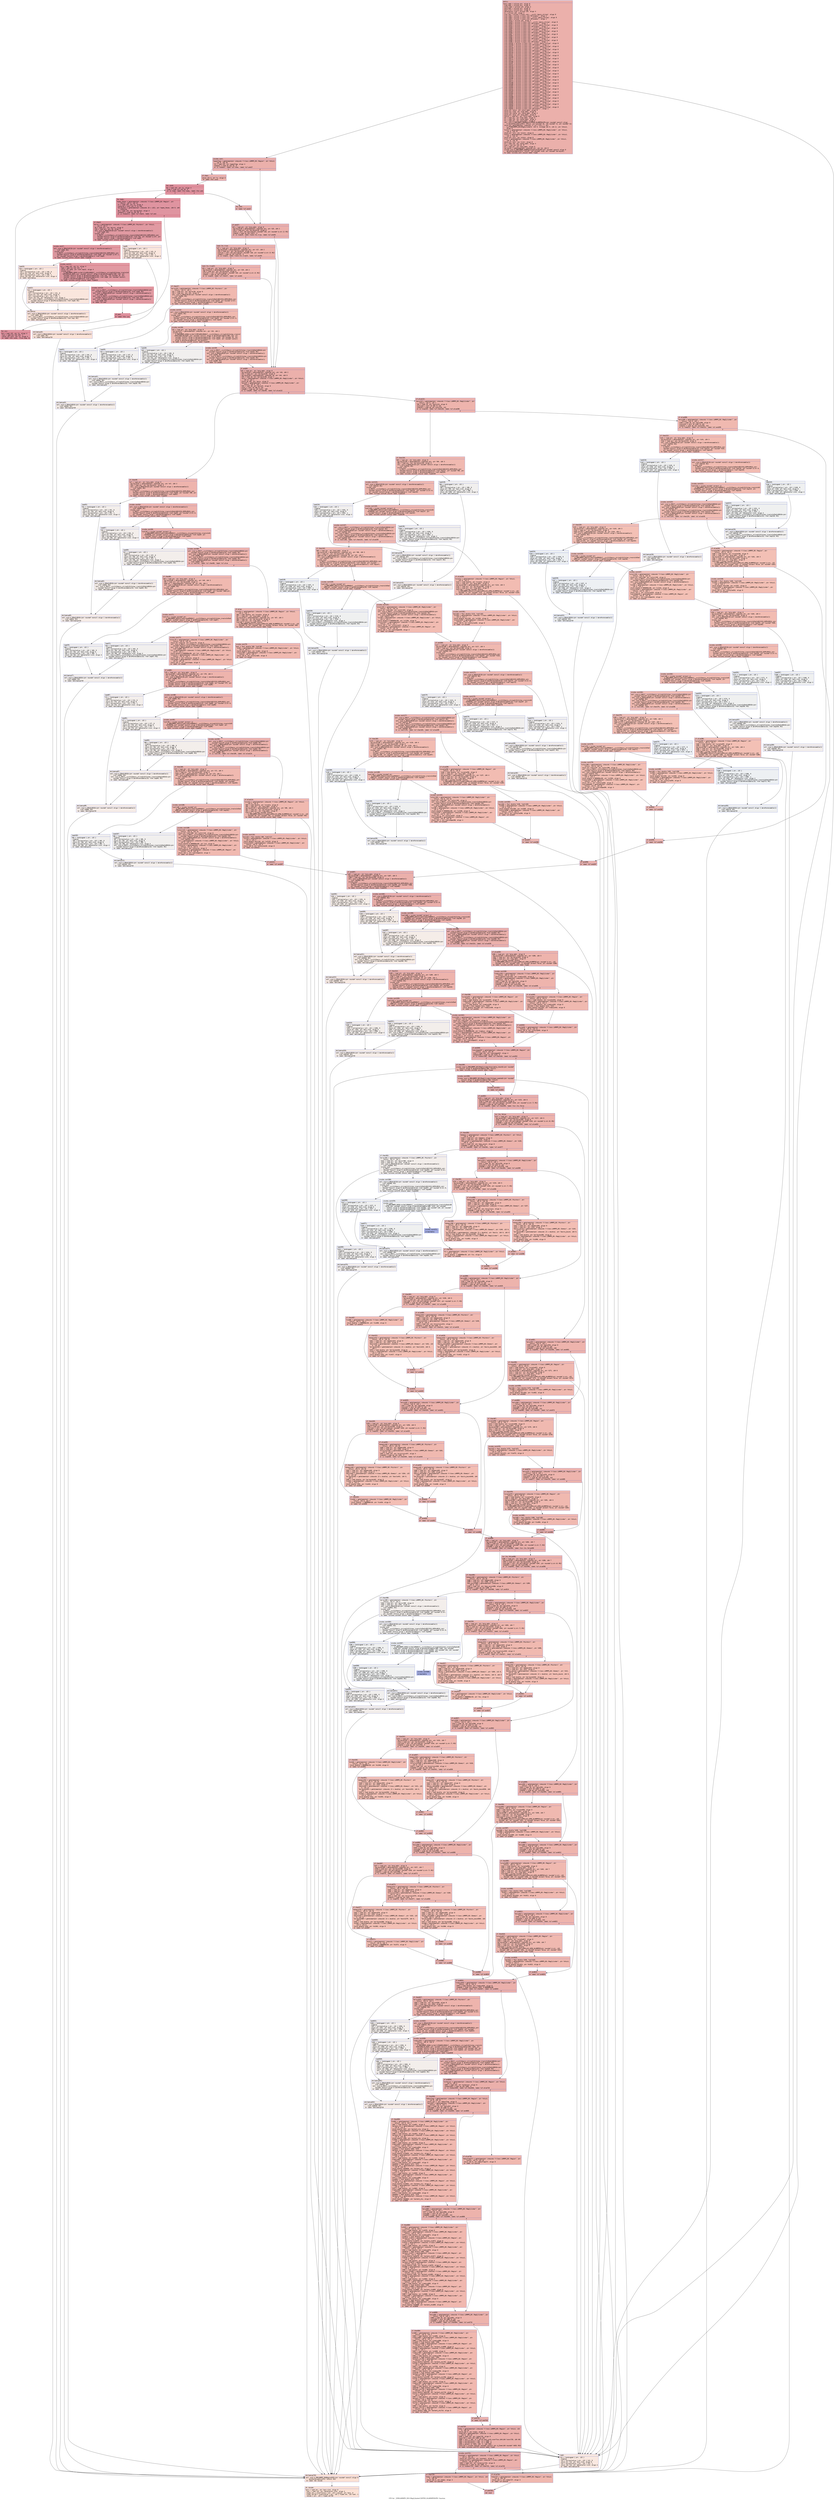 digraph "CFG for '_ZN9LAMMPS_NS11RegCylinderC2EPNS_6LAMMPSEiPPc' function" {
	label="CFG for '_ZN9LAMMPS_NS11RegCylinderC2EPNS_6LAMMPSEiPPc' function";

	Node0x563dc709b990 [shape=record,color="#3d50c3ff", style=filled, fillcolor="#d24b4070" fontname="Courier",label="{entry:\l|  %this.addr = alloca ptr, align 8\l  %lmp.addr = alloca ptr, align 8\l  %narg.addr = alloca i32, align 4\l  %arg.addr = alloca ptr, align 8\l  %exn.slot = alloca ptr, align 8\l  %ehselector.slot = alloca i32, align 4\l  %i = alloca i32, align 4\l  %ref.tmp = alloca %\"class.std::__cxx11::basic_string\", align 8\l  %ref.tmp5 = alloca %\"class.std::allocator\", align 1\l  %ref.tmp8 = alloca %\"class.std::__cxx11::basic_string\", align 8\l  %ref.tmp9 = alloca %\"class.std::allocator\", align 1\l  %ref.tmp12 = alloca i32, align 4\l  %ref.tmp29 = alloca %\"class.std::__cxx11::basic_string\", align 8\l  %ref.tmp30 = alloca %\"class.std::allocator\", align 1\l  %ref.tmp33 = alloca %\"class.std::__cxx11::basic_string\", align 8\l  %ref.tmp34 = alloca %\"class.std::allocator\", align 1\l  %ref.tmp50 = alloca %\"class.std::__cxx11::basic_string\", align 8\l  %ref.tmp52 = alloca %\"class.std::allocator\", align 1\l  %ref.tmp55 = alloca %\"class.std::__cxx11::basic_string\", align 8\l  %ref.tmp56 = alloca %\"class.std::allocator\", align 1\l  %ref.tmp67 = alloca %\"class.std::__cxx11::basic_string\", align 8\l  %ref.tmp69 = alloca %\"class.std::allocator\", align 1\l  %ref.tmp84 = alloca %\"class.std::__cxx11::basic_string\", align 8\l  %ref.tmp86 = alloca %\"class.std::allocator\", align 1\l  %ref.tmp89 = alloca %\"class.std::__cxx11::basic_string\", align 8\l  %ref.tmp90 = alloca %\"class.std::allocator\", align 1\l  %ref.tmp101 = alloca %\"class.std::__cxx11::basic_string\", align 8\l  %ref.tmp104 = alloca %\"class.std::allocator\", align 1\l  %ref.tmp127 = alloca %\"class.std::__cxx11::basic_string\", align 8\l  %ref.tmp129 = alloca %\"class.std::allocator\", align 1\l  %ref.tmp132 = alloca %\"class.std::__cxx11::basic_string\", align 8\l  %ref.tmp133 = alloca %\"class.std::allocator\", align 1\l  %ref.tmp144 = alloca %\"class.std::__cxx11::basic_string\", align 8\l  %ref.tmp147 = alloca %\"class.std::allocator\", align 1\l  %ref.tmp167 = alloca %\"class.std::__cxx11::basic_string\", align 8\l  %ref.tmp169 = alloca %\"class.std::allocator\", align 1\l  %ref.tmp172 = alloca %\"class.std::__cxx11::basic_string\", align 8\l  %ref.tmp173 = alloca %\"class.std::allocator\", align 1\l  %ref.tmp184 = alloca %\"class.std::__cxx11::basic_string\", align 8\l  %ref.tmp187 = alloca %\"class.std::allocator\", align 1\l  %ref.tmp213 = alloca %\"class.std::__cxx11::basic_string\", align 8\l  %ref.tmp215 = alloca %\"class.std::allocator\", align 1\l  %ref.tmp218 = alloca %\"class.std::__cxx11::basic_string\", align 8\l  %ref.tmp219 = alloca %\"class.std::allocator\", align 1\l  %ref.tmp230 = alloca %\"class.std::__cxx11::basic_string\", align 8\l  %ref.tmp233 = alloca %\"class.std::allocator\", align 1\l  %ref.tmp254 = alloca %\"class.std::__cxx11::basic_string\", align 8\l  %ref.tmp256 = alloca %\"class.std::allocator\", align 1\l  %ref.tmp259 = alloca %\"class.std::__cxx11::basic_string\", align 8\l  %ref.tmp260 = alloca %\"class.std::allocator\", align 1\l  %ref.tmp271 = alloca %\"class.std::__cxx11::basic_string\", align 8\l  %ref.tmp274 = alloca %\"class.std::allocator\", align 1\l  %ref.tmp298 = alloca %\"class.std::__cxx11::basic_string\", align 8\l  %ref.tmp300 = alloca %\"class.std::allocator\", align 1\l  %ref.tmp303 = alloca %\"class.std::__cxx11::basic_string\", align 8\l  %ref.tmp304 = alloca %\"class.std::allocator\", align 1\l  %ref.tmp315 = alloca %\"class.std::__cxx11::basic_string\", align 8\l  %ref.tmp318 = alloca %\"class.std::allocator\", align 1\l  %ref.tmp363 = alloca %\"class.std::__cxx11::basic_string\", align 8\l  %ref.tmp364 = alloca %\"class.std::allocator\", align 1\l  %ref.tmp367 = alloca %\"class.std::__cxx11::basic_string\", align 8\l  %ref.tmp368 = alloca %\"class.std::allocator\", align 1\l  %ref.tmp500 = alloca %\"class.std::__cxx11::basic_string\", align 8\l  %ref.tmp501 = alloca %\"class.std::allocator\", align 1\l  %ref.tmp504 = alloca %\"class.std::__cxx11::basic_string\", align 8\l  %ref.tmp505 = alloca %\"class.std::allocator\", align 1\l  %ref.tmp629 = alloca %\"class.std::__cxx11::basic_string\", align 8\l  %ref.tmp630 = alloca %\"class.std::allocator\", align 1\l  %ref.tmp633 = alloca %\"class.std::__cxx11::basic_string\", align 8\l  %ref.tmp634 = alloca %\"class.std::allocator\", align 1\l  store ptr %this, ptr %this.addr, align 8\l  store ptr %lmp, ptr %lmp.addr, align 8\l  store i32 %narg, ptr %narg.addr, align 4\l  store ptr %arg, ptr %arg.addr, align 8\l  %this1 = load ptr, ptr %this.addr, align 8\l  %0 = load ptr, ptr %lmp.addr, align 8\l  %1 = load i32, ptr %narg.addr, align 4\l  %2 = load ptr, ptr %arg.addr, align 8\l  call void @_ZN9LAMMPS_NS6RegionC2EPNS_6LAMMPSEiPPc(ptr noundef nonnull align\l... 8 dereferenceable(672) %this1, ptr noundef %0, i32 noundef %1, ptr noundef %2)\l  store ptr getelementptr inbounds (\{ [17 x ptr] \}, ptr\l... @_ZTVN9LAMMPS_NS11RegCylinderE, i32 0, inrange i32 0, i32 2), ptr %this1,\l... align 8\l  %c1str = getelementptr inbounds %\"class.LAMMPS_NS::RegCylinder\", ptr %this1,\l... i32 0, i32 13\l  store ptr null, ptr %c1str, align 8\l  %c2str = getelementptr inbounds %\"class.LAMMPS_NS::RegCylinder\", ptr %this1,\l... i32 0, i32 14\l  store ptr null, ptr %c2str, align 8\l  %rstr = getelementptr inbounds %\"class.LAMMPS_NS::RegCylinder\", ptr %this1,\l... i32 0, i32 15\l  store ptr null, ptr %rstr, align 8\l  %3 = load i32, ptr %narg.addr, align 4\l  %sub = sub nsw i32 %3, 8\l  %4 = load ptr, ptr %arg.addr, align 8\l  %arrayidx = getelementptr inbounds ptr, ptr %4, i64 8\l  invoke void @_ZN9LAMMPS_NS6Region7optionsEiPPc(ptr noundef nonnull align 8\l... dereferenceable(672) %this1, i32 noundef %sub, ptr noundef %arrayidx)\l          to label %invoke.cont unwind label %lpad\l}"];
	Node0x563dc709b990 -> Node0x563dc70a1bb0[tooltip="entry -> invoke.cont\nProbability 100.00%" ];
	Node0x563dc709b990 -> Node0x563dc70a1c90[tooltip="entry -> lpad\nProbability 0.00%" ];
	Node0x563dc70a1bb0 [shape=record,color="#3d50c3ff", style=filled, fillcolor="#d24b4070" fontname="Courier",label="{invoke.cont:\l|  %openflag = getelementptr inbounds %\"class.LAMMPS_NS::Region\", ptr %this1,\l... i32 0, i32 20\l  %5 = load i32, ptr %openflag, align 4\l  %tobool = icmp ne i32 %5, 0\l  br i1 %tobool, label %if.then, label %if.end17\l|{<s0>T|<s1>F}}"];
	Node0x563dc70a1bb0:s0 -> Node0x563dc70a2100[tooltip="invoke.cont -> if.then\nProbability 62.50%" ];
	Node0x563dc70a1bb0:s1 -> Node0x563dc70a2150[tooltip="invoke.cont -> if.end17\nProbability 37.50%" ];
	Node0x563dc70a2100 [shape=record,color="#3d50c3ff", style=filled, fillcolor="#d6524470" fontname="Courier",label="{if.then:\l|  store i32 3, ptr %i, align 4\l  br label %for.cond\l}"];
	Node0x563dc70a2100 -> Node0x563dc70a23b0[tooltip="if.then -> for.cond\nProbability 100.00%" ];
	Node0x563dc70a23b0 [shape=record,color="#b70d28ff", style=filled, fillcolor="#b70d2870" fontname="Courier",label="{for.cond:\l|  %6 = load i32, ptr %i, align 4\l  %cmp = icmp slt i32 %6, 6\l  br i1 %cmp, label %for.body, label %for.end\l|{<s0>T|<s1>F}}"];
	Node0x563dc70a23b0:s0 -> Node0x563dc70a2600[tooltip="for.cond -> for.body\nProbability 96.88%" ];
	Node0x563dc70a23b0:s1 -> Node0x563dc70a2680[tooltip="for.cond -> for.end\nProbability 3.12%" ];
	Node0x563dc70a2600 [shape=record,color="#b70d28ff", style=filled, fillcolor="#b70d2870" fontname="Courier",label="{for.body:\l|  %open_faces = getelementptr inbounds %\"class.LAMMPS_NS::Region\", ptr\l... %this1, i32 0, i32 21\l  %7 = load i32, ptr %i, align 4\l  %idxprom = sext i32 %7 to i64\l  %arrayidx2 = getelementptr inbounds [6 x i32], ptr %open_faces, i64 0, i64\l... %idxprom\l  %8 = load i32, ptr %arrayidx2, align 4\l  %tobool3 = icmp ne i32 %8, 0\l  br i1 %tobool3, label %if.then4, label %if.end\l|{<s0>T|<s1>F}}"];
	Node0x563dc70a2600:s0 -> Node0x563dc70a2c80[tooltip="for.body -> if.then4\nProbability 62.50%" ];
	Node0x563dc70a2600:s1 -> Node0x563dc70a2d00[tooltip="for.body -> if.end\nProbability 37.50%" ];
	Node0x563dc70a2c80 [shape=record,color="#b70d28ff", style=filled, fillcolor="#bb1b2c70" fontname="Courier",label="{if.then4:\l|  %error = getelementptr inbounds %\"class.LAMMPS_NS::Pointers\", ptr %this1,\l... i32 0, i32 3\l  %9 = load ptr, ptr %error, align 8\l  %10 = load ptr, ptr %9, align 8\l  call void @_ZNSaIcEC1Ev(ptr noundef nonnull align 1 dereferenceable(1)\l... %ref.tmp5) #11\l  invoke void\l... @_ZNSt7__cxx1112basic_stringIcSt11char_traitsIcESaIcEEC2IS3_EEPKcRKS3_(ptr\l... noundef nonnull align 8 dereferenceable(32) %ref.tmp, ptr noundef @.str, ptr\l... noundef nonnull align 1 dereferenceable(1) %ref.tmp5)\l          to label %invoke.cont7 unwind label %lpad6\l}"];
	Node0x563dc70a2c80 -> Node0x563dc709ed00[tooltip="if.then4 -> invoke.cont7\nProbability 100.00%" ];
	Node0x563dc70a2c80 -> Node0x563dc70a3a20[tooltip="if.then4 -> lpad6\nProbability 0.00%" ];
	Node0x563dc709ed00 [shape=record,color="#b70d28ff", style=filled, fillcolor="#bb1b2c70" fontname="Courier",label="{invoke.cont7:\l|  call void @_ZNSaIcEC1Ev(ptr noundef nonnull align 1 dereferenceable(1)\l... %ref.tmp9) #11\l  invoke void\l... @_ZNSt7__cxx1112basic_stringIcSt11char_traitsIcESaIcEEC2IS3_EEPKcRKS3_(ptr\l... noundef nonnull align 8 dereferenceable(32) %ref.tmp8, ptr noundef @.str.1,\l... ptr noundef nonnull align 1 dereferenceable(1) %ref.tmp9)\l          to label %invoke.cont11 unwind label %lpad10\l}"];
	Node0x563dc709ed00 -> Node0x563dc70a3d90[tooltip="invoke.cont7 -> invoke.cont11\nProbability 100.00%" ];
	Node0x563dc709ed00 -> Node0x563dc70a3de0[tooltip="invoke.cont7 -> lpad10\nProbability 0.00%" ];
	Node0x563dc70a3d90 [shape=record,color="#b70d28ff", style=filled, fillcolor="#bb1b2c70" fontname="Courier",label="{invoke.cont11:\l|  %11 = load i32, ptr %i, align 4\l  %add = add nsw i32 %11, 1\l  store i32 %add, ptr %ref.tmp12, align 4\l  invoke void\l... @_ZN9LAMMPS_NS5Error3allIJiEEEvRKNSt7__cxx1112basic_stringIcSt11char_traitsIcE\l...SaIcEEEiS9_DpOT_(ptr noundef nonnull align 8 dereferenceable(196) %10, ptr\l... noundef nonnull align 8 dereferenceable(32) %ref.tmp, i32 noundef 42, ptr\l... noundef nonnull align 8 dereferenceable(32) %ref.tmp8, ptr noundef nonnull\l... align 4 dereferenceable(4) %ref.tmp12)\l          to label %invoke.cont14 unwind label %lpad13\l}"];
	Node0x563dc70a3d90 -> Node0x563dc70a3d40[tooltip="invoke.cont11 -> invoke.cont14\nProbability 100.00%" ];
	Node0x563dc70a3d90 -> Node0x563dc70a4260[tooltip="invoke.cont11 -> lpad13\nProbability 0.00%" ];
	Node0x563dc70a3d40 [shape=record,color="#b70d28ff", style=filled, fillcolor="#bb1b2c70" fontname="Courier",label="{invoke.cont14:\l|  call void @_ZNSt7__cxx1112basic_stringIcSt11char_traitsIcESaIcEED1Ev(ptr\l... noundef nonnull align 8 dereferenceable(32) %ref.tmp8) #11\l  call void @_ZNSaIcED1Ev(ptr noundef nonnull align 1 dereferenceable(1)\l... %ref.tmp9) #11\l  call void @_ZNSt7__cxx1112basic_stringIcSt11char_traitsIcESaIcEED1Ev(ptr\l... noundef nonnull align 8 dereferenceable(32) %ref.tmp) #11\l  call void @_ZNSaIcED1Ev(ptr noundef nonnull align 1 dereferenceable(1)\l... %ref.tmp5) #11\l  br label %if.end\l}"];
	Node0x563dc70a3d40 -> Node0x563dc70a2d00[tooltip="invoke.cont14 -> if.end\nProbability 100.00%" ];
	Node0x563dc70a1c90 [shape=record,color="#3d50c3ff", style=filled, fillcolor="#f1ccb870" fontname="Courier",label="{lpad:\l|  %12 = landingpad \{ ptr, i32 \}\l          cleanup\l  %13 = extractvalue \{ ptr, i32 \} %12, 0\l  store ptr %13, ptr %exn.slot, align 8\l  %14 = extractvalue \{ ptr, i32 \} %12, 1\l  store i32 %14, ptr %ehselector.slot, align 4\l  br label %ehcleanup729\l}"];
	Node0x563dc70a1c90 -> Node0x563dc70a4eb0[tooltip="lpad -> ehcleanup729\nProbability 100.00%" ];
	Node0x563dc70a3a20 [shape=record,color="#3d50c3ff", style=filled, fillcolor="#f3c7b170" fontname="Courier",label="{lpad6:\l|  %15 = landingpad \{ ptr, i32 \}\l          cleanup\l  %16 = extractvalue \{ ptr, i32 \} %15, 0\l  store ptr %16, ptr %exn.slot, align 8\l  %17 = extractvalue \{ ptr, i32 \} %15, 1\l  store i32 %17, ptr %ehselector.slot, align 4\l  br label %ehcleanup16\l}"];
	Node0x563dc70a3a20 -> Node0x563dc70a5280[tooltip="lpad6 -> ehcleanup16\nProbability 100.00%" ];
	Node0x563dc70a3de0 [shape=record,color="#3d50c3ff", style=filled, fillcolor="#f3c7b170" fontname="Courier",label="{lpad10:\l|  %18 = landingpad \{ ptr, i32 \}\l          cleanup\l  %19 = extractvalue \{ ptr, i32 \} %18, 0\l  store ptr %19, ptr %exn.slot, align 8\l  %20 = extractvalue \{ ptr, i32 \} %18, 1\l  store i32 %20, ptr %ehselector.slot, align 4\l  br label %ehcleanup\l}"];
	Node0x563dc70a3de0 -> Node0x563dc70a5650[tooltip="lpad10 -> ehcleanup\nProbability 100.00%" ];
	Node0x563dc70a4260 [shape=record,color="#3d50c3ff", style=filled, fillcolor="#f3c7b170" fontname="Courier",label="{lpad13:\l|  %21 = landingpad \{ ptr, i32 \}\l          cleanup\l  %22 = extractvalue \{ ptr, i32 \} %21, 0\l  store ptr %22, ptr %exn.slot, align 8\l  %23 = extractvalue \{ ptr, i32 \} %21, 1\l  store i32 %23, ptr %ehselector.slot, align 4\l  call void @_ZNSt7__cxx1112basic_stringIcSt11char_traitsIcESaIcEED1Ev(ptr\l... noundef nonnull align 8 dereferenceable(32) %ref.tmp8) #11\l  br label %ehcleanup\l}"];
	Node0x563dc70a4260 -> Node0x563dc70a5650[tooltip="lpad13 -> ehcleanup\nProbability 100.00%" ];
	Node0x563dc70a5650 [shape=record,color="#3d50c3ff", style=filled, fillcolor="#f5c1a970" fontname="Courier",label="{ehcleanup:\l|  call void @_ZNSaIcED1Ev(ptr noundef nonnull align 1 dereferenceable(1)\l... %ref.tmp9) #11\l  call void @_ZNSt7__cxx1112basic_stringIcSt11char_traitsIcESaIcEED1Ev(ptr\l... noundef nonnull align 8 dereferenceable(32) %ref.tmp) #11\l  br label %ehcleanup16\l}"];
	Node0x563dc70a5650 -> Node0x563dc70a5280[tooltip="ehcleanup -> ehcleanup16\nProbability 100.00%" ];
	Node0x563dc70a5280 [shape=record,color="#3d50c3ff", style=filled, fillcolor="#f6bfa670" fontname="Courier",label="{ehcleanup16:\l|  call void @_ZNSaIcED1Ev(ptr noundef nonnull align 1 dereferenceable(1)\l... %ref.tmp5) #11\l  br label %ehcleanup729\l}"];
	Node0x563dc70a5280 -> Node0x563dc70a4eb0[tooltip="ehcleanup16 -> ehcleanup729\nProbability 100.00%" ];
	Node0x563dc70a2d00 [shape=record,color="#b70d28ff", style=filled, fillcolor="#b70d2870" fontname="Courier",label="{if.end:\l|  br label %for.inc\l}"];
	Node0x563dc70a2d00 -> Node0x563dc70a5fd0[tooltip="if.end -> for.inc\nProbability 100.00%" ];
	Node0x563dc70a5fd0 [shape=record,color="#b70d28ff", style=filled, fillcolor="#b70d2870" fontname="Courier",label="{for.inc:\l|  %24 = load i32, ptr %i, align 4\l  %inc = add nsw i32 %24, 1\l  store i32 %inc, ptr %i, align 4\l  br label %for.cond, !llvm.loop !6\l}"];
	Node0x563dc70a5fd0 -> Node0x563dc70a23b0[tooltip="for.inc -> for.cond\nProbability 100.00%" ];
	Node0x563dc70a2680 [shape=record,color="#3d50c3ff", style=filled, fillcolor="#d6524470" fontname="Courier",label="{for.end:\l|  br label %if.end17\l}"];
	Node0x563dc70a2680 -> Node0x563dc70a2150[tooltip="for.end -> if.end17\nProbability 100.00%" ];
	Node0x563dc70a2150 [shape=record,color="#3d50c3ff", style=filled, fillcolor="#d24b4070" fontname="Courier",label="{if.end17:\l|  %25 = load ptr, ptr %arg.addr, align 8\l  %arrayidx18 = getelementptr inbounds ptr, ptr %25, i64 2\l  %26 = load ptr, ptr %arrayidx18, align 8\l  %call = call i32 @strcmp(ptr noundef %26, ptr noundef @.str.2) #12\l  %cmp19 = icmp ne i32 %call, 0\l  br i1 %cmp19, label %land.lhs.true, label %if.end44\l|{<s0>T|<s1>F}}"];
	Node0x563dc70a2150:s0 -> Node0x563dc70a7200[tooltip="if.end17 -> land.lhs.true\nProbability 62.50%" ];
	Node0x563dc70a2150:s1 -> Node0x563dc70a7280[tooltip="if.end17 -> if.end44\nProbability 37.50%" ];
	Node0x563dc70a7200 [shape=record,color="#3d50c3ff", style=filled, fillcolor="#d6524470" fontname="Courier",label="{land.lhs.true:\l|  %27 = load ptr, ptr %arg.addr, align 8\l  %arrayidx20 = getelementptr inbounds ptr, ptr %27, i64 2\l  %28 = load ptr, ptr %arrayidx20, align 8\l  %call21 = call i32 @strcmp(ptr noundef %28, ptr noundef @.str.3) #12\l  %cmp22 = icmp ne i32 %call21, 0\l  br i1 %cmp22, label %land.lhs.true23, label %if.end44\l|{<s0>T|<s1>F}}"];
	Node0x563dc70a7200:s0 -> Node0x563dc70a7780[tooltip="land.lhs.true -> land.lhs.true23\nProbability 62.50%" ];
	Node0x563dc70a7200:s1 -> Node0x563dc70a7280[tooltip="land.lhs.true -> if.end44\nProbability 37.50%" ];
	Node0x563dc70a7780 [shape=record,color="#3d50c3ff", style=filled, fillcolor="#d8564670" fontname="Courier",label="{land.lhs.true23:\l|  %29 = load ptr, ptr %arg.addr, align 8\l  %arrayidx24 = getelementptr inbounds ptr, ptr %29, i64 2\l  %30 = load ptr, ptr %arrayidx24, align 8\l  %call25 = call i32 @strcmp(ptr noundef %30, ptr noundef @.str.4) #12\l  %cmp26 = icmp ne i32 %call25, 0\l  br i1 %cmp26, label %if.then27, label %if.end44\l|{<s0>T|<s1>F}}"];
	Node0x563dc70a7780:s0 -> Node0x563dc70a7c80[tooltip="land.lhs.true23 -> if.then27\nProbability 62.50%" ];
	Node0x563dc70a7780:s1 -> Node0x563dc70a7280[tooltip="land.lhs.true23 -> if.end44\nProbability 37.50%" ];
	Node0x563dc70a7c80 [shape=record,color="#3d50c3ff", style=filled, fillcolor="#de614d70" fontname="Courier",label="{if.then27:\l|  %error28 = getelementptr inbounds %\"class.LAMMPS_NS::Pointers\", ptr\l... %this1, i32 0, i32 3\l  %31 = load ptr, ptr %error28, align 8\l  %32 = load ptr, ptr %31, align 8\l  call void @_ZNSaIcEC1Ev(ptr noundef nonnull align 1 dereferenceable(1)\l... %ref.tmp30) #11\l  invoke void\l... @_ZNSt7__cxx1112basic_stringIcSt11char_traitsIcESaIcEEC2IS3_EEPKcRKS3_(ptr\l... noundef nonnull align 8 dereferenceable(32) %ref.tmp29, ptr noundef @.str,\l... ptr noundef nonnull align 1 dereferenceable(1) %ref.tmp30)\l          to label %invoke.cont32 unwind label %lpad31\l}"];
	Node0x563dc70a7c80 -> Node0x563dc70a8110[tooltip="if.then27 -> invoke.cont32\nProbability 100.00%" ];
	Node0x563dc70a7c80 -> Node0x563dc70a8190[tooltip="if.then27 -> lpad31\nProbability 0.00%" ];
	Node0x563dc70a8110 [shape=record,color="#3d50c3ff", style=filled, fillcolor="#de614d70" fontname="Courier",label="{invoke.cont32:\l|  call void @_ZNSaIcEC1Ev(ptr noundef nonnull align 1 dereferenceable(1)\l... %ref.tmp34) #11\l  invoke void\l... @_ZNSt7__cxx1112basic_stringIcSt11char_traitsIcESaIcEEC2IS3_EEPKcRKS3_(ptr\l... noundef nonnull align 8 dereferenceable(32) %ref.tmp33, ptr noundef @.str.5,\l... ptr noundef nonnull align 1 dereferenceable(1) %ref.tmp34)\l          to label %invoke.cont36 unwind label %lpad35\l}"];
	Node0x563dc70a8110 -> Node0x563dc70a84b0[tooltip="invoke.cont32 -> invoke.cont36\nProbability 100.00%" ];
	Node0x563dc70a8110 -> Node0x563dc70a8500[tooltip="invoke.cont32 -> lpad35\nProbability 0.00%" ];
	Node0x563dc70a84b0 [shape=record,color="#3d50c3ff", style=filled, fillcolor="#de614d70" fontname="Courier",label="{invoke.cont36:\l|  %33 = load ptr, ptr %arg.addr, align 8\l  %arrayidx37 = getelementptr inbounds ptr, ptr %33, i64 2\l  invoke void\l... @_ZN9LAMMPS_NS5Error3allIJRPcEEEvRKNSt7__cxx1112basic_stringIcSt11char_traitsI\l...cESaIcEEEiSB_DpOT_(ptr noundef nonnull align 8 dereferenceable(196) %32, ptr\l... noundef nonnull align 8 dereferenceable(32) %ref.tmp29, i32 noundef 45, ptr\l... noundef nonnull align 8 dereferenceable(32) %ref.tmp33, ptr noundef nonnull\l... align 8 dereferenceable(8) %arrayidx37)\l          to label %invoke.cont39 unwind label %lpad38\l}"];
	Node0x563dc70a84b0 -> Node0x563dc70a8460[tooltip="invoke.cont36 -> invoke.cont39\nProbability 100.00%" ];
	Node0x563dc70a84b0 -> Node0x563dc70a8980[tooltip="invoke.cont36 -> lpad38\nProbability 0.00%" ];
	Node0x563dc70a8460 [shape=record,color="#3d50c3ff", style=filled, fillcolor="#de614d70" fontname="Courier",label="{invoke.cont39:\l|  call void @_ZNSt7__cxx1112basic_stringIcSt11char_traitsIcESaIcEED1Ev(ptr\l... noundef nonnull align 8 dereferenceable(32) %ref.tmp33) #11\l  call void @_ZNSaIcED1Ev(ptr noundef nonnull align 1 dereferenceable(1)\l... %ref.tmp34) #11\l  call void @_ZNSt7__cxx1112basic_stringIcSt11char_traitsIcESaIcEED1Ev(ptr\l... noundef nonnull align 8 dereferenceable(32) %ref.tmp29) #11\l  call void @_ZNSaIcED1Ev(ptr noundef nonnull align 1 dereferenceable(1)\l... %ref.tmp30) #11\l  br label %if.end44\l}"];
	Node0x563dc70a8460 -> Node0x563dc70a7280[tooltip="invoke.cont39 -> if.end44\nProbability 100.00%" ];
	Node0x563dc70a8190 [shape=record,color="#3d50c3ff", style=filled, fillcolor="#e0dbd870" fontname="Courier",label="{lpad31:\l|  %34 = landingpad \{ ptr, i32 \}\l          cleanup\l  %35 = extractvalue \{ ptr, i32 \} %34, 0\l  store ptr %35, ptr %exn.slot, align 8\l  %36 = extractvalue \{ ptr, i32 \} %34, 1\l  store i32 %36, ptr %ehselector.slot, align 4\l  br label %ehcleanup43\l}"];
	Node0x563dc70a8190 -> Node0x563dc70a9400[tooltip="lpad31 -> ehcleanup43\nProbability 100.00%" ];
	Node0x563dc70a8500 [shape=record,color="#3d50c3ff", style=filled, fillcolor="#e0dbd870" fontname="Courier",label="{lpad35:\l|  %37 = landingpad \{ ptr, i32 \}\l          cleanup\l  %38 = extractvalue \{ ptr, i32 \} %37, 0\l  store ptr %38, ptr %exn.slot, align 8\l  %39 = extractvalue \{ ptr, i32 \} %37, 1\l  store i32 %39, ptr %ehselector.slot, align 4\l  br label %ehcleanup41\l}"];
	Node0x563dc70a8500 -> Node0x563dc70a9770[tooltip="lpad35 -> ehcleanup41\nProbability 100.00%" ];
	Node0x563dc70a8980 [shape=record,color="#3d50c3ff", style=filled, fillcolor="#e0dbd870" fontname="Courier",label="{lpad38:\l|  %40 = landingpad \{ ptr, i32 \}\l          cleanup\l  %41 = extractvalue \{ ptr, i32 \} %40, 0\l  store ptr %41, ptr %exn.slot, align 8\l  %42 = extractvalue \{ ptr, i32 \} %40, 1\l  store i32 %42, ptr %ehselector.slot, align 4\l  call void @_ZNSt7__cxx1112basic_stringIcSt11char_traitsIcESaIcEED1Ev(ptr\l... noundef nonnull align 8 dereferenceable(32) %ref.tmp33) #11\l  br label %ehcleanup41\l}"];
	Node0x563dc70a8980 -> Node0x563dc70a9770[tooltip="lpad38 -> ehcleanup41\nProbability 100.00%" ];
	Node0x563dc70a9770 [shape=record,color="#3d50c3ff", style=filled, fillcolor="#e5d8d170" fontname="Courier",label="{ehcleanup41:\l|  call void @_ZNSaIcED1Ev(ptr noundef nonnull align 1 dereferenceable(1)\l... %ref.tmp34) #11\l  call void @_ZNSt7__cxx1112basic_stringIcSt11char_traitsIcESaIcEED1Ev(ptr\l... noundef nonnull align 8 dereferenceable(32) %ref.tmp29) #11\l  br label %ehcleanup43\l}"];
	Node0x563dc70a9770 -> Node0x563dc70a9400[tooltip="ehcleanup41 -> ehcleanup43\nProbability 100.00%" ];
	Node0x563dc70a9400 [shape=record,color="#3d50c3ff", style=filled, fillcolor="#e8d6cc70" fontname="Courier",label="{ehcleanup43:\l|  call void @_ZNSaIcED1Ev(ptr noundef nonnull align 1 dereferenceable(1)\l... %ref.tmp30) #11\l  br label %ehcleanup729\l}"];
	Node0x563dc70a9400 -> Node0x563dc70a4eb0[tooltip="ehcleanup43 -> ehcleanup729\nProbability 100.00%" ];
	Node0x563dc70a7280 [shape=record,color="#3d50c3ff", style=filled, fillcolor="#d24b4070" fontname="Courier",label="{if.end44:\l|  %43 = load ptr, ptr %arg.addr, align 8\l  %arrayidx45 = getelementptr inbounds ptr, ptr %43, i64 2\l  %44 = load ptr, ptr %arrayidx45, align 8\l  %arrayidx46 = getelementptr inbounds i8, ptr %44, i64 0\l  %45 = load i8, ptr %arrayidx46, align 1\l  %axis = getelementptr inbounds %\"class.LAMMPS_NS::RegCylinder\", ptr %this1,\l... i32 0, i32 1\l  store i8 %45, ptr %axis, align 8\l  %axis47 = getelementptr inbounds %\"class.LAMMPS_NS::RegCylinder\", ptr\l... %this1, i32 0, i32 1\l  %46 = load i8, ptr %axis47, align 8\l  %conv = sext i8 %46 to i32\l  %cmp48 = icmp eq i32 %conv, 120\l  br i1 %cmp48, label %if.then49, label %if.else122\l|{<s0>T|<s1>F}}"];
	Node0x563dc70a7280:s0 -> Node0x563dc70aa810[tooltip="if.end44 -> if.then49\nProbability 50.00%" ];
	Node0x563dc70a7280:s1 -> Node0x563dc70aa890[tooltip="if.end44 -> if.else122\nProbability 50.00%" ];
	Node0x563dc70aa810 [shape=record,color="#3d50c3ff", style=filled, fillcolor="#d8564670" fontname="Courier",label="{if.then49:\l|  %47 = load ptr, ptr %arg.addr, align 8\l  %arrayidx51 = getelementptr inbounds ptr, ptr %47, i64 3\l  %48 = load ptr, ptr %arrayidx51, align 8\l  call void @_ZNSaIcEC1Ev(ptr noundef nonnull align 1 dereferenceable(1)\l... %ref.tmp52) #11\l  invoke void\l... @_ZNSt7__cxx1112basic_stringIcSt11char_traitsIcESaIcEEC2IS3_EEPKcRKS3_(ptr\l... noundef nonnull align 8 dereferenceable(32) %ref.tmp50, ptr noundef %48, ptr\l... noundef nonnull align 1 dereferenceable(1) %ref.tmp52)\l          to label %invoke.cont54 unwind label %lpad53\l}"];
	Node0x563dc70aa810 -> Node0x563dc70ab550[tooltip="if.then49 -> invoke.cont54\nProbability 100.00%" ];
	Node0x563dc70aa810 -> Node0x563dc70ab5d0[tooltip="if.then49 -> lpad53\nProbability 0.00%" ];
	Node0x563dc70ab550 [shape=record,color="#3d50c3ff", style=filled, fillcolor="#d8564670" fontname="Courier",label="{invoke.cont54:\l|  call void @_ZNSaIcEC1Ev(ptr noundef nonnull align 1 dereferenceable(1)\l... %ref.tmp56) #11\l  invoke void\l... @_ZNSt7__cxx1112basic_stringIcSt11char_traitsIcESaIcEEC2IS3_EEPKcRKS3_(ptr\l... noundef nonnull align 8 dereferenceable(32) %ref.tmp55, ptr noundef @.str.6,\l... ptr noundef nonnull align 1 dereferenceable(1) %ref.tmp56)\l          to label %invoke.cont58 unwind label %lpad57\l}"];
	Node0x563dc70ab550 -> Node0x563dc70ab8f0[tooltip="invoke.cont54 -> invoke.cont58\nProbability 100.00%" ];
	Node0x563dc70ab550 -> Node0x563dc70ab940[tooltip="invoke.cont54 -> lpad57\nProbability 0.00%" ];
	Node0x563dc70ab8f0 [shape=record,color="#3d50c3ff", style=filled, fillcolor="#d8564670" fontname="Courier",label="{invoke.cont58:\l|  %call61 = invoke noundef zeroext i1\l... @_ZN9LAMMPS_NS5utils8strmatchERKNSt7__cxx1112basic_stringIcSt11char_traitsIcES\l...aIcEEES8_(ptr noundef nonnull align 8 dereferenceable(32) %ref.tmp50, ptr\l... noundef nonnull align 8 dereferenceable(32) %ref.tmp55)\l          to label %invoke.cont60 unwind label %lpad59\l}"];
	Node0x563dc70ab8f0 -> Node0x563dc70ab8a0[tooltip="invoke.cont58 -> invoke.cont60\nProbability 100.00%" ];
	Node0x563dc70ab8f0 -> Node0x563dc70abc30[tooltip="invoke.cont58 -> lpad59\nProbability 0.00%" ];
	Node0x563dc70ab8a0 [shape=record,color="#3d50c3ff", style=filled, fillcolor="#d8564670" fontname="Courier",label="{invoke.cont60:\l|  call void @_ZNSt7__cxx1112basic_stringIcSt11char_traitsIcESaIcEED1Ev(ptr\l... noundef nonnull align 8 dereferenceable(32) %ref.tmp55) #11\l  call void @_ZNSaIcED1Ev(ptr noundef nonnull align 1 dereferenceable(1)\l... %ref.tmp56) #11\l  call void @_ZNSt7__cxx1112basic_stringIcSt11char_traitsIcESaIcEED1Ev(ptr\l... noundef nonnull align 8 dereferenceable(32) %ref.tmp50) #11\l  call void @_ZNSaIcED1Ev(ptr noundef nonnull align 1 dereferenceable(1)\l... %ref.tmp52) #11\l  br i1 %call61, label %if.then66, label %if.else\l|{<s0>T|<s1>F}}"];
	Node0x563dc70ab8a0:s0 -> Node0x563dc70ac420[tooltip="invoke.cont60 -> if.then66\nProbability 50.00%" ];
	Node0x563dc70ab8a0:s1 -> Node0x563dc70ac4a0[tooltip="invoke.cont60 -> if.else\nProbability 50.00%" ];
	Node0x563dc70ac420 [shape=record,color="#3d50c3ff", style=filled, fillcolor="#de614d70" fontname="Courier",label="{if.then66:\l|  %49 = load ptr, ptr %arg.addr, align 8\l  %arrayidx68 = getelementptr inbounds ptr, ptr %49, i64 3\l  %50 = load ptr, ptr %arrayidx68, align 8\l  %add.ptr = getelementptr inbounds i8, ptr %50, i64 2\l  call void @_ZNSaIcEC1Ev(ptr noundef nonnull align 1 dereferenceable(1)\l... %ref.tmp69) #11\l  invoke void\l... @_ZNSt7__cxx1112basic_stringIcSt11char_traitsIcESaIcEEC2IS3_EEPKcRKS3_(ptr\l... noundef nonnull align 8 dereferenceable(32) %ref.tmp67, ptr noundef %add.ptr,\l... ptr noundef nonnull align 1 dereferenceable(1) %ref.tmp69)\l          to label %invoke.cont71 unwind label %lpad70\l}"];
	Node0x563dc70ac420 -> Node0x563dc70ac9b0[tooltip="if.then66 -> invoke.cont71\nProbability 100.00%" ];
	Node0x563dc70ac420 -> Node0x563dc70aca30[tooltip="if.then66 -> lpad70\nProbability 0.00%" ];
	Node0x563dc70ac9b0 [shape=record,color="#3d50c3ff", style=filled, fillcolor="#de614d70" fontname="Courier",label="{invoke.cont71:\l|  %call74 = invoke noundef ptr\l... @_ZN9LAMMPS_NS5utils6strdupERKNSt7__cxx1112basic_stringIcSt11char_traitsIcESaI\l...cEEE(ptr noundef nonnull align 8 dereferenceable(32) %ref.tmp67)\l          to label %invoke.cont73 unwind label %lpad72\l}"];
	Node0x563dc70ac9b0 -> Node0x563dc70ac960[tooltip="invoke.cont71 -> invoke.cont73\nProbability 100.00%" ];
	Node0x563dc70ac9b0 -> Node0x563dc70acd20[tooltip="invoke.cont71 -> lpad72\nProbability 0.00%" ];
	Node0x563dc70ac960 [shape=record,color="#3d50c3ff", style=filled, fillcolor="#de614d70" fontname="Courier",label="{invoke.cont73:\l|  %c1str75 = getelementptr inbounds %\"class.LAMMPS_NS::RegCylinder\", ptr\l... %this1, i32 0, i32 13\l  store ptr %call74, ptr %c1str75, align 8\l  call void @_ZNSt7__cxx1112basic_stringIcSt11char_traitsIcESaIcEED1Ev(ptr\l... noundef nonnull align 8 dereferenceable(32) %ref.tmp67) #11\l  call void @_ZNSaIcED1Ev(ptr noundef nonnull align 1 dereferenceable(1)\l... %ref.tmp69) #11\l  %c1 = getelementptr inbounds %\"class.LAMMPS_NS::RegCylinder\", ptr %this1,\l... i32 0, i32 2\l  store double 0.000000e+00, ptr %c1, align 8\l  %c1style = getelementptr inbounds %\"class.LAMMPS_NS::RegCylinder\", ptr\l... %this1, i32 0, i32 7\l  store i32 1, ptr %c1style, align 8\l  %varshape = getelementptr inbounds %\"class.LAMMPS_NS::Region\", ptr %this1,\l... i32 0, i32 16\l  store i32 1, ptr %varshape, align 4\l  br label %if.end83\l}"];
	Node0x563dc70ac960 -> Node0x563dc70ae240[tooltip="invoke.cont73 -> if.end83\nProbability 100.00%" ];
	Node0x563dc70ab5d0 [shape=record,color="#3d50c3ff", style=filled, fillcolor="#e5d8d170" fontname="Courier",label="{lpad53:\l|  %51 = landingpad \{ ptr, i32 \}\l          cleanup\l  %52 = extractvalue \{ ptr, i32 \} %51, 0\l  store ptr %52, ptr %exn.slot, align 8\l  %53 = extractvalue \{ ptr, i32 \} %51, 1\l  store i32 %53, ptr %ehselector.slot, align 4\l  br label %ehcleanup65\l}"];
	Node0x563dc70ab5d0 -> Node0x563dc70ae5e0[tooltip="lpad53 -> ehcleanup65\nProbability 100.00%" ];
	Node0x563dc70ab940 [shape=record,color="#3d50c3ff", style=filled, fillcolor="#e5d8d170" fontname="Courier",label="{lpad57:\l|  %54 = landingpad \{ ptr, i32 \}\l          cleanup\l  %55 = extractvalue \{ ptr, i32 \} %54, 0\l  store ptr %55, ptr %exn.slot, align 8\l  %56 = extractvalue \{ ptr, i32 \} %54, 1\l  store i32 %56, ptr %ehselector.slot, align 4\l  br label %ehcleanup63\l}"];
	Node0x563dc70ab940 -> Node0x563dc70ae950[tooltip="lpad57 -> ehcleanup63\nProbability 100.00%" ];
	Node0x563dc70abc30 [shape=record,color="#3d50c3ff", style=filled, fillcolor="#e5d8d170" fontname="Courier",label="{lpad59:\l|  %57 = landingpad \{ ptr, i32 \}\l          cleanup\l  %58 = extractvalue \{ ptr, i32 \} %57, 0\l  store ptr %58, ptr %exn.slot, align 8\l  %59 = extractvalue \{ ptr, i32 \} %57, 1\l  store i32 %59, ptr %ehselector.slot, align 4\l  call void @_ZNSt7__cxx1112basic_stringIcSt11char_traitsIcESaIcEED1Ev(ptr\l... noundef nonnull align 8 dereferenceable(32) %ref.tmp55) #11\l  br label %ehcleanup63\l}"];
	Node0x563dc70abc30 -> Node0x563dc70ae950[tooltip="lpad59 -> ehcleanup63\nProbability 100.00%" ];
	Node0x563dc70ae950 [shape=record,color="#3d50c3ff", style=filled, fillcolor="#e8d6cc70" fontname="Courier",label="{ehcleanup63:\l|  call void @_ZNSaIcED1Ev(ptr noundef nonnull align 1 dereferenceable(1)\l... %ref.tmp56) #11\l  call void @_ZNSt7__cxx1112basic_stringIcSt11char_traitsIcESaIcEED1Ev(ptr\l... noundef nonnull align 8 dereferenceable(32) %ref.tmp50) #11\l  br label %ehcleanup65\l}"];
	Node0x563dc70ae950 -> Node0x563dc70ae5e0[tooltip="ehcleanup63 -> ehcleanup65\nProbability 100.00%" ];
	Node0x563dc70ae5e0 [shape=record,color="#3d50c3ff", style=filled, fillcolor="#ead5c970" fontname="Courier",label="{ehcleanup65:\l|  call void @_ZNSaIcED1Ev(ptr noundef nonnull align 1 dereferenceable(1)\l... %ref.tmp52) #11\l  br label %ehcleanup729\l}"];
	Node0x563dc70ae5e0 -> Node0x563dc70a4eb0[tooltip="ehcleanup65 -> ehcleanup729\nProbability 100.00%" ];
	Node0x563dc70aca30 [shape=record,color="#3d50c3ff", style=filled, fillcolor="#e0dbd870" fontname="Courier",label="{lpad70:\l|  %60 = landingpad \{ ptr, i32 \}\l          cleanup\l  %61 = extractvalue \{ ptr, i32 \} %60, 0\l  store ptr %61, ptr %exn.slot, align 8\l  %62 = extractvalue \{ ptr, i32 \} %60, 1\l  store i32 %62, ptr %ehselector.slot, align 4\l  br label %ehcleanup77\l}"];
	Node0x563dc70aca30 -> Node0x563dc70af530[tooltip="lpad70 -> ehcleanup77\nProbability 100.00%" ];
	Node0x563dc70acd20 [shape=record,color="#3d50c3ff", style=filled, fillcolor="#e0dbd870" fontname="Courier",label="{lpad72:\l|  %63 = landingpad \{ ptr, i32 \}\l          cleanup\l  %64 = extractvalue \{ ptr, i32 \} %63, 0\l  store ptr %64, ptr %exn.slot, align 8\l  %65 = extractvalue \{ ptr, i32 \} %63, 1\l  store i32 %65, ptr %ehselector.slot, align 4\l  call void @_ZNSt7__cxx1112basic_stringIcSt11char_traitsIcESaIcEED1Ev(ptr\l... noundef nonnull align 8 dereferenceable(32) %ref.tmp67) #11\l  br label %ehcleanup77\l}"];
	Node0x563dc70acd20 -> Node0x563dc70af530[tooltip="lpad72 -> ehcleanup77\nProbability 100.00%" ];
	Node0x563dc70af530 [shape=record,color="#3d50c3ff", style=filled, fillcolor="#e5d8d170" fontname="Courier",label="{ehcleanup77:\l|  call void @_ZNSaIcED1Ev(ptr noundef nonnull align 1 dereferenceable(1)\l... %ref.tmp69) #11\l  br label %ehcleanup729\l}"];
	Node0x563dc70af530 -> Node0x563dc70a4eb0[tooltip="ehcleanup77 -> ehcleanup729\nProbability 100.00%" ];
	Node0x563dc70ac4a0 [shape=record,color="#3d50c3ff", style=filled, fillcolor="#de614d70" fontname="Courier",label="{if.else:\l|  %yscale = getelementptr inbounds %\"class.LAMMPS_NS::Region\", ptr %this1,\l... i32 0, i32 7\l  %66 = load double, ptr %yscale, align 8\l  %67 = load ptr, ptr %arg.addr, align 8\l  %arrayidx78 = getelementptr inbounds ptr, ptr %67, i64 3\l  %68 = load ptr, ptr %arrayidx78, align 8\l  %69 = load ptr, ptr %lmp.addr, align 8\l  %call80 = invoke noundef double\l... @_ZN9LAMMPS_NS5utils7numericEPKciS2_bPNS_6LAMMPSE(ptr noundef @.str, i32\l... noundef 55, ptr noundef %68, i1 noundef zeroext false, ptr noundef %69)\l          to label %invoke.cont79 unwind label %lpad\l}"];
	Node0x563dc70ac4a0 -> Node0x563dc70affc0[tooltip="if.else -> invoke.cont79\nProbability 100.00%" ];
	Node0x563dc70ac4a0 -> Node0x563dc70a1c90[tooltip="if.else -> lpad\nProbability 0.00%" ];
	Node0x563dc70affc0 [shape=record,color="#3d50c3ff", style=filled, fillcolor="#de614d70" fontname="Courier",label="{invoke.cont79:\l|  %mul = fmul double %66, %call80\l  %c181 = getelementptr inbounds %\"class.LAMMPS_NS::RegCylinder\", ptr %this1,\l... i32 0, i32 2\l  store double %mul, ptr %c181, align 8\l  %c1style82 = getelementptr inbounds %\"class.LAMMPS_NS::RegCylinder\", ptr\l... %this1, i32 0, i32 7\l  store i32 0, ptr %c1style82, align 8\l  br label %if.end83\l}"];
	Node0x563dc70affc0 -> Node0x563dc70ae240[tooltip="invoke.cont79 -> if.end83\nProbability 100.00%" ];
	Node0x563dc70ae240 [shape=record,color="#3d50c3ff", style=filled, fillcolor="#d8564670" fontname="Courier",label="{if.end83:\l|  %70 = load ptr, ptr %arg.addr, align 8\l  %arrayidx85 = getelementptr inbounds ptr, ptr %70, i64 4\l  %71 = load ptr, ptr %arrayidx85, align 8\l  call void @_ZNSaIcEC1Ev(ptr noundef nonnull align 1 dereferenceable(1)\l... %ref.tmp86) #11\l  invoke void\l... @_ZNSt7__cxx1112basic_stringIcSt11char_traitsIcESaIcEEC2IS3_EEPKcRKS3_(ptr\l... noundef nonnull align 8 dereferenceable(32) %ref.tmp84, ptr noundef %71, ptr\l... noundef nonnull align 1 dereferenceable(1) %ref.tmp86)\l          to label %invoke.cont88 unwind label %lpad87\l}"];
	Node0x563dc70ae240 -> Node0x563dc70a0830[tooltip="if.end83 -> invoke.cont88\nProbability 100.00%" ];
	Node0x563dc70ae240 -> Node0x563dc70a08b0[tooltip="if.end83 -> lpad87\nProbability 0.00%" ];
	Node0x563dc70a0830 [shape=record,color="#3d50c3ff", style=filled, fillcolor="#d8564670" fontname="Courier",label="{invoke.cont88:\l|  call void @_ZNSaIcEC1Ev(ptr noundef nonnull align 1 dereferenceable(1)\l... %ref.tmp90) #11\l  invoke void\l... @_ZNSt7__cxx1112basic_stringIcSt11char_traitsIcESaIcEEC2IS3_EEPKcRKS3_(ptr\l... noundef nonnull align 8 dereferenceable(32) %ref.tmp89, ptr noundef @.str.6,\l... ptr noundef nonnull align 1 dereferenceable(1) %ref.tmp90)\l          to label %invoke.cont92 unwind label %lpad91\l}"];
	Node0x563dc70a0830 -> Node0x563dc70a0bd0[tooltip="invoke.cont88 -> invoke.cont92\nProbability 100.00%" ];
	Node0x563dc70a0830 -> Node0x563dc70a0c20[tooltip="invoke.cont88 -> lpad91\nProbability 0.00%" ];
	Node0x563dc70a0bd0 [shape=record,color="#3d50c3ff", style=filled, fillcolor="#d8564670" fontname="Courier",label="{invoke.cont92:\l|  %call95 = invoke noundef zeroext i1\l... @_ZN9LAMMPS_NS5utils8strmatchERKNSt7__cxx1112basic_stringIcSt11char_traitsIcES\l...aIcEEES8_(ptr noundef nonnull align 8 dereferenceable(32) %ref.tmp84, ptr\l... noundef nonnull align 8 dereferenceable(32) %ref.tmp89)\l          to label %invoke.cont94 unwind label %lpad93\l}"];
	Node0x563dc70a0bd0 -> Node0x563dc70a0b80[tooltip="invoke.cont92 -> invoke.cont94\nProbability 100.00%" ];
	Node0x563dc70a0bd0 -> Node0x563dc70a0d90[tooltip="invoke.cont92 -> lpad93\nProbability 0.00%" ];
	Node0x563dc70a0b80 [shape=record,color="#3d50c3ff", style=filled, fillcolor="#d8564670" fontname="Courier",label="{invoke.cont94:\l|  call void @_ZNSt7__cxx1112basic_stringIcSt11char_traitsIcESaIcEED1Ev(ptr\l... noundef nonnull align 8 dereferenceable(32) %ref.tmp89) #11\l  call void @_ZNSaIcED1Ev(ptr noundef nonnull align 1 dereferenceable(1)\l... %ref.tmp90) #11\l  call void @_ZNSt7__cxx1112basic_stringIcSt11char_traitsIcESaIcEED1Ev(ptr\l... noundef nonnull align 8 dereferenceable(32) %ref.tmp84) #11\l  call void @_ZNSaIcED1Ev(ptr noundef nonnull align 1 dereferenceable(1)\l... %ref.tmp86) #11\l  br i1 %call95, label %if.then100, label %if.else114\l|{<s0>T|<s1>F}}"];
	Node0x563dc70a0b80:s0 -> Node0x563dc70b27c0[tooltip="invoke.cont94 -> if.then100\nProbability 50.00%" ];
	Node0x563dc70a0b80:s1 -> Node0x563dc70b2840[tooltip="invoke.cont94 -> if.else114\nProbability 50.00%" ];
	Node0x563dc70b27c0 [shape=record,color="#3d50c3ff", style=filled, fillcolor="#de614d70" fontname="Courier",label="{if.then100:\l|  %72 = load ptr, ptr %arg.addr, align 8\l  %arrayidx102 = getelementptr inbounds ptr, ptr %72, i64 4\l  %73 = load ptr, ptr %arrayidx102, align 8\l  %add.ptr103 = getelementptr inbounds i8, ptr %73, i64 2\l  call void @_ZNSaIcEC1Ev(ptr noundef nonnull align 1 dereferenceable(1)\l... %ref.tmp104) #11\l  invoke void\l... @_ZNSt7__cxx1112basic_stringIcSt11char_traitsIcESaIcEEC2IS3_EEPKcRKS3_(ptr\l... noundef nonnull align 8 dereferenceable(32) %ref.tmp101, ptr noundef\l... %add.ptr103, ptr noundef nonnull align 1 dereferenceable(1) %ref.tmp104)\l          to label %invoke.cont106 unwind label %lpad105\l}"];
	Node0x563dc70b27c0 -> Node0x563dc70b2d70[tooltip="if.then100 -> invoke.cont106\nProbability 100.00%" ];
	Node0x563dc70b27c0 -> Node0x563dc70b2df0[tooltip="if.then100 -> lpad105\nProbability 0.00%" ];
	Node0x563dc70b2d70 [shape=record,color="#3d50c3ff", style=filled, fillcolor="#de614d70" fontname="Courier",label="{invoke.cont106:\l|  %call109 = invoke noundef ptr\l... @_ZN9LAMMPS_NS5utils6strdupERKNSt7__cxx1112basic_stringIcSt11char_traitsIcESaI\l...cEEE(ptr noundef nonnull align 8 dereferenceable(32) %ref.tmp101)\l          to label %invoke.cont108 unwind label %lpad107\l}"];
	Node0x563dc70b2d70 -> Node0x563dc70b2d20[tooltip="invoke.cont106 -> invoke.cont108\nProbability 100.00%" ];
	Node0x563dc70b2d70 -> Node0x563dc70b3080[tooltip="invoke.cont106 -> lpad107\nProbability 0.00%" ];
	Node0x563dc70b2d20 [shape=record,color="#3d50c3ff", style=filled, fillcolor="#de614d70" fontname="Courier",label="{invoke.cont108:\l|  %c2str110 = getelementptr inbounds %\"class.LAMMPS_NS::RegCylinder\", ptr\l... %this1, i32 0, i32 14\l  store ptr %call109, ptr %c2str110, align 8\l  call void @_ZNSt7__cxx1112basic_stringIcSt11char_traitsIcESaIcEED1Ev(ptr\l... noundef nonnull align 8 dereferenceable(32) %ref.tmp101) #11\l  call void @_ZNSaIcED1Ev(ptr noundef nonnull align 1 dereferenceable(1)\l... %ref.tmp104) #11\l  %c2 = getelementptr inbounds %\"class.LAMMPS_NS::RegCylinder\", ptr %this1,\l... i32 0, i32 3\l  store double 0.000000e+00, ptr %c2, align 8\l  %c2style = getelementptr inbounds %\"class.LAMMPS_NS::RegCylinder\", ptr\l... %this1, i32 0, i32 9\l  store i32 1, ptr %c2style, align 8\l  %varshape113 = getelementptr inbounds %\"class.LAMMPS_NS::Region\", ptr\l... %this1, i32 0, i32 16\l  store i32 1, ptr %varshape113, align 4\l  br label %if.end121\l}"];
	Node0x563dc70b2d20 -> Node0x563dc70a2fa0[tooltip="invoke.cont108 -> if.end121\nProbability 100.00%" ];
	Node0x563dc70a08b0 [shape=record,color="#3d50c3ff", style=filled, fillcolor="#e5d8d170" fontname="Courier",label="{lpad87:\l|  %74 = landingpad \{ ptr, i32 \}\l          cleanup\l  %75 = extractvalue \{ ptr, i32 \} %74, 0\l  store ptr %75, ptr %exn.slot, align 8\l  %76 = extractvalue \{ ptr, i32 \} %74, 1\l  store i32 %76, ptr %ehselector.slot, align 4\l  br label %ehcleanup99\l}"];
	Node0x563dc70a08b0 -> Node0x563dc70a3340[tooltip="lpad87 -> ehcleanup99\nProbability 100.00%" ];
	Node0x563dc70a0c20 [shape=record,color="#3d50c3ff", style=filled, fillcolor="#e5d8d170" fontname="Courier",label="{lpad91:\l|  %77 = landingpad \{ ptr, i32 \}\l          cleanup\l  %78 = extractvalue \{ ptr, i32 \} %77, 0\l  store ptr %78, ptr %exn.slot, align 8\l  %79 = extractvalue \{ ptr, i32 \} %77, 1\l  store i32 %79, ptr %ehselector.slot, align 4\l  br label %ehcleanup97\l}"];
	Node0x563dc70a0c20 -> Node0x563dc70a36b0[tooltip="lpad91 -> ehcleanup97\nProbability 100.00%" ];
	Node0x563dc70a0d90 [shape=record,color="#3d50c3ff", style=filled, fillcolor="#e5d8d170" fontname="Courier",label="{lpad93:\l|  %80 = landingpad \{ ptr, i32 \}\l          cleanup\l  %81 = extractvalue \{ ptr, i32 \} %80, 0\l  store ptr %81, ptr %exn.slot, align 8\l  %82 = extractvalue \{ ptr, i32 \} %80, 1\l  store i32 %82, ptr %ehselector.slot, align 4\l  call void @_ZNSt7__cxx1112basic_stringIcSt11char_traitsIcESaIcEED1Ev(ptr\l... noundef nonnull align 8 dereferenceable(32) %ref.tmp89) #11\l  br label %ehcleanup97\l}"];
	Node0x563dc70a0d90 -> Node0x563dc70a36b0[tooltip="lpad93 -> ehcleanup97\nProbability 100.00%" ];
	Node0x563dc70a36b0 [shape=record,color="#3d50c3ff", style=filled, fillcolor="#e8d6cc70" fontname="Courier",label="{ehcleanup97:\l|  call void @_ZNSaIcED1Ev(ptr noundef nonnull align 1 dereferenceable(1)\l... %ref.tmp90) #11\l  call void @_ZNSt7__cxx1112basic_stringIcSt11char_traitsIcESaIcEED1Ev(ptr\l... noundef nonnull align 8 dereferenceable(32) %ref.tmp84) #11\l  br label %ehcleanup99\l}"];
	Node0x563dc70a36b0 -> Node0x563dc70a3340[tooltip="ehcleanup97 -> ehcleanup99\nProbability 100.00%" ];
	Node0x563dc70a3340 [shape=record,color="#3d50c3ff", style=filled, fillcolor="#ead5c970" fontname="Courier",label="{ehcleanup99:\l|  call void @_ZNSaIcED1Ev(ptr noundef nonnull align 1 dereferenceable(1)\l... %ref.tmp86) #11\l  br label %ehcleanup729\l}"];
	Node0x563dc70a3340 -> Node0x563dc70a4eb0[tooltip="ehcleanup99 -> ehcleanup729\nProbability 100.00%" ];
	Node0x563dc70b2df0 [shape=record,color="#3d50c3ff", style=filled, fillcolor="#e0dbd870" fontname="Courier",label="{lpad105:\l|  %83 = landingpad \{ ptr, i32 \}\l          cleanup\l  %84 = extractvalue \{ ptr, i32 \} %83, 0\l  store ptr %84, ptr %exn.slot, align 8\l  %85 = extractvalue \{ ptr, i32 \} %83, 1\l  store i32 %85, ptr %ehselector.slot, align 4\l  br label %ehcleanup112\l}"];
	Node0x563dc70b2df0 -> Node0x563dc70b5920[tooltip="lpad105 -> ehcleanup112\nProbability 100.00%" ];
	Node0x563dc70b3080 [shape=record,color="#3d50c3ff", style=filled, fillcolor="#e0dbd870" fontname="Courier",label="{lpad107:\l|  %86 = landingpad \{ ptr, i32 \}\l          cleanup\l  %87 = extractvalue \{ ptr, i32 \} %86, 0\l  store ptr %87, ptr %exn.slot, align 8\l  %88 = extractvalue \{ ptr, i32 \} %86, 1\l  store i32 %88, ptr %ehselector.slot, align 4\l  call void @_ZNSt7__cxx1112basic_stringIcSt11char_traitsIcESaIcEED1Ev(ptr\l... noundef nonnull align 8 dereferenceable(32) %ref.tmp101) #11\l  br label %ehcleanup112\l}"];
	Node0x563dc70b3080 -> Node0x563dc70b5920[tooltip="lpad107 -> ehcleanup112\nProbability 100.00%" ];
	Node0x563dc70b5920 [shape=record,color="#3d50c3ff", style=filled, fillcolor="#e5d8d170" fontname="Courier",label="{ehcleanup112:\l|  call void @_ZNSaIcED1Ev(ptr noundef nonnull align 1 dereferenceable(1)\l... %ref.tmp104) #11\l  br label %ehcleanup729\l}"];
	Node0x563dc70b5920 -> Node0x563dc70a4eb0[tooltip="ehcleanup112 -> ehcleanup729\nProbability 100.00%" ];
	Node0x563dc70b2840 [shape=record,color="#3d50c3ff", style=filled, fillcolor="#de614d70" fontname="Courier",label="{if.else114:\l|  %zscale = getelementptr inbounds %\"class.LAMMPS_NS::Region\", ptr %this1,\l... i32 0, i32 8\l  %89 = load double, ptr %zscale, align 8\l  %90 = load ptr, ptr %arg.addr, align 8\l  %arrayidx115 = getelementptr inbounds ptr, ptr %90, i64 4\l  %91 = load ptr, ptr %arrayidx115, align 8\l  %92 = load ptr, ptr %lmp.addr, align 8\l  %call117 = invoke noundef double\l... @_ZN9LAMMPS_NS5utils7numericEPKciS2_bPNS_6LAMMPSE(ptr noundef @.str, i32\l... noundef 64, ptr noundef %91, i1 noundef zeroext false, ptr noundef %92)\l          to label %invoke.cont116 unwind label %lpad\l}"];
	Node0x563dc70b2840 -> Node0x563dc70b6340[tooltip="if.else114 -> invoke.cont116\nProbability 100.00%" ];
	Node0x563dc70b2840 -> Node0x563dc70a1c90[tooltip="if.else114 -> lpad\nProbability 0.00%" ];
	Node0x563dc70b6340 [shape=record,color="#3d50c3ff", style=filled, fillcolor="#de614d70" fontname="Courier",label="{invoke.cont116:\l|  %mul118 = fmul double %89, %call117\l  %c2119 = getelementptr inbounds %\"class.LAMMPS_NS::RegCylinder\", ptr %this1,\l... i32 0, i32 3\l  store double %mul118, ptr %c2119, align 8\l  %c2style120 = getelementptr inbounds %\"class.LAMMPS_NS::RegCylinder\", ptr\l... %this1, i32 0, i32 9\l  store i32 0, ptr %c2style120, align 8\l  br label %if.end121\l}"];
	Node0x563dc70b6340 -> Node0x563dc70a2fa0[tooltip="invoke.cont116 -> if.end121\nProbability 100.00%" ];
	Node0x563dc70a2fa0 [shape=record,color="#3d50c3ff", style=filled, fillcolor="#d8564670" fontname="Courier",label="{if.end121:\l|  br label %if.end297\l}"];
	Node0x563dc70a2fa0 -> Node0x563dc70b69c0[tooltip="if.end121 -> if.end297\nProbability 100.00%" ];
	Node0x563dc70aa890 [shape=record,color="#3d50c3ff", style=filled, fillcolor="#d8564670" fontname="Courier",label="{if.else122:\l|  %axis123 = getelementptr inbounds %\"class.LAMMPS_NS::RegCylinder\", ptr\l... %this1, i32 0, i32 1\l  %93 = load i8, ptr %axis123, align 8\l  %conv124 = sext i8 %93 to i32\l  %cmp125 = icmp eq i32 %conv124, 121\l  br i1 %cmp125, label %if.then126, label %if.else208\l|{<s0>T|<s1>F}}"];
	Node0x563dc70aa890:s0 -> Node0x563dc70b6d80[tooltip="if.else122 -> if.then126\nProbability 50.00%" ];
	Node0x563dc70aa890:s1 -> Node0x563dc70b6e00[tooltip="if.else122 -> if.else208\nProbability 50.00%" ];
	Node0x563dc70b6d80 [shape=record,color="#3d50c3ff", style=filled, fillcolor="#de614d70" fontname="Courier",label="{if.then126:\l|  %94 = load ptr, ptr %arg.addr, align 8\l  %arrayidx128 = getelementptr inbounds ptr, ptr %94, i64 3\l  %95 = load ptr, ptr %arrayidx128, align 8\l  call void @_ZNSaIcEC1Ev(ptr noundef nonnull align 1 dereferenceable(1)\l... %ref.tmp129) #11\l  invoke void\l... @_ZNSt7__cxx1112basic_stringIcSt11char_traitsIcESaIcEEC2IS3_EEPKcRKS3_(ptr\l... noundef nonnull align 8 dereferenceable(32) %ref.tmp127, ptr noundef %95, ptr\l... noundef nonnull align 1 dereferenceable(1) %ref.tmp129)\l          to label %invoke.cont131 unwind label %lpad130\l}"];
	Node0x563dc70b6d80 -> Node0x563dc70aabc0[tooltip="if.then126 -> invoke.cont131\nProbability 100.00%" ];
	Node0x563dc70b6d80 -> Node0x563dc70aac40[tooltip="if.then126 -> lpad130\nProbability 0.00%" ];
	Node0x563dc70aabc0 [shape=record,color="#3d50c3ff", style=filled, fillcolor="#de614d70" fontname="Courier",label="{invoke.cont131:\l|  call void @_ZNSaIcEC1Ev(ptr noundef nonnull align 1 dereferenceable(1)\l... %ref.tmp133) #11\l  invoke void\l... @_ZNSt7__cxx1112basic_stringIcSt11char_traitsIcESaIcEEC2IS3_EEPKcRKS3_(ptr\l... noundef nonnull align 8 dereferenceable(32) %ref.tmp132, ptr noundef @.str.6,\l... ptr noundef nonnull align 1 dereferenceable(1) %ref.tmp133)\l          to label %invoke.cont135 unwind label %lpad134\l}"];
	Node0x563dc70aabc0 -> Node0x563dc70aaf60[tooltip="invoke.cont131 -> invoke.cont135\nProbability 100.00%" ];
	Node0x563dc70aabc0 -> Node0x563dc70aafb0[tooltip="invoke.cont131 -> lpad134\nProbability 0.00%" ];
	Node0x563dc70aaf60 [shape=record,color="#3d50c3ff", style=filled, fillcolor="#de614d70" fontname="Courier",label="{invoke.cont135:\l|  %call138 = invoke noundef zeroext i1\l... @_ZN9LAMMPS_NS5utils8strmatchERKNSt7__cxx1112basic_stringIcSt11char_traitsIcES\l...aIcEEES8_(ptr noundef nonnull align 8 dereferenceable(32) %ref.tmp127, ptr\l... noundef nonnull align 8 dereferenceable(32) %ref.tmp132)\l          to label %invoke.cont137 unwind label %lpad136\l}"];
	Node0x563dc70aaf60 -> Node0x563dc70aaf10[tooltip="invoke.cont135 -> invoke.cont137\nProbability 100.00%" ];
	Node0x563dc70aaf60 -> Node0x563dc70b8110[tooltip="invoke.cont135 -> lpad136\nProbability 0.00%" ];
	Node0x563dc70aaf10 [shape=record,color="#3d50c3ff", style=filled, fillcolor="#de614d70" fontname="Courier",label="{invoke.cont137:\l|  call void @_ZNSt7__cxx1112basic_stringIcSt11char_traitsIcESaIcEED1Ev(ptr\l... noundef nonnull align 8 dereferenceable(32) %ref.tmp132) #11\l  call void @_ZNSaIcED1Ev(ptr noundef nonnull align 1 dereferenceable(1)\l... %ref.tmp133) #11\l  call void @_ZNSt7__cxx1112basic_stringIcSt11char_traitsIcESaIcEED1Ev(ptr\l... noundef nonnull align 8 dereferenceable(32) %ref.tmp127) #11\l  call void @_ZNSaIcED1Ev(ptr noundef nonnull align 1 dereferenceable(1)\l... %ref.tmp129) #11\l  br i1 %call138, label %if.then143, label %if.else159\l|{<s0>T|<s1>F}}"];
	Node0x563dc70aaf10:s0 -> Node0x563dc70b87d0[tooltip="invoke.cont137 -> if.then143\nProbability 50.00%" ];
	Node0x563dc70aaf10:s1 -> Node0x563dc70b8850[tooltip="invoke.cont137 -> if.else159\nProbability 50.00%" ];
	Node0x563dc70b87d0 [shape=record,color="#3d50c3ff", style=filled, fillcolor="#e1675170" fontname="Courier",label="{if.then143:\l|  %96 = load ptr, ptr %arg.addr, align 8\l  %arrayidx145 = getelementptr inbounds ptr, ptr %96, i64 3\l  %97 = load ptr, ptr %arrayidx145, align 8\l  %add.ptr146 = getelementptr inbounds i8, ptr %97, i64 2\l  call void @_ZNSaIcEC1Ev(ptr noundef nonnull align 1 dereferenceable(1)\l... %ref.tmp147) #11\l  invoke void\l... @_ZNSt7__cxx1112basic_stringIcSt11char_traitsIcESaIcEEC2IS3_EEPKcRKS3_(ptr\l... noundef nonnull align 8 dereferenceable(32) %ref.tmp144, ptr noundef\l... %add.ptr146, ptr noundef nonnull align 1 dereferenceable(1) %ref.tmp147)\l          to label %invoke.cont149 unwind label %lpad148\l}"];
	Node0x563dc70b87d0 -> Node0x563dc70b8d80[tooltip="if.then143 -> invoke.cont149\nProbability 100.00%" ];
	Node0x563dc70b87d0 -> Node0x563dc70b8e00[tooltip="if.then143 -> lpad148\nProbability 0.00%" ];
	Node0x563dc70b8d80 [shape=record,color="#3d50c3ff", style=filled, fillcolor="#e1675170" fontname="Courier",label="{invoke.cont149:\l|  %call152 = invoke noundef ptr\l... @_ZN9LAMMPS_NS5utils6strdupERKNSt7__cxx1112basic_stringIcSt11char_traitsIcESaI\l...cEEE(ptr noundef nonnull align 8 dereferenceable(32) %ref.tmp144)\l          to label %invoke.cont151 unwind label %lpad150\l}"];
	Node0x563dc70b8d80 -> Node0x563dc70b8d30[tooltip="invoke.cont149 -> invoke.cont151\nProbability 100.00%" ];
	Node0x563dc70b8d80 -> Node0x563dc70b90f0[tooltip="invoke.cont149 -> lpad150\nProbability 0.00%" ];
	Node0x563dc70b8d30 [shape=record,color="#3d50c3ff", style=filled, fillcolor="#e1675170" fontname="Courier",label="{invoke.cont151:\l|  %c1str153 = getelementptr inbounds %\"class.LAMMPS_NS::RegCylinder\", ptr\l... %this1, i32 0, i32 13\l  store ptr %call152, ptr %c1str153, align 8\l  call void @_ZNSt7__cxx1112basic_stringIcSt11char_traitsIcESaIcEED1Ev(ptr\l... noundef nonnull align 8 dereferenceable(32) %ref.tmp144) #11\l  call void @_ZNSaIcED1Ev(ptr noundef nonnull align 1 dereferenceable(1)\l... %ref.tmp147) #11\l  %c1156 = getelementptr inbounds %\"class.LAMMPS_NS::RegCylinder\", ptr %this1,\l... i32 0, i32 2\l  store double 0.000000e+00, ptr %c1156, align 8\l  %c1style157 = getelementptr inbounds %\"class.LAMMPS_NS::RegCylinder\", ptr\l... %this1, i32 0, i32 7\l  store i32 1, ptr %c1style157, align 8\l  %varshape158 = getelementptr inbounds %\"class.LAMMPS_NS::Region\", ptr\l... %this1, i32 0, i32 16\l  store i32 1, ptr %varshape158, align 4\l  br label %if.end166\l}"];
	Node0x563dc70b8d30 -> Node0x563dc70b9aa0[tooltip="invoke.cont151 -> if.end166\nProbability 100.00%" ];
	Node0x563dc70aac40 [shape=record,color="#3d50c3ff", style=filled, fillcolor="#e0dbd870" fontname="Courier",label="{lpad130:\l|  %98 = landingpad \{ ptr, i32 \}\l          cleanup\l  %99 = extractvalue \{ ptr, i32 \} %98, 0\l  store ptr %99, ptr %exn.slot, align 8\l  %100 = extractvalue \{ ptr, i32 \} %98, 1\l  store i32 %100, ptr %ehselector.slot, align 4\l  br label %ehcleanup142\l}"];
	Node0x563dc70aac40 -> Node0x563dc70b9dd0[tooltip="lpad130 -> ehcleanup142\nProbability 100.00%" ];
	Node0x563dc70aafb0 [shape=record,color="#3d50c3ff", style=filled, fillcolor="#e0dbd870" fontname="Courier",label="{lpad134:\l|  %101 = landingpad \{ ptr, i32 \}\l          cleanup\l  %102 = extractvalue \{ ptr, i32 \} %101, 0\l  store ptr %102, ptr %exn.slot, align 8\l  %103 = extractvalue \{ ptr, i32 \} %101, 1\l  store i32 %103, ptr %ehselector.slot, align 4\l  br label %ehcleanup140\l}"];
	Node0x563dc70aafb0 -> Node0x563dc70ba140[tooltip="lpad134 -> ehcleanup140\nProbability 100.00%" ];
	Node0x563dc70b8110 [shape=record,color="#3d50c3ff", style=filled, fillcolor="#e0dbd870" fontname="Courier",label="{lpad136:\l|  %104 = landingpad \{ ptr, i32 \}\l          cleanup\l  %105 = extractvalue \{ ptr, i32 \} %104, 0\l  store ptr %105, ptr %exn.slot, align 8\l  %106 = extractvalue \{ ptr, i32 \} %104, 1\l  store i32 %106, ptr %ehselector.slot, align 4\l  call void @_ZNSt7__cxx1112basic_stringIcSt11char_traitsIcESaIcEED1Ev(ptr\l... noundef nonnull align 8 dereferenceable(32) %ref.tmp132) #11\l  br label %ehcleanup140\l}"];
	Node0x563dc70b8110 -> Node0x563dc70ba140[tooltip="lpad136 -> ehcleanup140\nProbability 100.00%" ];
	Node0x563dc70ba140 [shape=record,color="#3d50c3ff", style=filled, fillcolor="#e5d8d170" fontname="Courier",label="{ehcleanup140:\l|  call void @_ZNSaIcED1Ev(ptr noundef nonnull align 1 dereferenceable(1)\l... %ref.tmp133) #11\l  call void @_ZNSt7__cxx1112basic_stringIcSt11char_traitsIcESaIcEED1Ev(ptr\l... noundef nonnull align 8 dereferenceable(32) %ref.tmp127) #11\l  br label %ehcleanup142\l}"];
	Node0x563dc70ba140 -> Node0x563dc70b9dd0[tooltip="ehcleanup140 -> ehcleanup142\nProbability 100.00%" ];
	Node0x563dc70b9dd0 [shape=record,color="#3d50c3ff", style=filled, fillcolor="#e8d6cc70" fontname="Courier",label="{ehcleanup142:\l|  call void @_ZNSaIcED1Ev(ptr noundef nonnull align 1 dereferenceable(1)\l... %ref.tmp129) #11\l  br label %ehcleanup729\l}"];
	Node0x563dc70b9dd0 -> Node0x563dc70a4eb0[tooltip="ehcleanup142 -> ehcleanup729\nProbability 100.00%" ];
	Node0x563dc70b8e00 [shape=record,color="#3d50c3ff", style=filled, fillcolor="#dbdcde70" fontname="Courier",label="{lpad148:\l|  %107 = landingpad \{ ptr, i32 \}\l          cleanup\l  %108 = extractvalue \{ ptr, i32 \} %107, 0\l  store ptr %108, ptr %exn.slot, align 8\l  %109 = extractvalue \{ ptr, i32 \} %107, 1\l  store i32 %109, ptr %ehselector.slot, align 4\l  br label %ehcleanup155\l}"];
	Node0x563dc70b8e00 -> Node0x563dc70bacc0[tooltip="lpad148 -> ehcleanup155\nProbability 100.00%" ];
	Node0x563dc70b90f0 [shape=record,color="#3d50c3ff", style=filled, fillcolor="#dbdcde70" fontname="Courier",label="{lpad150:\l|  %110 = landingpad \{ ptr, i32 \}\l          cleanup\l  %111 = extractvalue \{ ptr, i32 \} %110, 0\l  store ptr %111, ptr %exn.slot, align 8\l  %112 = extractvalue \{ ptr, i32 \} %110, 1\l  store i32 %112, ptr %ehselector.slot, align 4\l  call void @_ZNSt7__cxx1112basic_stringIcSt11char_traitsIcESaIcEED1Ev(ptr\l... noundef nonnull align 8 dereferenceable(32) %ref.tmp144) #11\l  br label %ehcleanup155\l}"];
	Node0x563dc70b90f0 -> Node0x563dc70bacc0[tooltip="lpad150 -> ehcleanup155\nProbability 100.00%" ];
	Node0x563dc70bacc0 [shape=record,color="#3d50c3ff", style=filled, fillcolor="#e0dbd870" fontname="Courier",label="{ehcleanup155:\l|  call void @_ZNSaIcED1Ev(ptr noundef nonnull align 1 dereferenceable(1)\l... %ref.tmp147) #11\l  br label %ehcleanup729\l}"];
	Node0x563dc70bacc0 -> Node0x563dc70a4eb0[tooltip="ehcleanup155 -> ehcleanup729\nProbability 100.00%" ];
	Node0x563dc70b8850 [shape=record,color="#3d50c3ff", style=filled, fillcolor="#e1675170" fontname="Courier",label="{if.else159:\l|  %xscale = getelementptr inbounds %\"class.LAMMPS_NS::Region\", ptr %this1,\l... i32 0, i32 6\l  %113 = load double, ptr %xscale, align 8\l  %114 = load ptr, ptr %arg.addr, align 8\l  %arrayidx160 = getelementptr inbounds ptr, ptr %114, i64 3\l  %115 = load ptr, ptr %arrayidx160, align 8\l  %116 = load ptr, ptr %lmp.addr, align 8\l  %call162 = invoke noundef double\l... @_ZN9LAMMPS_NS5utils7numericEPKciS2_bPNS_6LAMMPSE(ptr noundef @.str, i32\l... noundef 74, ptr noundef %115, i1 noundef zeroext false, ptr noundef %116)\l          to label %invoke.cont161 unwind label %lpad\l}"];
	Node0x563dc70b8850 -> Node0x563dc70bb6e0[tooltip="if.else159 -> invoke.cont161\nProbability 100.00%" ];
	Node0x563dc70b8850 -> Node0x563dc70a1c90[tooltip="if.else159 -> lpad\nProbability 0.00%" ];
	Node0x563dc70bb6e0 [shape=record,color="#3d50c3ff", style=filled, fillcolor="#e1675170" fontname="Courier",label="{invoke.cont161:\l|  %mul163 = fmul double %113, %call162\l  %c1164 = getelementptr inbounds %\"class.LAMMPS_NS::RegCylinder\", ptr %this1,\l... i32 0, i32 2\l  store double %mul163, ptr %c1164, align 8\l  %c1style165 = getelementptr inbounds %\"class.LAMMPS_NS::RegCylinder\", ptr\l... %this1, i32 0, i32 7\l  store i32 0, ptr %c1style165, align 8\l  br label %if.end166\l}"];
	Node0x563dc70bb6e0 -> Node0x563dc70b9aa0[tooltip="invoke.cont161 -> if.end166\nProbability 100.00%" ];
	Node0x563dc70b9aa0 [shape=record,color="#3d50c3ff", style=filled, fillcolor="#de614d70" fontname="Courier",label="{if.end166:\l|  %117 = load ptr, ptr %arg.addr, align 8\l  %arrayidx168 = getelementptr inbounds ptr, ptr %117, i64 4\l  %118 = load ptr, ptr %arrayidx168, align 8\l  call void @_ZNSaIcEC1Ev(ptr noundef nonnull align 1 dereferenceable(1)\l... %ref.tmp169) #11\l  invoke void\l... @_ZNSt7__cxx1112basic_stringIcSt11char_traitsIcESaIcEEC2IS3_EEPKcRKS3_(ptr\l... noundef nonnull align 8 dereferenceable(32) %ref.tmp167, ptr noundef %118,\l... ptr noundef nonnull align 1 dereferenceable(1) %ref.tmp169)\l          to label %invoke.cont171 unwind label %lpad170\l}"];
	Node0x563dc70b9aa0 -> Node0x563dc70bc0b0[tooltip="if.end166 -> invoke.cont171\nProbability 100.00%" ];
	Node0x563dc70b9aa0 -> Node0x563dc70bc130[tooltip="if.end166 -> lpad170\nProbability 0.00%" ];
	Node0x563dc70bc0b0 [shape=record,color="#3d50c3ff", style=filled, fillcolor="#de614d70" fontname="Courier",label="{invoke.cont171:\l|  call void @_ZNSaIcEC1Ev(ptr noundef nonnull align 1 dereferenceable(1)\l... %ref.tmp173) #11\l  invoke void\l... @_ZNSt7__cxx1112basic_stringIcSt11char_traitsIcESaIcEEC2IS3_EEPKcRKS3_(ptr\l... noundef nonnull align 8 dereferenceable(32) %ref.tmp172, ptr noundef @.str.6,\l... ptr noundef nonnull align 1 dereferenceable(1) %ref.tmp173)\l          to label %invoke.cont175 unwind label %lpad174\l}"];
	Node0x563dc70bc0b0 -> Node0x563dc70bc450[tooltip="invoke.cont171 -> invoke.cont175\nProbability 100.00%" ];
	Node0x563dc70bc0b0 -> Node0x563dc70bc4a0[tooltip="invoke.cont171 -> lpad174\nProbability 0.00%" ];
	Node0x563dc70bc450 [shape=record,color="#3d50c3ff", style=filled, fillcolor="#de614d70" fontname="Courier",label="{invoke.cont175:\l|  %call178 = invoke noundef zeroext i1\l... @_ZN9LAMMPS_NS5utils8strmatchERKNSt7__cxx1112basic_stringIcSt11char_traitsIcES\l...aIcEEES8_(ptr noundef nonnull align 8 dereferenceable(32) %ref.tmp167, ptr\l... noundef nonnull align 8 dereferenceable(32) %ref.tmp172)\l          to label %invoke.cont177 unwind label %lpad176\l}"];
	Node0x563dc70bc450 -> Node0x563dc70bc400[tooltip="invoke.cont175 -> invoke.cont177\nProbability 100.00%" ];
	Node0x563dc70bc450 -> Node0x563dc70bc6d0[tooltip="invoke.cont175 -> lpad176\nProbability 0.00%" ];
	Node0x563dc70bc400 [shape=record,color="#3d50c3ff", style=filled, fillcolor="#de614d70" fontname="Courier",label="{invoke.cont177:\l|  call void @_ZNSt7__cxx1112basic_stringIcSt11char_traitsIcESaIcEED1Ev(ptr\l... noundef nonnull align 8 dereferenceable(32) %ref.tmp172) #11\l  call void @_ZNSaIcED1Ev(ptr noundef nonnull align 1 dereferenceable(1)\l... %ref.tmp173) #11\l  call void @_ZNSt7__cxx1112basic_stringIcSt11char_traitsIcESaIcEED1Ev(ptr\l... noundef nonnull align 8 dereferenceable(32) %ref.tmp167) #11\l  call void @_ZNSaIcED1Ev(ptr noundef nonnull align 1 dereferenceable(1)\l... %ref.tmp169) #11\l  br i1 %call178, label %if.then183, label %if.else199\l|{<s0>T|<s1>F}}"];
	Node0x563dc70bc400:s0 -> Node0x563dc70bcd90[tooltip="invoke.cont177 -> if.then183\nProbability 50.00%" ];
	Node0x563dc70bc400:s1 -> Node0x563dc70bce10[tooltip="invoke.cont177 -> if.else199\nProbability 50.00%" ];
	Node0x563dc70bcd90 [shape=record,color="#3d50c3ff", style=filled, fillcolor="#e1675170" fontname="Courier",label="{if.then183:\l|  %119 = load ptr, ptr %arg.addr, align 8\l  %arrayidx185 = getelementptr inbounds ptr, ptr %119, i64 4\l  %120 = load ptr, ptr %arrayidx185, align 8\l  %add.ptr186 = getelementptr inbounds i8, ptr %120, i64 2\l  call void @_ZNSaIcEC1Ev(ptr noundef nonnull align 1 dereferenceable(1)\l... %ref.tmp187) #11\l  invoke void\l... @_ZNSt7__cxx1112basic_stringIcSt11char_traitsIcESaIcEEC2IS3_EEPKcRKS3_(ptr\l... noundef nonnull align 8 dereferenceable(32) %ref.tmp184, ptr noundef\l... %add.ptr186, ptr noundef nonnull align 1 dereferenceable(1) %ref.tmp187)\l          to label %invoke.cont189 unwind label %lpad188\l}"];
	Node0x563dc70bcd90 -> Node0x563dc70bd340[tooltip="if.then183 -> invoke.cont189\nProbability 100.00%" ];
	Node0x563dc70bcd90 -> Node0x563dc70bd3c0[tooltip="if.then183 -> lpad188\nProbability 0.00%" ];
	Node0x563dc70bd340 [shape=record,color="#3d50c3ff", style=filled, fillcolor="#e1675170" fontname="Courier",label="{invoke.cont189:\l|  %call192 = invoke noundef ptr\l... @_ZN9LAMMPS_NS5utils6strdupERKNSt7__cxx1112basic_stringIcSt11char_traitsIcESaI\l...cEEE(ptr noundef nonnull align 8 dereferenceable(32) %ref.tmp184)\l          to label %invoke.cont191 unwind label %lpad190\l}"];
	Node0x563dc70bd340 -> Node0x563dc70bd2f0[tooltip="invoke.cont189 -> invoke.cont191\nProbability 100.00%" ];
	Node0x563dc70bd340 -> Node0x563dc70bd650[tooltip="invoke.cont189 -> lpad190\nProbability 0.00%" ];
	Node0x563dc70bd2f0 [shape=record,color="#3d50c3ff", style=filled, fillcolor="#e1675170" fontname="Courier",label="{invoke.cont191:\l|  %c2str193 = getelementptr inbounds %\"class.LAMMPS_NS::RegCylinder\", ptr\l... %this1, i32 0, i32 14\l  store ptr %call192, ptr %c2str193, align 8\l  call void @_ZNSt7__cxx1112basic_stringIcSt11char_traitsIcESaIcEED1Ev(ptr\l... noundef nonnull align 8 dereferenceable(32) %ref.tmp184) #11\l  call void @_ZNSaIcED1Ev(ptr noundef nonnull align 1 dereferenceable(1)\l... %ref.tmp187) #11\l  %c2196 = getelementptr inbounds %\"class.LAMMPS_NS::RegCylinder\", ptr %this1,\l... i32 0, i32 3\l  store double 0.000000e+00, ptr %c2196, align 8\l  %c2style197 = getelementptr inbounds %\"class.LAMMPS_NS::RegCylinder\", ptr\l... %this1, i32 0, i32 9\l  store i32 1, ptr %c2style197, align 8\l  %varshape198 = getelementptr inbounds %\"class.LAMMPS_NS::Region\", ptr\l... %this1, i32 0, i32 16\l  store i32 1, ptr %varshape198, align 4\l  br label %if.end207\l}"];
	Node0x563dc70bd2f0 -> Node0x563dc70be000[tooltip="invoke.cont191 -> if.end207\nProbability 100.00%" ];
	Node0x563dc70bc130 [shape=record,color="#3d50c3ff", style=filled, fillcolor="#e0dbd870" fontname="Courier",label="{lpad170:\l|  %121 = landingpad \{ ptr, i32 \}\l          cleanup\l  %122 = extractvalue \{ ptr, i32 \} %121, 0\l  store ptr %122, ptr %exn.slot, align 8\l  %123 = extractvalue \{ ptr, i32 \} %121, 1\l  store i32 %123, ptr %ehselector.slot, align 4\l  br label %ehcleanup182\l}"];
	Node0x563dc70bc130 -> Node0x563dc70be3a0[tooltip="lpad170 -> ehcleanup182\nProbability 100.00%" ];
	Node0x563dc70bc4a0 [shape=record,color="#3d50c3ff", style=filled, fillcolor="#e0dbd870" fontname="Courier",label="{lpad174:\l|  %124 = landingpad \{ ptr, i32 \}\l          cleanup\l  %125 = extractvalue \{ ptr, i32 \} %124, 0\l  store ptr %125, ptr %exn.slot, align 8\l  %126 = extractvalue \{ ptr, i32 \} %124, 1\l  store i32 %126, ptr %ehselector.slot, align 4\l  br label %ehcleanup180\l}"];
	Node0x563dc70bc4a0 -> Node0x563dc70be710[tooltip="lpad174 -> ehcleanup180\nProbability 100.00%" ];
	Node0x563dc70bc6d0 [shape=record,color="#3d50c3ff", style=filled, fillcolor="#e0dbd870" fontname="Courier",label="{lpad176:\l|  %127 = landingpad \{ ptr, i32 \}\l          cleanup\l  %128 = extractvalue \{ ptr, i32 \} %127, 0\l  store ptr %128, ptr %exn.slot, align 8\l  %129 = extractvalue \{ ptr, i32 \} %127, 1\l  store i32 %129, ptr %ehselector.slot, align 4\l  call void @_ZNSt7__cxx1112basic_stringIcSt11char_traitsIcESaIcEED1Ev(ptr\l... noundef nonnull align 8 dereferenceable(32) %ref.tmp172) #11\l  br label %ehcleanup180\l}"];
	Node0x563dc70bc6d0 -> Node0x563dc70be710[tooltip="lpad176 -> ehcleanup180\nProbability 100.00%" ];
	Node0x563dc70be710 [shape=record,color="#3d50c3ff", style=filled, fillcolor="#e5d8d170" fontname="Courier",label="{ehcleanup180:\l|  call void @_ZNSaIcED1Ev(ptr noundef nonnull align 1 dereferenceable(1)\l... %ref.tmp173) #11\l  call void @_ZNSt7__cxx1112basic_stringIcSt11char_traitsIcESaIcEED1Ev(ptr\l... noundef nonnull align 8 dereferenceable(32) %ref.tmp167) #11\l  br label %ehcleanup182\l}"];
	Node0x563dc70be710 -> Node0x563dc70be3a0[tooltip="ehcleanup180 -> ehcleanup182\nProbability 100.00%" ];
	Node0x563dc70be3a0 [shape=record,color="#3d50c3ff", style=filled, fillcolor="#e8d6cc70" fontname="Courier",label="{ehcleanup182:\l|  call void @_ZNSaIcED1Ev(ptr noundef nonnull align 1 dereferenceable(1)\l... %ref.tmp169) #11\l  br label %ehcleanup729\l}"];
	Node0x563dc70be3a0 -> Node0x563dc70a4eb0[tooltip="ehcleanup182 -> ehcleanup729\nProbability 100.00%" ];
	Node0x563dc70bd3c0 [shape=record,color="#3d50c3ff", style=filled, fillcolor="#dbdcde70" fontname="Courier",label="{lpad188:\l|  %130 = landingpad \{ ptr, i32 \}\l          cleanup\l  %131 = extractvalue \{ ptr, i32 \} %130, 0\l  store ptr %131, ptr %exn.slot, align 8\l  %132 = extractvalue \{ ptr, i32 \} %130, 1\l  store i32 %132, ptr %ehselector.slot, align 4\l  br label %ehcleanup195\l}"];
	Node0x563dc70bd3c0 -> Node0x563dc70bf290[tooltip="lpad188 -> ehcleanup195\nProbability 100.00%" ];
	Node0x563dc70bd650 [shape=record,color="#3d50c3ff", style=filled, fillcolor="#dbdcde70" fontname="Courier",label="{lpad190:\l|  %133 = landingpad \{ ptr, i32 \}\l          cleanup\l  %134 = extractvalue \{ ptr, i32 \} %133, 0\l  store ptr %134, ptr %exn.slot, align 8\l  %135 = extractvalue \{ ptr, i32 \} %133, 1\l  store i32 %135, ptr %ehselector.slot, align 4\l  call void @_ZNSt7__cxx1112basic_stringIcSt11char_traitsIcESaIcEED1Ev(ptr\l... noundef nonnull align 8 dereferenceable(32) %ref.tmp184) #11\l  br label %ehcleanup195\l}"];
	Node0x563dc70bd650 -> Node0x563dc70bf290[tooltip="lpad190 -> ehcleanup195\nProbability 100.00%" ];
	Node0x563dc70bf290 [shape=record,color="#3d50c3ff", style=filled, fillcolor="#e0dbd870" fontname="Courier",label="{ehcleanup195:\l|  call void @_ZNSaIcED1Ev(ptr noundef nonnull align 1 dereferenceable(1)\l... %ref.tmp187) #11\l  br label %ehcleanup729\l}"];
	Node0x563dc70bf290 -> Node0x563dc70a4eb0[tooltip="ehcleanup195 -> ehcleanup729\nProbability 100.00%" ];
	Node0x563dc70bce10 [shape=record,color="#3d50c3ff", style=filled, fillcolor="#e1675170" fontname="Courier",label="{if.else199:\l|  %zscale200 = getelementptr inbounds %\"class.LAMMPS_NS::Region\", ptr\l... %this1, i32 0, i32 8\l  %136 = load double, ptr %zscale200, align 8\l  %137 = load ptr, ptr %arg.addr, align 8\l  %arrayidx201 = getelementptr inbounds ptr, ptr %137, i64 4\l  %138 = load ptr, ptr %arrayidx201, align 8\l  %139 = load ptr, ptr %lmp.addr, align 8\l  %call203 = invoke noundef double\l... @_ZN9LAMMPS_NS5utils7numericEPKciS2_bPNS_6LAMMPSE(ptr noundef @.str, i32\l... noundef 83, ptr noundef %138, i1 noundef zeroext false, ptr noundef %139)\l          to label %invoke.cont202 unwind label %lpad\l}"];
	Node0x563dc70bce10 -> Node0x563dc70bfce0[tooltip="if.else199 -> invoke.cont202\nProbability 100.00%" ];
	Node0x563dc70bce10 -> Node0x563dc70a1c90[tooltip="if.else199 -> lpad\nProbability 0.00%" ];
	Node0x563dc70bfce0 [shape=record,color="#3d50c3ff", style=filled, fillcolor="#e1675170" fontname="Courier",label="{invoke.cont202:\l|  %mul204 = fmul double %136, %call203\l  %c2205 = getelementptr inbounds %\"class.LAMMPS_NS::RegCylinder\", ptr %this1,\l... i32 0, i32 3\l  store double %mul204, ptr %c2205, align 8\l  %c2style206 = getelementptr inbounds %\"class.LAMMPS_NS::RegCylinder\", ptr\l... %this1, i32 0, i32 9\l  store i32 0, ptr %c2style206, align 8\l  br label %if.end207\l}"];
	Node0x563dc70bfce0 -> Node0x563dc70be000[tooltip="invoke.cont202 -> if.end207\nProbability 100.00%" ];
	Node0x563dc70be000 [shape=record,color="#3d50c3ff", style=filled, fillcolor="#de614d70" fontname="Courier",label="{if.end207:\l|  br label %if.end296\l}"];
	Node0x563dc70be000 -> Node0x563dc70c0340[tooltip="if.end207 -> if.end296\nProbability 100.00%" ];
	Node0x563dc70b6e00 [shape=record,color="#3d50c3ff", style=filled, fillcolor="#de614d70" fontname="Courier",label="{if.else208:\l|  %axis209 = getelementptr inbounds %\"class.LAMMPS_NS::RegCylinder\", ptr\l... %this1, i32 0, i32 1\l  %140 = load i8, ptr %axis209, align 8\l  %conv210 = sext i8 %140 to i32\l  %cmp211 = icmp eq i32 %conv210, 122\l  br i1 %cmp211, label %if.then212, label %if.end295\l|{<s0>T|<s1>F}}"];
	Node0x563dc70b6e00:s0 -> Node0x563dc70c0700[tooltip="if.else208 -> if.then212\nProbability 50.00%" ];
	Node0x563dc70b6e00:s1 -> Node0x563dc70c0780[tooltip="if.else208 -> if.end295\nProbability 50.00%" ];
	Node0x563dc70c0700 [shape=record,color="#3d50c3ff", style=filled, fillcolor="#e1675170" fontname="Courier",label="{if.then212:\l|  %141 = load ptr, ptr %arg.addr, align 8\l  %arrayidx214 = getelementptr inbounds ptr, ptr %141, i64 3\l  %142 = load ptr, ptr %arrayidx214, align 8\l  call void @_ZNSaIcEC1Ev(ptr noundef nonnull align 1 dereferenceable(1)\l... %ref.tmp215) #11\l  invoke void\l... @_ZNSt7__cxx1112basic_stringIcSt11char_traitsIcESaIcEEC2IS3_EEPKcRKS3_(ptr\l... noundef nonnull align 8 dereferenceable(32) %ref.tmp213, ptr noundef %142,\l... ptr noundef nonnull align 1 dereferenceable(1) %ref.tmp215)\l          to label %invoke.cont217 unwind label %lpad216\l}"];
	Node0x563dc70c0700 -> Node0x563dc70c0c00[tooltip="if.then212 -> invoke.cont217\nProbability 100.00%" ];
	Node0x563dc70c0700 -> Node0x563dc70c0c80[tooltip="if.then212 -> lpad216\nProbability 0.00%" ];
	Node0x563dc70c0c00 [shape=record,color="#3d50c3ff", style=filled, fillcolor="#e1675170" fontname="Courier",label="{invoke.cont217:\l|  call void @_ZNSaIcEC1Ev(ptr noundef nonnull align 1 dereferenceable(1)\l... %ref.tmp219) #11\l  invoke void\l... @_ZNSt7__cxx1112basic_stringIcSt11char_traitsIcESaIcEEC2IS3_EEPKcRKS3_(ptr\l... noundef nonnull align 8 dereferenceable(32) %ref.tmp218, ptr noundef @.str.6,\l... ptr noundef nonnull align 1 dereferenceable(1) %ref.tmp219)\l          to label %invoke.cont221 unwind label %lpad220\l}"];
	Node0x563dc70c0c00 -> Node0x563dc70c0fa0[tooltip="invoke.cont217 -> invoke.cont221\nProbability 100.00%" ];
	Node0x563dc70c0c00 -> Node0x563dc70c0ff0[tooltip="invoke.cont217 -> lpad220\nProbability 0.00%" ];
	Node0x563dc70c0fa0 [shape=record,color="#3d50c3ff", style=filled, fillcolor="#e1675170" fontname="Courier",label="{invoke.cont221:\l|  %call224 = invoke noundef zeroext i1\l... @_ZN9LAMMPS_NS5utils8strmatchERKNSt7__cxx1112basic_stringIcSt11char_traitsIcES\l...aIcEEES8_(ptr noundef nonnull align 8 dereferenceable(32) %ref.tmp213, ptr\l... noundef nonnull align 8 dereferenceable(32) %ref.tmp218)\l          to label %invoke.cont223 unwind label %lpad222\l}"];
	Node0x563dc70c0fa0 -> Node0x563dc70c0f50[tooltip="invoke.cont221 -> invoke.cont223\nProbability 100.00%" ];
	Node0x563dc70c0fa0 -> Node0x563dc70c1280[tooltip="invoke.cont221 -> lpad222\nProbability 0.00%" ];
	Node0x563dc70c0f50 [shape=record,color="#3d50c3ff", style=filled, fillcolor="#e1675170" fontname="Courier",label="{invoke.cont223:\l|  call void @_ZNSt7__cxx1112basic_stringIcSt11char_traitsIcESaIcEED1Ev(ptr\l... noundef nonnull align 8 dereferenceable(32) %ref.tmp218) #11\l  call void @_ZNSaIcED1Ev(ptr noundef nonnull align 1 dereferenceable(1)\l... %ref.tmp219) #11\l  call void @_ZNSt7__cxx1112basic_stringIcSt11char_traitsIcESaIcEED1Ev(ptr\l... noundef nonnull align 8 dereferenceable(32) %ref.tmp213) #11\l  call void @_ZNSaIcED1Ev(ptr noundef nonnull align 1 dereferenceable(1)\l... %ref.tmp215) #11\l  br i1 %call224, label %if.then229, label %if.else245\l|{<s0>T|<s1>F}}"];
	Node0x563dc70c0f50:s0 -> Node0x563dc70c1940[tooltip="invoke.cont223 -> if.then229\nProbability 50.00%" ];
	Node0x563dc70c0f50:s1 -> Node0x563dc70c19c0[tooltip="invoke.cont223 -> if.else245\nProbability 50.00%" ];
	Node0x563dc70c1940 [shape=record,color="#3d50c3ff", style=filled, fillcolor="#e5705870" fontname="Courier",label="{if.then229:\l|  %143 = load ptr, ptr %arg.addr, align 8\l  %arrayidx231 = getelementptr inbounds ptr, ptr %143, i64 3\l  %144 = load ptr, ptr %arrayidx231, align 8\l  %add.ptr232 = getelementptr inbounds i8, ptr %144, i64 2\l  call void @_ZNSaIcEC1Ev(ptr noundef nonnull align 1 dereferenceable(1)\l... %ref.tmp233) #11\l  invoke void\l... @_ZNSt7__cxx1112basic_stringIcSt11char_traitsIcESaIcEEC2IS3_EEPKcRKS3_(ptr\l... noundef nonnull align 8 dereferenceable(32) %ref.tmp230, ptr noundef\l... %add.ptr232, ptr noundef nonnull align 1 dereferenceable(1) %ref.tmp233)\l          to label %invoke.cont235 unwind label %lpad234\l}"];
	Node0x563dc70c1940 -> Node0x563dc70c1ef0[tooltip="if.then229 -> invoke.cont235\nProbability 100.00%" ];
	Node0x563dc70c1940 -> Node0x563dc70c1f70[tooltip="if.then229 -> lpad234\nProbability 0.00%" ];
	Node0x563dc70c1ef0 [shape=record,color="#3d50c3ff", style=filled, fillcolor="#e5705870" fontname="Courier",label="{invoke.cont235:\l|  %call238 = invoke noundef ptr\l... @_ZN9LAMMPS_NS5utils6strdupERKNSt7__cxx1112basic_stringIcSt11char_traitsIcESaI\l...cEEE(ptr noundef nonnull align 8 dereferenceable(32) %ref.tmp230)\l          to label %invoke.cont237 unwind label %lpad236\l}"];
	Node0x563dc70c1ef0 -> Node0x563dc70c1ea0[tooltip="invoke.cont235 -> invoke.cont237\nProbability 100.00%" ];
	Node0x563dc70c1ef0 -> Node0x563dc70c2200[tooltip="invoke.cont235 -> lpad236\nProbability 0.00%" ];
	Node0x563dc70c1ea0 [shape=record,color="#3d50c3ff", style=filled, fillcolor="#e5705870" fontname="Courier",label="{invoke.cont237:\l|  %c1str239 = getelementptr inbounds %\"class.LAMMPS_NS::RegCylinder\", ptr\l... %this1, i32 0, i32 13\l  store ptr %call238, ptr %c1str239, align 8\l  call void @_ZNSt7__cxx1112basic_stringIcSt11char_traitsIcESaIcEED1Ev(ptr\l... noundef nonnull align 8 dereferenceable(32) %ref.tmp230) #11\l  call void @_ZNSaIcED1Ev(ptr noundef nonnull align 1 dereferenceable(1)\l... %ref.tmp233) #11\l  %c1242 = getelementptr inbounds %\"class.LAMMPS_NS::RegCylinder\", ptr %this1,\l... i32 0, i32 2\l  store double 0.000000e+00, ptr %c1242, align 8\l  %c1style243 = getelementptr inbounds %\"class.LAMMPS_NS::RegCylinder\", ptr\l... %this1, i32 0, i32 7\l  store i32 1, ptr %c1style243, align 8\l  %varshape244 = getelementptr inbounds %\"class.LAMMPS_NS::Region\", ptr\l... %this1, i32 0, i32 16\l  store i32 1, ptr %varshape244, align 4\l  br label %if.end253\l}"];
	Node0x563dc70c1ea0 -> Node0x563dc70c2bb0[tooltip="invoke.cont237 -> if.end253\nProbability 100.00%" ];
	Node0x563dc70c0c80 [shape=record,color="#3d50c3ff", style=filled, fillcolor="#dbdcde70" fontname="Courier",label="{lpad216:\l|  %145 = landingpad \{ ptr, i32 \}\l          cleanup\l  %146 = extractvalue \{ ptr, i32 \} %145, 0\l  store ptr %146, ptr %exn.slot, align 8\l  %147 = extractvalue \{ ptr, i32 \} %145, 1\l  store i32 %147, ptr %ehselector.slot, align 4\l  br label %ehcleanup228\l}"];
	Node0x563dc70c0c80 -> Node0x563dc70c2f50[tooltip="lpad216 -> ehcleanup228\nProbability 100.00%" ];
	Node0x563dc70c0ff0 [shape=record,color="#3d50c3ff", style=filled, fillcolor="#dbdcde70" fontname="Courier",label="{lpad220:\l|  %148 = landingpad \{ ptr, i32 \}\l          cleanup\l  %149 = extractvalue \{ ptr, i32 \} %148, 0\l  store ptr %149, ptr %exn.slot, align 8\l  %150 = extractvalue \{ ptr, i32 \} %148, 1\l  store i32 %150, ptr %ehselector.slot, align 4\l  br label %ehcleanup226\l}"];
	Node0x563dc70c0ff0 -> Node0x563dc70c32c0[tooltip="lpad220 -> ehcleanup226\nProbability 100.00%" ];
	Node0x563dc70c1280 [shape=record,color="#3d50c3ff", style=filled, fillcolor="#dbdcde70" fontname="Courier",label="{lpad222:\l|  %151 = landingpad \{ ptr, i32 \}\l          cleanup\l  %152 = extractvalue \{ ptr, i32 \} %151, 0\l  store ptr %152, ptr %exn.slot, align 8\l  %153 = extractvalue \{ ptr, i32 \} %151, 1\l  store i32 %153, ptr %ehselector.slot, align 4\l  call void @_ZNSt7__cxx1112basic_stringIcSt11char_traitsIcESaIcEED1Ev(ptr\l... noundef nonnull align 8 dereferenceable(32) %ref.tmp218) #11\l  br label %ehcleanup226\l}"];
	Node0x563dc70c1280 -> Node0x563dc70c32c0[tooltip="lpad222 -> ehcleanup226\nProbability 100.00%" ];
	Node0x563dc70c32c0 [shape=record,color="#3d50c3ff", style=filled, fillcolor="#e0dbd870" fontname="Courier",label="{ehcleanup226:\l|  call void @_ZNSaIcED1Ev(ptr noundef nonnull align 1 dereferenceable(1)\l... %ref.tmp219) #11\l  call void @_ZNSt7__cxx1112basic_stringIcSt11char_traitsIcESaIcEED1Ev(ptr\l... noundef nonnull align 8 dereferenceable(32) %ref.tmp213) #11\l  br label %ehcleanup228\l}"];
	Node0x563dc70c32c0 -> Node0x563dc70c2f50[tooltip="ehcleanup226 -> ehcleanup228\nProbability 100.00%" ];
	Node0x563dc70c2f50 [shape=record,color="#3d50c3ff", style=filled, fillcolor="#e3d9d370" fontname="Courier",label="{ehcleanup228:\l|  call void @_ZNSaIcED1Ev(ptr noundef nonnull align 1 dereferenceable(1)\l... %ref.tmp215) #11\l  br label %ehcleanup729\l}"];
	Node0x563dc70c2f50 -> Node0x563dc70a4eb0[tooltip="ehcleanup228 -> ehcleanup729\nProbability 100.00%" ];
	Node0x563dc70c1f70 [shape=record,color="#3d50c3ff", style=filled, fillcolor="#d6dce470" fontname="Courier",label="{lpad234:\l|  %154 = landingpad \{ ptr, i32 \}\l          cleanup\l  %155 = extractvalue \{ ptr, i32 \} %154, 0\l  store ptr %155, ptr %exn.slot, align 8\l  %156 = extractvalue \{ ptr, i32 \} %154, 1\l  store i32 %156, ptr %ehselector.slot, align 4\l  br label %ehcleanup241\l}"];
	Node0x563dc70c1f70 -> Node0x563dc70c3e40[tooltip="lpad234 -> ehcleanup241\nProbability 100.00%" ];
	Node0x563dc70c2200 [shape=record,color="#3d50c3ff", style=filled, fillcolor="#d6dce470" fontname="Courier",label="{lpad236:\l|  %157 = landingpad \{ ptr, i32 \}\l          cleanup\l  %158 = extractvalue \{ ptr, i32 \} %157, 0\l  store ptr %158, ptr %exn.slot, align 8\l  %159 = extractvalue \{ ptr, i32 \} %157, 1\l  store i32 %159, ptr %ehselector.slot, align 4\l  call void @_ZNSt7__cxx1112basic_stringIcSt11char_traitsIcESaIcEED1Ev(ptr\l... noundef nonnull align 8 dereferenceable(32) %ref.tmp230) #11\l  br label %ehcleanup241\l}"];
	Node0x563dc70c2200 -> Node0x563dc70c3e40[tooltip="lpad236 -> ehcleanup241\nProbability 100.00%" ];
	Node0x563dc70c3e40 [shape=record,color="#3d50c3ff", style=filled, fillcolor="#dbdcde70" fontname="Courier",label="{ehcleanup241:\l|  call void @_ZNSaIcED1Ev(ptr noundef nonnull align 1 dereferenceable(1)\l... %ref.tmp233) #11\l  br label %ehcleanup729\l}"];
	Node0x563dc70c3e40 -> Node0x563dc70a4eb0[tooltip="ehcleanup241 -> ehcleanup729\nProbability 100.00%" ];
	Node0x563dc70c19c0 [shape=record,color="#3d50c3ff", style=filled, fillcolor="#e5705870" fontname="Courier",label="{if.else245:\l|  %xscale246 = getelementptr inbounds %\"class.LAMMPS_NS::Region\", ptr\l... %this1, i32 0, i32 6\l  %160 = load double, ptr %xscale246, align 8\l  %161 = load ptr, ptr %arg.addr, align 8\l  %arrayidx247 = getelementptr inbounds ptr, ptr %161, i64 3\l  %162 = load ptr, ptr %arrayidx247, align 8\l  %163 = load ptr, ptr %lmp.addr, align 8\l  %call249 = invoke noundef double\l... @_ZN9LAMMPS_NS5utils7numericEPKciS2_bPNS_6LAMMPSE(ptr noundef @.str, i32\l... noundef 93, ptr noundef %162, i1 noundef zeroext false, ptr noundef %163)\l          to label %invoke.cont248 unwind label %lpad\l}"];
	Node0x563dc70c19c0 -> Node0x563dc70c4890[tooltip="if.else245 -> invoke.cont248\nProbability 100.00%" ];
	Node0x563dc70c19c0 -> Node0x563dc70a1c90[tooltip="if.else245 -> lpad\nProbability 0.00%" ];
	Node0x563dc70c4890 [shape=record,color="#3d50c3ff", style=filled, fillcolor="#e5705870" fontname="Courier",label="{invoke.cont248:\l|  %mul250 = fmul double %160, %call249\l  %c1251 = getelementptr inbounds %\"class.LAMMPS_NS::RegCylinder\", ptr %this1,\l... i32 0, i32 2\l  store double %mul250, ptr %c1251, align 8\l  %c1style252 = getelementptr inbounds %\"class.LAMMPS_NS::RegCylinder\", ptr\l... %this1, i32 0, i32 7\l  store i32 0, ptr %c1style252, align 8\l  br label %if.end253\l}"];
	Node0x563dc70c4890 -> Node0x563dc70c2bb0[tooltip="invoke.cont248 -> if.end253\nProbability 100.00%" ];
	Node0x563dc70c2bb0 [shape=record,color="#3d50c3ff", style=filled, fillcolor="#e1675170" fontname="Courier",label="{if.end253:\l|  %164 = load ptr, ptr %arg.addr, align 8\l  %arrayidx255 = getelementptr inbounds ptr, ptr %164, i64 4\l  %165 = load ptr, ptr %arrayidx255, align 8\l  call void @_ZNSaIcEC1Ev(ptr noundef nonnull align 1 dereferenceable(1)\l... %ref.tmp256) #11\l  invoke void\l... @_ZNSt7__cxx1112basic_stringIcSt11char_traitsIcESaIcEEC2IS3_EEPKcRKS3_(ptr\l... noundef nonnull align 8 dereferenceable(32) %ref.tmp254, ptr noundef %165,\l... ptr noundef nonnull align 1 dereferenceable(1) %ref.tmp256)\l          to label %invoke.cont258 unwind label %lpad257\l}"];
	Node0x563dc70c2bb0 -> Node0x563dc70c5240[tooltip="if.end253 -> invoke.cont258\nProbability 100.00%" ];
	Node0x563dc70c2bb0 -> Node0x563dc70c52c0[tooltip="if.end253 -> lpad257\nProbability 0.00%" ];
	Node0x563dc70c5240 [shape=record,color="#3d50c3ff", style=filled, fillcolor="#e1675170" fontname="Courier",label="{invoke.cont258:\l|  call void @_ZNSaIcEC1Ev(ptr noundef nonnull align 1 dereferenceable(1)\l... %ref.tmp260) #11\l  invoke void\l... @_ZNSt7__cxx1112basic_stringIcSt11char_traitsIcESaIcEEC2IS3_EEPKcRKS3_(ptr\l... noundef nonnull align 8 dereferenceable(32) %ref.tmp259, ptr noundef @.str.6,\l... ptr noundef nonnull align 1 dereferenceable(1) %ref.tmp260)\l          to label %invoke.cont262 unwind label %lpad261\l}"];
	Node0x563dc70c5240 -> Node0x563dc70c55e0[tooltip="invoke.cont258 -> invoke.cont262\nProbability 100.00%" ];
	Node0x563dc70c5240 -> Node0x563dc70c5630[tooltip="invoke.cont258 -> lpad261\nProbability 0.00%" ];
	Node0x563dc70c55e0 [shape=record,color="#3d50c3ff", style=filled, fillcolor="#e1675170" fontname="Courier",label="{invoke.cont262:\l|  %call265 = invoke noundef zeroext i1\l... @_ZN9LAMMPS_NS5utils8strmatchERKNSt7__cxx1112basic_stringIcSt11char_traitsIcES\l...aIcEEES8_(ptr noundef nonnull align 8 dereferenceable(32) %ref.tmp254, ptr\l... noundef nonnull align 8 dereferenceable(32) %ref.tmp259)\l          to label %invoke.cont264 unwind label %lpad263\l}"];
	Node0x563dc70c55e0 -> Node0x563dc70c5590[tooltip="invoke.cont262 -> invoke.cont264\nProbability 100.00%" ];
	Node0x563dc70c55e0 -> Node0x563dc70c5860[tooltip="invoke.cont262 -> lpad263\nProbability 0.00%" ];
	Node0x563dc70c5590 [shape=record,color="#3d50c3ff", style=filled, fillcolor="#e1675170" fontname="Courier",label="{invoke.cont264:\l|  call void @_ZNSt7__cxx1112basic_stringIcSt11char_traitsIcESaIcEED1Ev(ptr\l... noundef nonnull align 8 dereferenceable(32) %ref.tmp259) #11\l  call void @_ZNSaIcED1Ev(ptr noundef nonnull align 1 dereferenceable(1)\l... %ref.tmp260) #11\l  call void @_ZNSt7__cxx1112basic_stringIcSt11char_traitsIcESaIcEED1Ev(ptr\l... noundef nonnull align 8 dereferenceable(32) %ref.tmp254) #11\l  call void @_ZNSaIcED1Ev(ptr noundef nonnull align 1 dereferenceable(1)\l... %ref.tmp256) #11\l  br i1 %call265, label %if.then270, label %if.else286\l|{<s0>T|<s1>F}}"];
	Node0x563dc70c5590:s0 -> Node0x563dc70c5f20[tooltip="invoke.cont264 -> if.then270\nProbability 50.00%" ];
	Node0x563dc70c5590:s1 -> Node0x563dc70c5fa0[tooltip="invoke.cont264 -> if.else286\nProbability 50.00%" ];
	Node0x563dc70c5f20 [shape=record,color="#3d50c3ff", style=filled, fillcolor="#e5705870" fontname="Courier",label="{if.then270:\l|  %166 = load ptr, ptr %arg.addr, align 8\l  %arrayidx272 = getelementptr inbounds ptr, ptr %166, i64 4\l  %167 = load ptr, ptr %arrayidx272, align 8\l  %add.ptr273 = getelementptr inbounds i8, ptr %167, i64 2\l  call void @_ZNSaIcEC1Ev(ptr noundef nonnull align 1 dereferenceable(1)\l... %ref.tmp274) #11\l  invoke void\l... @_ZNSt7__cxx1112basic_stringIcSt11char_traitsIcESaIcEEC2IS3_EEPKcRKS3_(ptr\l... noundef nonnull align 8 dereferenceable(32) %ref.tmp271, ptr noundef\l... %add.ptr273, ptr noundef nonnull align 1 dereferenceable(1) %ref.tmp274)\l          to label %invoke.cont276 unwind label %lpad275\l}"];
	Node0x563dc70c5f20 -> Node0x563dc70c64d0[tooltip="if.then270 -> invoke.cont276\nProbability 100.00%" ];
	Node0x563dc70c5f20 -> Node0x563dc70c6550[tooltip="if.then270 -> lpad275\nProbability 0.00%" ];
	Node0x563dc70c64d0 [shape=record,color="#3d50c3ff", style=filled, fillcolor="#e5705870" fontname="Courier",label="{invoke.cont276:\l|  %call279 = invoke noundef ptr\l... @_ZN9LAMMPS_NS5utils6strdupERKNSt7__cxx1112basic_stringIcSt11char_traitsIcESaI\l...cEEE(ptr noundef nonnull align 8 dereferenceable(32) %ref.tmp271)\l          to label %invoke.cont278 unwind label %lpad277\l}"];
	Node0x563dc70c64d0 -> Node0x563dc70c6480[tooltip="invoke.cont276 -> invoke.cont278\nProbability 100.00%" ];
	Node0x563dc70c64d0 -> Node0x563dc70c67e0[tooltip="invoke.cont276 -> lpad277\nProbability 0.00%" ];
	Node0x563dc70c6480 [shape=record,color="#3d50c3ff", style=filled, fillcolor="#e5705870" fontname="Courier",label="{invoke.cont278:\l|  %c2str280 = getelementptr inbounds %\"class.LAMMPS_NS::RegCylinder\", ptr\l... %this1, i32 0, i32 14\l  store ptr %call279, ptr %c2str280, align 8\l  call void @_ZNSt7__cxx1112basic_stringIcSt11char_traitsIcESaIcEED1Ev(ptr\l... noundef nonnull align 8 dereferenceable(32) %ref.tmp271) #11\l  call void @_ZNSaIcED1Ev(ptr noundef nonnull align 1 dereferenceable(1)\l... %ref.tmp274) #11\l  %c2283 = getelementptr inbounds %\"class.LAMMPS_NS::RegCylinder\", ptr %this1,\l... i32 0, i32 3\l  store double 0.000000e+00, ptr %c2283, align 8\l  %c2style284 = getelementptr inbounds %\"class.LAMMPS_NS::RegCylinder\", ptr\l... %this1, i32 0, i32 9\l  store i32 1, ptr %c2style284, align 8\l  %varshape285 = getelementptr inbounds %\"class.LAMMPS_NS::Region\", ptr\l... %this1, i32 0, i32 16\l  store i32 1, ptr %varshape285, align 4\l  br label %if.end294\l}"];
	Node0x563dc70c6480 -> Node0x563dc70c7190[tooltip="invoke.cont278 -> if.end294\nProbability 100.00%" ];
	Node0x563dc70c52c0 [shape=record,color="#3d50c3ff", style=filled, fillcolor="#dbdcde70" fontname="Courier",label="{lpad257:\l|  %168 = landingpad \{ ptr, i32 \}\l          cleanup\l  %169 = extractvalue \{ ptr, i32 \} %168, 0\l  store ptr %169, ptr %exn.slot, align 8\l  %170 = extractvalue \{ ptr, i32 \} %168, 1\l  store i32 %170, ptr %ehselector.slot, align 4\l  br label %ehcleanup269\l}"];
	Node0x563dc70c52c0 -> Node0x563dc70c7530[tooltip="lpad257 -> ehcleanup269\nProbability 100.00%" ];
	Node0x563dc70c5630 [shape=record,color="#3d50c3ff", style=filled, fillcolor="#dbdcde70" fontname="Courier",label="{lpad261:\l|  %171 = landingpad \{ ptr, i32 \}\l          cleanup\l  %172 = extractvalue \{ ptr, i32 \} %171, 0\l  store ptr %172, ptr %exn.slot, align 8\l  %173 = extractvalue \{ ptr, i32 \} %171, 1\l  store i32 %173, ptr %ehselector.slot, align 4\l  br label %ehcleanup267\l}"];
	Node0x563dc70c5630 -> Node0x563dc70c78a0[tooltip="lpad261 -> ehcleanup267\nProbability 100.00%" ];
	Node0x563dc70c5860 [shape=record,color="#3d50c3ff", style=filled, fillcolor="#dbdcde70" fontname="Courier",label="{lpad263:\l|  %174 = landingpad \{ ptr, i32 \}\l          cleanup\l  %175 = extractvalue \{ ptr, i32 \} %174, 0\l  store ptr %175, ptr %exn.slot, align 8\l  %176 = extractvalue \{ ptr, i32 \} %174, 1\l  store i32 %176, ptr %ehselector.slot, align 4\l  call void @_ZNSt7__cxx1112basic_stringIcSt11char_traitsIcESaIcEED1Ev(ptr\l... noundef nonnull align 8 dereferenceable(32) %ref.tmp259) #11\l  br label %ehcleanup267\l}"];
	Node0x563dc70c5860 -> Node0x563dc70c78a0[tooltip="lpad263 -> ehcleanup267\nProbability 100.00%" ];
	Node0x563dc70c78a0 [shape=record,color="#3d50c3ff", style=filled, fillcolor="#e0dbd870" fontname="Courier",label="{ehcleanup267:\l|  call void @_ZNSaIcED1Ev(ptr noundef nonnull align 1 dereferenceable(1)\l... %ref.tmp260) #11\l  call void @_ZNSt7__cxx1112basic_stringIcSt11char_traitsIcESaIcEED1Ev(ptr\l... noundef nonnull align 8 dereferenceable(32) %ref.tmp254) #11\l  br label %ehcleanup269\l}"];
	Node0x563dc70c78a0 -> Node0x563dc70c7530[tooltip="ehcleanup267 -> ehcleanup269\nProbability 100.00%" ];
	Node0x563dc70c7530 [shape=record,color="#3d50c3ff", style=filled, fillcolor="#e3d9d370" fontname="Courier",label="{ehcleanup269:\l|  call void @_ZNSaIcED1Ev(ptr noundef nonnull align 1 dereferenceable(1)\l... %ref.tmp256) #11\l  br label %ehcleanup729\l}"];
	Node0x563dc70c7530 -> Node0x563dc70a4eb0[tooltip="ehcleanup269 -> ehcleanup729\nProbability 100.00%" ];
	Node0x563dc70c6550 [shape=record,color="#3d50c3ff", style=filled, fillcolor="#d6dce470" fontname="Courier",label="{lpad275:\l|  %177 = landingpad \{ ptr, i32 \}\l          cleanup\l  %178 = extractvalue \{ ptr, i32 \} %177, 0\l  store ptr %178, ptr %exn.slot, align 8\l  %179 = extractvalue \{ ptr, i32 \} %177, 1\l  store i32 %179, ptr %ehselector.slot, align 4\l  br label %ehcleanup282\l}"];
	Node0x563dc70c6550 -> Node0x563dc70c8420[tooltip="lpad275 -> ehcleanup282\nProbability 100.00%" ];
	Node0x563dc70c67e0 [shape=record,color="#3d50c3ff", style=filled, fillcolor="#d6dce470" fontname="Courier",label="{lpad277:\l|  %180 = landingpad \{ ptr, i32 \}\l          cleanup\l  %181 = extractvalue \{ ptr, i32 \} %180, 0\l  store ptr %181, ptr %exn.slot, align 8\l  %182 = extractvalue \{ ptr, i32 \} %180, 1\l  store i32 %182, ptr %ehselector.slot, align 4\l  call void @_ZNSt7__cxx1112basic_stringIcSt11char_traitsIcESaIcEED1Ev(ptr\l... noundef nonnull align 8 dereferenceable(32) %ref.tmp271) #11\l  br label %ehcleanup282\l}"];
	Node0x563dc70c67e0 -> Node0x563dc70c8420[tooltip="lpad277 -> ehcleanup282\nProbability 100.00%" ];
	Node0x563dc70c8420 [shape=record,color="#3d50c3ff", style=filled, fillcolor="#dbdcde70" fontname="Courier",label="{ehcleanup282:\l|  call void @_ZNSaIcED1Ev(ptr noundef nonnull align 1 dereferenceable(1)\l... %ref.tmp274) #11\l  br label %ehcleanup729\l}"];
	Node0x563dc70c8420 -> Node0x563dc70a4eb0[tooltip="ehcleanup282 -> ehcleanup729\nProbability 100.00%" ];
	Node0x563dc70c5fa0 [shape=record,color="#3d50c3ff", style=filled, fillcolor="#e5705870" fontname="Courier",label="{if.else286:\l|  %yscale287 = getelementptr inbounds %\"class.LAMMPS_NS::Region\", ptr\l... %this1, i32 0, i32 7\l  %183 = load double, ptr %yscale287, align 8\l  %184 = load ptr, ptr %arg.addr, align 8\l  %arrayidx288 = getelementptr inbounds ptr, ptr %184, i64 4\l  %185 = load ptr, ptr %arrayidx288, align 8\l  %186 = load ptr, ptr %lmp.addr, align 8\l  %call290 = invoke noundef double\l... @_ZN9LAMMPS_NS5utils7numericEPKciS2_bPNS_6LAMMPSE(ptr noundef @.str, i32\l... noundef 102, ptr noundef %185, i1 noundef zeroext false, ptr noundef %186)\l          to label %invoke.cont289 unwind label %lpad\l}"];
	Node0x563dc70c5fa0 -> Node0x563dc70c8e70[tooltip="if.else286 -> invoke.cont289\nProbability 100.00%" ];
	Node0x563dc70c5fa0 -> Node0x563dc70a1c90[tooltip="if.else286 -> lpad\nProbability 0.00%" ];
	Node0x563dc70c8e70 [shape=record,color="#3d50c3ff", style=filled, fillcolor="#e5705870" fontname="Courier",label="{invoke.cont289:\l|  %mul291 = fmul double %183, %call290\l  %c2292 = getelementptr inbounds %\"class.LAMMPS_NS::RegCylinder\", ptr %this1,\l... i32 0, i32 3\l  store double %mul291, ptr %c2292, align 8\l  %c2style293 = getelementptr inbounds %\"class.LAMMPS_NS::RegCylinder\", ptr\l... %this1, i32 0, i32 9\l  store i32 0, ptr %c2style293, align 8\l  br label %if.end294\l}"];
	Node0x563dc70c8e70 -> Node0x563dc70c7190[tooltip="invoke.cont289 -> if.end294\nProbability 100.00%" ];
	Node0x563dc70c7190 [shape=record,color="#3d50c3ff", style=filled, fillcolor="#e1675170" fontname="Courier",label="{if.end294:\l|  br label %if.end295\l}"];
	Node0x563dc70c7190 -> Node0x563dc70c0780[tooltip="if.end294 -> if.end295\nProbability 100.00%" ];
	Node0x563dc70c0780 [shape=record,color="#3d50c3ff", style=filled, fillcolor="#de614d70" fontname="Courier",label="{if.end295:\l|  br label %if.end296\l}"];
	Node0x563dc70c0780 -> Node0x563dc70c0340[tooltip="if.end295 -> if.end296\nProbability 100.00%" ];
	Node0x563dc70c0340 [shape=record,color="#3d50c3ff", style=filled, fillcolor="#d8564670" fontname="Courier",label="{if.end296:\l|  br label %if.end297\l}"];
	Node0x563dc70c0340 -> Node0x563dc70b69c0[tooltip="if.end296 -> if.end297\nProbability 100.00%" ];
	Node0x563dc70b69c0 [shape=record,color="#3d50c3ff", style=filled, fillcolor="#d24b4070" fontname="Courier",label="{if.end297:\l|  %187 = load ptr, ptr %arg.addr, align 8\l  %arrayidx299 = getelementptr inbounds ptr, ptr %187, i64 5\l  %188 = load ptr, ptr %arrayidx299, align 8\l  call void @_ZNSaIcEC1Ev(ptr noundef nonnull align 1 dereferenceable(1)\l... %ref.tmp300) #11\l  invoke void\l... @_ZNSt7__cxx1112basic_stringIcSt11char_traitsIcESaIcEEC2IS3_EEPKcRKS3_(ptr\l... noundef nonnull align 8 dereferenceable(32) %ref.tmp298, ptr noundef %188,\l... ptr noundef nonnull align 1 dereferenceable(1) %ref.tmp300)\l          to label %invoke.cont302 unwind label %lpad301\l}"];
	Node0x563dc70b69c0 -> Node0x563dc70c99a0[tooltip="if.end297 -> invoke.cont302\nProbability 100.00%" ];
	Node0x563dc70b69c0 -> Node0x563dc70c9a20[tooltip="if.end297 -> lpad301\nProbability 0.00%" ];
	Node0x563dc70c99a0 [shape=record,color="#3d50c3ff", style=filled, fillcolor="#d24b4070" fontname="Courier",label="{invoke.cont302:\l|  call void @_ZNSaIcEC1Ev(ptr noundef nonnull align 1 dereferenceable(1)\l... %ref.tmp304) #11\l  invoke void\l... @_ZNSt7__cxx1112basic_stringIcSt11char_traitsIcESaIcEEC2IS3_EEPKcRKS3_(ptr\l... noundef nonnull align 8 dereferenceable(32) %ref.tmp303, ptr noundef @.str.6,\l... ptr noundef nonnull align 1 dereferenceable(1) %ref.tmp304)\l          to label %invoke.cont306 unwind label %lpad305\l}"];
	Node0x563dc70c99a0 -> Node0x563dc70c9d40[tooltip="invoke.cont302 -> invoke.cont306\nProbability 100.00%" ];
	Node0x563dc70c99a0 -> Node0x563dc70c9d90[tooltip="invoke.cont302 -> lpad305\nProbability 0.00%" ];
	Node0x563dc70c9d40 [shape=record,color="#3d50c3ff", style=filled, fillcolor="#d24b4070" fontname="Courier",label="{invoke.cont306:\l|  %call309 = invoke noundef zeroext i1\l... @_ZN9LAMMPS_NS5utils8strmatchERKNSt7__cxx1112basic_stringIcSt11char_traitsIcES\l...aIcEEES8_(ptr noundef nonnull align 8 dereferenceable(32) %ref.tmp298, ptr\l... noundef nonnull align 8 dereferenceable(32) %ref.tmp303)\l          to label %invoke.cont308 unwind label %lpad307\l}"];
	Node0x563dc70c9d40 -> Node0x563dc70c9cf0[tooltip="invoke.cont306 -> invoke.cont308\nProbability 100.00%" ];
	Node0x563dc70c9d40 -> Node0x563dc70c9fc0[tooltip="invoke.cont306 -> lpad307\nProbability 0.00%" ];
	Node0x563dc70c9cf0 [shape=record,color="#3d50c3ff", style=filled, fillcolor="#d24b4070" fontname="Courier",label="{invoke.cont308:\l|  call void @_ZNSt7__cxx1112basic_stringIcSt11char_traitsIcESaIcEED1Ev(ptr\l... noundef nonnull align 8 dereferenceable(32) %ref.tmp303) #11\l  call void @_ZNSaIcED1Ev(ptr noundef nonnull align 1 dereferenceable(1)\l... %ref.tmp304) #11\l  call void @_ZNSt7__cxx1112basic_stringIcSt11char_traitsIcESaIcEED1Ev(ptr\l... noundef nonnull align 8 dereferenceable(32) %ref.tmp298) #11\l  call void @_ZNSaIcED1Ev(ptr noundef nonnull align 1 dereferenceable(1)\l... %ref.tmp300) #11\l  br i1 %call309, label %if.then314, label %if.else328\l|{<s0>T|<s1>F}}"];
	Node0x563dc70c9cf0:s0 -> Node0x563dc70ca5c0[tooltip="invoke.cont308 -> if.then314\nProbability 50.00%" ];
	Node0x563dc70c9cf0:s1 -> Node0x563dc70ca640[tooltip="invoke.cont308 -> if.else328\nProbability 50.00%" ];
	Node0x563dc70ca5c0 [shape=record,color="#3d50c3ff", style=filled, fillcolor="#d8564670" fontname="Courier",label="{if.then314:\l|  %189 = load ptr, ptr %arg.addr, align 8\l  %arrayidx316 = getelementptr inbounds ptr, ptr %189, i64 5\l  %190 = load ptr, ptr %arrayidx316, align 8\l  %add.ptr317 = getelementptr inbounds i8, ptr %190, i64 2\l  call void @_ZNSaIcEC1Ev(ptr noundef nonnull align 1 dereferenceable(1)\l... %ref.tmp318) #11\l  invoke void\l... @_ZNSt7__cxx1112basic_stringIcSt11char_traitsIcESaIcEEC2IS3_EEPKcRKS3_(ptr\l... noundef nonnull align 8 dereferenceable(32) %ref.tmp315, ptr noundef\l... %add.ptr317, ptr noundef nonnull align 1 dereferenceable(1) %ref.tmp318)\l          to label %invoke.cont320 unwind label %lpad319\l}"];
	Node0x563dc70ca5c0 -> Node0x563dc70cab70[tooltip="if.then314 -> invoke.cont320\nProbability 100.00%" ];
	Node0x563dc70ca5c0 -> Node0x563dc70cabf0[tooltip="if.then314 -> lpad319\nProbability 0.00%" ];
	Node0x563dc70cab70 [shape=record,color="#3d50c3ff", style=filled, fillcolor="#d8564670" fontname="Courier",label="{invoke.cont320:\l|  %call323 = invoke noundef ptr\l... @_ZN9LAMMPS_NS5utils6strdupERKNSt7__cxx1112basic_stringIcSt11char_traitsIcESaI\l...cEEE(ptr noundef nonnull align 8 dereferenceable(32) %ref.tmp315)\l          to label %invoke.cont322 unwind label %lpad321\l}"];
	Node0x563dc70cab70 -> Node0x563dc70cab20[tooltip="invoke.cont320 -> invoke.cont322\nProbability 100.00%" ];
	Node0x563dc70cab70 -> Node0x563dc70cae20[tooltip="invoke.cont320 -> lpad321\nProbability 0.00%" ];
	Node0x563dc70cab20 [shape=record,color="#3d50c3ff", style=filled, fillcolor="#d8564670" fontname="Courier",label="{invoke.cont322:\l|  %rstr324 = getelementptr inbounds %\"class.LAMMPS_NS::RegCylinder\", ptr\l... %this1, i32 0, i32 15\l  store ptr %call323, ptr %rstr324, align 8\l  call void @_ZNSt7__cxx1112basic_stringIcSt11char_traitsIcESaIcEED1Ev(ptr\l... noundef nonnull align 8 dereferenceable(32) %ref.tmp315) #11\l  call void @_ZNSaIcED1Ev(ptr noundef nonnull align 1 dereferenceable(1)\l... %ref.tmp318) #11\l  %radius = getelementptr inbounds %\"class.LAMMPS_NS::RegCylinder\", ptr\l... %this1, i32 0, i32 4\l  store double 0.000000e+00, ptr %radius, align 8\l  %rstyle = getelementptr inbounds %\"class.LAMMPS_NS::RegCylinder\", ptr\l... %this1, i32 0, i32 11\l  store i32 1, ptr %rstyle, align 8\l  %varshape327 = getelementptr inbounds %\"class.LAMMPS_NS::Region\", ptr\l... %this1, i32 0, i32 16\l  store i32 1, ptr %varshape327, align 4\l  br label %if.end346\l}"];
	Node0x563dc70cab20 -> Node0x563dc70b09e0[tooltip="invoke.cont322 -> if.end346\nProbability 100.00%" ];
	Node0x563dc70c9a20 [shape=record,color="#3d50c3ff", style=filled, fillcolor="#e8d6cc70" fontname="Courier",label="{lpad301:\l|  %191 = landingpad \{ ptr, i32 \}\l          cleanup\l  %192 = extractvalue \{ ptr, i32 \} %191, 0\l  store ptr %192, ptr %exn.slot, align 8\l  %193 = extractvalue \{ ptr, i32 \} %191, 1\l  store i32 %193, ptr %ehselector.slot, align 4\l  br label %ehcleanup313\l}"];
	Node0x563dc70c9a20 -> Node0x563dc70b7390[tooltip="lpad301 -> ehcleanup313\nProbability 100.00%" ];
	Node0x563dc70c9d90 [shape=record,color="#3d50c3ff", style=filled, fillcolor="#e8d6cc70" fontname="Courier",label="{lpad305:\l|  %194 = landingpad \{ ptr, i32 \}\l          cleanup\l  %195 = extractvalue \{ ptr, i32 \} %194, 0\l  store ptr %195, ptr %exn.slot, align 8\l  %196 = extractvalue \{ ptr, i32 \} %194, 1\l  store i32 %196, ptr %ehselector.slot, align 4\l  br label %ehcleanup311\l}"];
	Node0x563dc70c9d90 -> Node0x563dc70b7700[tooltip="lpad305 -> ehcleanup311\nProbability 100.00%" ];
	Node0x563dc70c9fc0 [shape=record,color="#3d50c3ff", style=filled, fillcolor="#e8d6cc70" fontname="Courier",label="{lpad307:\l|  %197 = landingpad \{ ptr, i32 \}\l          cleanup\l  %198 = extractvalue \{ ptr, i32 \} %197, 0\l  store ptr %198, ptr %exn.slot, align 8\l  %199 = extractvalue \{ ptr, i32 \} %197, 1\l  store i32 %199, ptr %ehselector.slot, align 4\l  call void @_ZNSt7__cxx1112basic_stringIcSt11char_traitsIcESaIcEED1Ev(ptr\l... noundef nonnull align 8 dereferenceable(32) %ref.tmp303) #11\l  br label %ehcleanup311\l}"];
	Node0x563dc70c9fc0 -> Node0x563dc70b7700[tooltip="lpad307 -> ehcleanup311\nProbability 100.00%" ];
	Node0x563dc70b7700 [shape=record,color="#3d50c3ff", style=filled, fillcolor="#ecd3c570" fontname="Courier",label="{ehcleanup311:\l|  call void @_ZNSaIcED1Ev(ptr noundef nonnull align 1 dereferenceable(1)\l... %ref.tmp304) #11\l  call void @_ZNSt7__cxx1112basic_stringIcSt11char_traitsIcESaIcEED1Ev(ptr\l... noundef nonnull align 8 dereferenceable(32) %ref.tmp298) #11\l  br label %ehcleanup313\l}"];
	Node0x563dc70b7700 -> Node0x563dc70b7390[tooltip="ehcleanup311 -> ehcleanup313\nProbability 100.00%" ];
	Node0x563dc70b7390 [shape=record,color="#3d50c3ff", style=filled, fillcolor="#eed0c070" fontname="Courier",label="{ehcleanup313:\l|  call void @_ZNSaIcED1Ev(ptr noundef nonnull align 1 dereferenceable(1)\l... %ref.tmp300) #11\l  br label %ehcleanup729\l}"];
	Node0x563dc70b7390 -> Node0x563dc70a4eb0[tooltip="ehcleanup313 -> ehcleanup729\nProbability 100.00%" ];
	Node0x563dc70cabf0 [shape=record,color="#3d50c3ff", style=filled, fillcolor="#e5d8d170" fontname="Courier",label="{lpad319:\l|  %200 = landingpad \{ ptr, i32 \}\l          cleanup\l  %201 = extractvalue \{ ptr, i32 \} %200, 0\l  store ptr %201, ptr %exn.slot, align 8\l  %202 = extractvalue \{ ptr, i32 \} %200, 1\l  store i32 %202, ptr %ehselector.slot, align 4\l  br label %ehcleanup326\l}"];
	Node0x563dc70cabf0 -> Node0x563dc70b0cc0[tooltip="lpad319 -> ehcleanup326\nProbability 100.00%" ];
	Node0x563dc70cae20 [shape=record,color="#3d50c3ff", style=filled, fillcolor="#e5d8d170" fontname="Courier",label="{lpad321:\l|  %203 = landingpad \{ ptr, i32 \}\l          cleanup\l  %204 = extractvalue \{ ptr, i32 \} %203, 0\l  store ptr %204, ptr %exn.slot, align 8\l  %205 = extractvalue \{ ptr, i32 \} %203, 1\l  store i32 %205, ptr %ehselector.slot, align 4\l  call void @_ZNSt7__cxx1112basic_stringIcSt11char_traitsIcESaIcEED1Ev(ptr\l... noundef nonnull align 8 dereferenceable(32) %ref.tmp315) #11\l  br label %ehcleanup326\l}"];
	Node0x563dc70cae20 -> Node0x563dc70b0cc0[tooltip="lpad321 -> ehcleanup326\nProbability 100.00%" ];
	Node0x563dc70b0cc0 [shape=record,color="#3d50c3ff", style=filled, fillcolor="#e8d6cc70" fontname="Courier",label="{ehcleanup326:\l|  call void @_ZNSaIcED1Ev(ptr noundef nonnull align 1 dereferenceable(1)\l... %ref.tmp318) #11\l  br label %ehcleanup729\l}"];
	Node0x563dc70b0cc0 -> Node0x563dc70a4eb0[tooltip="ehcleanup326 -> ehcleanup729\nProbability 100.00%" ];
	Node0x563dc70ca640 [shape=record,color="#3d50c3ff", style=filled, fillcolor="#d8564670" fontname="Courier",label="{if.else328:\l|  %206 = load ptr, ptr %arg.addr, align 8\l  %arrayidx329 = getelementptr inbounds ptr, ptr %206, i64 5\l  %207 = load ptr, ptr %arrayidx329, align 8\l  %208 = load ptr, ptr %lmp.addr, align 8\l  %call331 = invoke noundef double\l... @_ZN9LAMMPS_NS5utils7numericEPKciS2_bPNS_6LAMMPSE(ptr noundef @.str, i32\l... noundef 113, ptr noundef %207, i1 noundef zeroext false, ptr noundef %208)\l          to label %invoke.cont330 unwind label %lpad\l}"];
	Node0x563dc70ca640 -> Node0x563dc70b15a0[tooltip="if.else328 -> invoke.cont330\nProbability 100.00%" ];
	Node0x563dc70ca640 -> Node0x563dc70a1c90[tooltip="if.else328 -> lpad\nProbability 0.00%" ];
	Node0x563dc70b15a0 [shape=record,color="#3d50c3ff", style=filled, fillcolor="#d8564670" fontname="Courier",label="{invoke.cont330:\l|  %radius332 = getelementptr inbounds %\"class.LAMMPS_NS::RegCylinder\", ptr\l... %this1, i32 0, i32 4\l  store double %call331, ptr %radius332, align 8\l  %axis333 = getelementptr inbounds %\"class.LAMMPS_NS::RegCylinder\", ptr\l... %this1, i32 0, i32 1\l  %209 = load i8, ptr %axis333, align 8\l  %conv334 = sext i8 %209 to i32\l  %cmp335 = icmp eq i32 %conv334, 120\l  br i1 %cmp335, label %if.then336, label %if.else340\l|{<s0>T|<s1>F}}"];
	Node0x563dc70b15a0:s0 -> Node0x563dc70b1c00[tooltip="invoke.cont330 -> if.then336\nProbability 50.00%" ];
	Node0x563dc70b15a0:s1 -> Node0x563dc70b1c80[tooltip="invoke.cont330 -> if.else340\nProbability 50.00%" ];
	Node0x563dc70b1c00 [shape=record,color="#3d50c3ff", style=filled, fillcolor="#de614d70" fontname="Courier",label="{if.then336:\l|  %yscale337 = getelementptr inbounds %\"class.LAMMPS_NS::Region\", ptr\l... %this1, i32 0, i32 7\l  %210 = load double, ptr %yscale337, align 8\l  %radius338 = getelementptr inbounds %\"class.LAMMPS_NS::RegCylinder\", ptr\l... %this1, i32 0, i32 4\l  %211 = load double, ptr %radius338, align 8\l  %mul339 = fmul double %211, %210\l  store double %mul339, ptr %radius338, align 8\l  br label %if.end344\l}"];
	Node0x563dc70b1c00 -> Node0x563dc70b80b0[tooltip="if.then336 -> if.end344\nProbability 100.00%" ];
	Node0x563dc70b1c80 [shape=record,color="#3d50c3ff", style=filled, fillcolor="#de614d70" fontname="Courier",label="{if.else340:\l|  %xscale341 = getelementptr inbounds %\"class.LAMMPS_NS::Region\", ptr\l... %this1, i32 0, i32 6\l  %212 = load double, ptr %xscale341, align 8\l  %radius342 = getelementptr inbounds %\"class.LAMMPS_NS::RegCylinder\", ptr\l... %this1, i32 0, i32 4\l  %213 = load double, ptr %radius342, align 8\l  %mul343 = fmul double %213, %212\l  store double %mul343, ptr %radius342, align 8\l  br label %if.end344\l}"];
	Node0x563dc70b1c80 -> Node0x563dc70b80b0[tooltip="if.else340 -> if.end344\nProbability 100.00%" ];
	Node0x563dc70b80b0 [shape=record,color="#3d50c3ff", style=filled, fillcolor="#d8564670" fontname="Courier",label="{if.end344:\l|  %rstyle345 = getelementptr inbounds %\"class.LAMMPS_NS::RegCylinder\", ptr\l... %this1, i32 0, i32 11\l  store i32 0, ptr %rstyle345, align 8\l  br label %if.end346\l}"];
	Node0x563dc70b80b0 -> Node0x563dc70b09e0[tooltip="if.end344 -> if.end346\nProbability 100.00%" ];
	Node0x563dc70b09e0 [shape=record,color="#3d50c3ff", style=filled, fillcolor="#d24b4070" fontname="Courier",label="{if.end346:\l|  %varshape347 = getelementptr inbounds %\"class.LAMMPS_NS::Region\", ptr\l... %this1, i32 0, i32 16\l  %214 = load i32, ptr %varshape347, align 4\l  %tobool348 = icmp ne i32 %214, 0\l  br i1 %tobool348, label %if.then349, label %if.end352\l|{<s0>T|<s1>F}}"];
	Node0x563dc70b09e0:s0 -> Node0x563dc70b3e70[tooltip="if.end346 -> if.then349\nProbability 62.50%" ];
	Node0x563dc70b09e0:s1 -> Node0x563dc70b3ef0[tooltip="if.end346 -> if.end352\nProbability 37.50%" ];
	Node0x563dc70b3e70 [shape=record,color="#3d50c3ff", style=filled, fillcolor="#d6524470" fontname="Courier",label="{if.then349:\l|  invoke void @_ZN9LAMMPS_NS11RegCylinder14variable_checkEv(ptr noundef\l... nonnull align 8 dereferenceable(768) %this1)\l          to label %invoke.cont350 unwind label %lpad\l}"];
	Node0x563dc70b3e70 -> Node0x563dc70b4020[tooltip="if.then349 -> invoke.cont350\nProbability 100.00%" ];
	Node0x563dc70b3e70 -> Node0x563dc70a1c90[tooltip="if.then349 -> lpad\nProbability 0.00%" ];
	Node0x563dc70b4020 [shape=record,color="#3d50c3ff", style=filled, fillcolor="#d6524470" fontname="Courier",label="{invoke.cont350:\l|  invoke void @_ZN9LAMMPS_NS11RegCylinder12shape_updateEv(ptr noundef\l... nonnull align 8 dereferenceable(768) %this1)\l          to label %invoke.cont351 unwind label %lpad\l}"];
	Node0x563dc70b4020 -> Node0x563dc70b4270[tooltip="invoke.cont350 -> invoke.cont351\nProbability 100.00%" ];
	Node0x563dc70b4020 -> Node0x563dc70a1c90[tooltip="invoke.cont350 -> lpad\nProbability 0.00%" ];
	Node0x563dc70b4270 [shape=record,color="#3d50c3ff", style=filled, fillcolor="#d6524470" fontname="Courier",label="{invoke.cont351:\l|  br label %if.end352\l}"];
	Node0x563dc70b4270 -> Node0x563dc70b3ef0[tooltip="invoke.cont351 -> if.end352\nProbability 100.00%" ];
	Node0x563dc70b3ef0 [shape=record,color="#3d50c3ff", style=filled, fillcolor="#d24b4070" fontname="Courier",label="{if.end352:\l|  %215 = load ptr, ptr %arg.addr, align 8\l  %arrayidx353 = getelementptr inbounds ptr, ptr %215, i64 6\l  %216 = load ptr, ptr %arrayidx353, align 8\l  %call354 = call i32 @strcmp(ptr noundef %216, ptr noundef @.str.7) #12\l  %cmp355 = icmp eq i32 %call354, 0\l  br i1 %cmp355, label %if.then359, label %lor.lhs.false\l|{<s0>T|<s1>F}}"];
	Node0x563dc70b3ef0:s0 -> Node0x563dc70b48b0[tooltip="if.end352 -> if.then359\nProbability 37.50%" ];
	Node0x563dc70b3ef0:s1 -> Node0x563dc70b4930[tooltip="if.end352 -> lor.lhs.false\nProbability 62.50%" ];
	Node0x563dc70b4930 [shape=record,color="#3d50c3ff", style=filled, fillcolor="#d6524470" fontname="Courier",label="{lor.lhs.false:\l|  %217 = load ptr, ptr %arg.addr, align 8\l  %arrayidx356 = getelementptr inbounds ptr, ptr %217, i64 6\l  %218 = load ptr, ptr %arrayidx356, align 8\l  %call357 = call i32 @strcmp(ptr noundef %218, ptr noundef @.str.8) #12\l  %cmp358 = icmp eq i32 %call357, 0\l  br i1 %cmp358, label %if.then359, label %if.else452\l|{<s0>T|<s1>F}}"];
	Node0x563dc70b4930:s0 -> Node0x563dc70b48b0[tooltip="lor.lhs.false -> if.then359\nProbability 37.50%" ];
	Node0x563dc70b4930:s1 -> Node0x563dc70b4e30[tooltip="lor.lhs.false -> if.else452\nProbability 62.50%" ];
	Node0x563dc70b48b0 [shape=record,color="#3d50c3ff", style=filled, fillcolor="#d6524470" fontname="Courier",label="{if.then359:\l|  %domain = getelementptr inbounds %\"class.LAMMPS_NS::Pointers\", ptr %this1,\l... i32 0, i32 10\l  %219 = load ptr, ptr %domain, align 8\l  %220 = load ptr, ptr %219, align 8\l  %box_exist = getelementptr inbounds %\"class.LAMMPS_NS::Domain\", ptr %220,\l... i32 0, i32 1\l  %221 = load i32, ptr %box_exist, align 8\l  %cmp360 = icmp eq i32 %221, 0\l  br i1 %cmp360, label %if.then361, label %if.end377\l|{<s0>T|<s1>F}}"];
	Node0x563dc70b48b0:s0 -> Node0x563dc70d46c0[tooltip="if.then359 -> if.then361\nProbability 0.00%" ];
	Node0x563dc70b48b0:s1 -> Node0x563dc70d4740[tooltip="if.then359 -> if.end377\nProbability 100.00%" ];
	Node0x563dc70d46c0 [shape=record,color="#3d50c3ff", style=filled, fillcolor="#e5d8d170" fontname="Courier",label="{if.then361:\l|  %error362 = getelementptr inbounds %\"class.LAMMPS_NS::Pointers\", ptr\l... %this1, i32 0, i32 3\l  %222 = load ptr, ptr %error362, align 8\l  %223 = load ptr, ptr %222, align 8\l  call void @_ZNSaIcEC1Ev(ptr noundef nonnull align 1 dereferenceable(1)\l... %ref.tmp364) #11\l  invoke void\l... @_ZNSt7__cxx1112basic_stringIcSt11char_traitsIcESaIcEEC2IS3_EEPKcRKS3_(ptr\l... noundef nonnull align 8 dereferenceable(32) %ref.tmp363, ptr noundef @.str,\l... ptr noundef nonnull align 1 dereferenceable(1) %ref.tmp364)\l          to label %invoke.cont366 unwind label %lpad365\l}"];
	Node0x563dc70d46c0 -> Node0x563dc70d4be0[tooltip="if.then361 -> invoke.cont366\nProbability 50.00%" ];
	Node0x563dc70d46c0 -> Node0x563dc70d4c60[tooltip="if.then361 -> lpad365\nProbability 50.00%" ];
	Node0x563dc70d4be0 [shape=record,color="#3d50c3ff", style=filled, fillcolor="#e0dbd870" fontname="Courier",label="{invoke.cont366:\l|  call void @_ZNSaIcEC1Ev(ptr noundef nonnull align 1 dereferenceable(1)\l... %ref.tmp368) #11\l  invoke void\l... @_ZNSt7__cxx1112basic_stringIcSt11char_traitsIcESaIcEEC2IS3_EEPKcRKS3_(ptr\l... noundef nonnull align 8 dereferenceable(32) %ref.tmp367, ptr noundef @.str.9,\l... ptr noundef nonnull align 1 dereferenceable(1) %ref.tmp368)\l          to label %invoke.cont370 unwind label %lpad369\l}"];
	Node0x563dc70d4be0 -> Node0x563dc70d4fe0[tooltip="invoke.cont366 -> invoke.cont370\nProbability 50.00%" ];
	Node0x563dc70d4be0 -> Node0x563dc70d5030[tooltip="invoke.cont366 -> lpad369\nProbability 50.00%" ];
	Node0x563dc70d4fe0 [shape=record,color="#3d50c3ff", style=filled, fillcolor="#dbdcde70" fontname="Courier",label="{invoke.cont370:\l|  invoke void\l... @_ZN9LAMMPS_NS5Error3allERKNSt7__cxx1112basic_stringIcSt11char_traitsIcESaIcEE\l...EiS8_(ptr noundef nonnull align 8 dereferenceable(196) %223, ptr noundef\l... nonnull align 8 dereferenceable(32) %ref.tmp363, i32 noundef 128, ptr noundef\l... nonnull align 8 dereferenceable(32) %ref.tmp367) #13\l          to label %invoke.cont372 unwind label %lpad371\l}"];
	Node0x563dc70d4fe0 -> Node0x563dc70d4f90[tooltip="invoke.cont370 -> invoke.cont372\nProbability 0.00%" ];
	Node0x563dc70d4fe0 -> Node0x563dc70d5350[tooltip="invoke.cont370 -> lpad371\nProbability 100.00%" ];
	Node0x563dc70d4f90 [shape=record,color="#3d50c3ff", style=filled, fillcolor="#3d50c370" fontname="Courier",label="{invoke.cont372:\l|  unreachable\l}"];
	Node0x563dc70d4c60 [shape=record,color="#3d50c3ff", style=filled, fillcolor="#e0dbd870" fontname="Courier",label="{lpad365:\l|  %224 = landingpad \{ ptr, i32 \}\l          cleanup\l  %225 = extractvalue \{ ptr, i32 \} %224, 0\l  store ptr %225, ptr %exn.slot, align 8\l  %226 = extractvalue \{ ptr, i32 \} %224, 1\l  store i32 %226, ptr %ehselector.slot, align 4\l  br label %ehcleanup376\l}"];
	Node0x563dc70d4c60 -> Node0x563dc70d59f0[tooltip="lpad365 -> ehcleanup376\nProbability 100.00%" ];
	Node0x563dc70d5030 [shape=record,color="#3d50c3ff", style=filled, fillcolor="#dbdcde70" fontname="Courier",label="{lpad369:\l|  %227 = landingpad \{ ptr, i32 \}\l          cleanup\l  %228 = extractvalue \{ ptr, i32 \} %227, 0\l  store ptr %228, ptr %exn.slot, align 8\l  %229 = extractvalue \{ ptr, i32 \} %227, 1\l  store i32 %229, ptr %ehselector.slot, align 4\l  br label %ehcleanup374\l}"];
	Node0x563dc70d5030 -> Node0x563dc70d5d40[tooltip="lpad369 -> ehcleanup374\nProbability 100.00%" ];
	Node0x563dc70d5350 [shape=record,color="#3d50c3ff", style=filled, fillcolor="#dbdcde70" fontname="Courier",label="{lpad371:\l|  %230 = landingpad \{ ptr, i32 \}\l          cleanup\l  %231 = extractvalue \{ ptr, i32 \} %230, 0\l  store ptr %231, ptr %exn.slot, align 8\l  %232 = extractvalue \{ ptr, i32 \} %230, 1\l  store i32 %232, ptr %ehselector.slot, align 4\l  call void @_ZNSt7__cxx1112basic_stringIcSt11char_traitsIcESaIcEED1Ev(ptr\l... noundef nonnull align 8 dereferenceable(32) %ref.tmp367) #11\l  br label %ehcleanup374\l}"];
	Node0x563dc70d5350 -> Node0x563dc70d5d40[tooltip="lpad371 -> ehcleanup374\nProbability 100.00%" ];
	Node0x563dc70d5d40 [shape=record,color="#3d50c3ff", style=filled, fillcolor="#e0dbd870" fontname="Courier",label="{ehcleanup374:\l|  call void @_ZNSaIcED1Ev(ptr noundef nonnull align 1 dereferenceable(1)\l... %ref.tmp368) #11\l  call void @_ZNSt7__cxx1112basic_stringIcSt11char_traitsIcESaIcEED1Ev(ptr\l... noundef nonnull align 8 dereferenceable(32) %ref.tmp363) #11\l  br label %ehcleanup376\l}"];
	Node0x563dc70d5d40 -> Node0x563dc70d59f0[tooltip="ehcleanup374 -> ehcleanup376\nProbability 100.00%" ];
	Node0x563dc70d59f0 [shape=record,color="#3d50c3ff", style=filled, fillcolor="#e5d8d170" fontname="Courier",label="{ehcleanup376:\l|  call void @_ZNSaIcED1Ev(ptr noundef nonnull align 1 dereferenceable(1)\l... %ref.tmp364) #11\l  br label %ehcleanup729\l}"];
	Node0x563dc70d59f0 -> Node0x563dc70a4eb0[tooltip="ehcleanup376 -> ehcleanup729\nProbability 100.00%" ];
	Node0x563dc70d4740 [shape=record,color="#3d50c3ff", style=filled, fillcolor="#d6524470" fontname="Courier",label="{if.end377:\l|  %axis378 = getelementptr inbounds %\"class.LAMMPS_NS::RegCylinder\", ptr\l... %this1, i32 0, i32 1\l  %233 = load i8, ptr %axis378, align 8\l  %conv379 = sext i8 %233 to i32\l  %cmp380 = icmp eq i32 %conv379, 120\l  br i1 %cmp380, label %if.then381, label %if.end399\l|{<s0>T|<s1>F}}"];
	Node0x563dc70d4740:s0 -> Node0x563dc70d68e0[tooltip="if.end377 -> if.then381\nProbability 50.00%" ];
	Node0x563dc70d4740:s1 -> Node0x563dc70d6930[tooltip="if.end377 -> if.end399\nProbability 50.00%" ];
	Node0x563dc70d68e0 [shape=record,color="#3d50c3ff", style=filled, fillcolor="#dc5d4a70" fontname="Courier",label="{if.then381:\l|  %234 = load ptr, ptr %arg.addr, align 8\l  %arrayidx382 = getelementptr inbounds ptr, ptr %234, i64 6\l  %235 = load ptr, ptr %arrayidx382, align 8\l  %call383 = call i32 @strcmp(ptr noundef %235, ptr noundef @.str.7) #12\l  %cmp384 = icmp eq i32 %call383, 0\l  br i1 %cmp384, label %if.then385, label %if.else386\l|{<s0>T|<s1>F}}"];
	Node0x563dc70d68e0:s0 -> Node0x563dc70d6e30[tooltip="if.then381 -> if.then385\nProbability 37.50%" ];
	Node0x563dc70d68e0:s1 -> Node0x563dc70d6eb0[tooltip="if.then381 -> if.else386\nProbability 62.50%" ];
	Node0x563dc70d6e30 [shape=record,color="#3d50c3ff", style=filled, fillcolor="#e36c5570" fontname="Courier",label="{if.then385:\l|  %lo = getelementptr inbounds %\"class.LAMMPS_NS::RegCylinder\", ptr %this1,\l... i32 0, i32 5\l  store double -1.000000e+20, ptr %lo, align 8\l  br label %if.end398\l}"];
	Node0x563dc70d6e30 -> Node0x563dc70d71b0[tooltip="if.then385 -> if.end398\nProbability 100.00%" ];
	Node0x563dc70d6eb0 [shape=record,color="#3d50c3ff", style=filled, fillcolor="#de614d70" fontname="Courier",label="{if.else386:\l|  %domain387 = getelementptr inbounds %\"class.LAMMPS_NS::Pointers\", ptr\l... %this1, i32 0, i32 10\l  %236 = load ptr, ptr %domain387, align 8\l  %237 = load ptr, ptr %236, align 8\l  %triclinic = getelementptr inbounds %\"class.LAMMPS_NS::Domain\", ptr %237,\l... i32 0, i32 9\l  %238 = load i32, ptr %triclinic, align 4\l  %cmp388 = icmp eq i32 %238, 0\l  br i1 %cmp388, label %if.then389, label %if.else393\l|{<s0>T|<s1>F}}"];
	Node0x563dc70d6eb0:s0 -> Node0x563dc70d7690[tooltip="if.else386 -> if.then389\nProbability 37.50%" ];
	Node0x563dc70d6eb0:s1 -> Node0x563dc70d7710[tooltip="if.else386 -> if.else393\nProbability 62.50%" ];
	Node0x563dc70d7690 [shape=record,color="#3d50c3ff", style=filled, fillcolor="#e5705870" fontname="Courier",label="{if.then389:\l|  %domain390 = getelementptr inbounds %\"class.LAMMPS_NS::Pointers\", ptr\l... %this1, i32 0, i32 10\l  %239 = load ptr, ptr %domain390, align 8\l  %240 = load ptr, ptr %239, align 8\l  %boxlo = getelementptr inbounds %\"class.LAMMPS_NS::Domain\", ptr %240, i32 0,\l... i32 20\l  %arrayidx391 = getelementptr inbounds [3 x double], ptr %boxlo, i64 0, i64 0\l  %241 = load double, ptr %arrayidx391, align 8\l  %lo392 = getelementptr inbounds %\"class.LAMMPS_NS::RegCylinder\", ptr %this1,\l... i32 0, i32 5\l  store double %241, ptr %lo392, align 8\l  br label %if.end397\l}"];
	Node0x563dc70d7690 -> Node0x563dc70d7e60[tooltip="if.then389 -> if.end397\nProbability 100.00%" ];
	Node0x563dc70d7710 [shape=record,color="#3d50c3ff", style=filled, fillcolor="#e36c5570" fontname="Courier",label="{if.else393:\l|  %domain394 = getelementptr inbounds %\"class.LAMMPS_NS::Pointers\", ptr\l... %this1, i32 0, i32 10\l  %242 = load ptr, ptr %domain394, align 8\l  %243 = load ptr, ptr %242, align 8\l  %boxlo_bound = getelementptr inbounds %\"class.LAMMPS_NS::Domain\", ptr %243,\l... i32 0, i32 24\l  %arrayidx395 = getelementptr inbounds [3 x double], ptr %boxlo_bound, i64 0,\l... i64 0\l  %244 = load double, ptr %arrayidx395, align 8\l  %lo396 = getelementptr inbounds %\"class.LAMMPS_NS::RegCylinder\", ptr %this1,\l... i32 0, i32 5\l  store double %244, ptr %lo396, align 8\l  br label %if.end397\l}"];
	Node0x563dc70d7710 -> Node0x563dc70d7e60[tooltip="if.else393 -> if.end397\nProbability 100.00%" ];
	Node0x563dc70d7e60 [shape=record,color="#3d50c3ff", style=filled, fillcolor="#de614d70" fontname="Courier",label="{if.end397:\l|  br label %if.end398\l}"];
	Node0x563dc70d7e60 -> Node0x563dc70d71b0[tooltip="if.end397 -> if.end398\nProbability 100.00%" ];
	Node0x563dc70d71b0 [shape=record,color="#3d50c3ff", style=filled, fillcolor="#dc5d4a70" fontname="Courier",label="{if.end398:\l|  br label %if.end399\l}"];
	Node0x563dc70d71b0 -> Node0x563dc70d6930[tooltip="if.end398 -> if.end399\nProbability 100.00%" ];
	Node0x563dc70d6930 [shape=record,color="#3d50c3ff", style=filled, fillcolor="#d6524470" fontname="Courier",label="{if.end399:\l|  %axis400 = getelementptr inbounds %\"class.LAMMPS_NS::RegCylinder\", ptr\l... %this1, i32 0, i32 1\l  %245 = load i8, ptr %axis400, align 8\l  %conv401 = sext i8 %245 to i32\l  %cmp402 = icmp eq i32 %conv401, 121\l  br i1 %cmp402, label %if.then403, label %if.end425\l|{<s0>T|<s1>F}}"];
	Node0x563dc70d6930:s0 -> Node0x563dc70d8940[tooltip="if.end399 -> if.then403\nProbability 50.00%" ];
	Node0x563dc70d6930:s1 -> Node0x563dc70d89c0[tooltip="if.end399 -> if.end425\nProbability 50.00%" ];
	Node0x563dc70d8940 [shape=record,color="#3d50c3ff", style=filled, fillcolor="#dc5d4a70" fontname="Courier",label="{if.then403:\l|  %246 = load ptr, ptr %arg.addr, align 8\l  %arrayidx404 = getelementptr inbounds ptr, ptr %246, i64 6\l  %247 = load ptr, ptr %arrayidx404, align 8\l  %call405 = call i32 @strcmp(ptr noundef %247, ptr noundef @.str.7) #12\l  %cmp406 = icmp eq i32 %call405, 0\l  br i1 %cmp406, label %if.then407, label %if.else409\l|{<s0>T|<s1>F}}"];
	Node0x563dc70d8940:s0 -> Node0x563dc70d8ec0[tooltip="if.then403 -> if.then407\nProbability 37.50%" ];
	Node0x563dc70d8940:s1 -> Node0x563dc70d8f40[tooltip="if.then403 -> if.else409\nProbability 62.50%" ];
	Node0x563dc70d8ec0 [shape=record,color="#3d50c3ff", style=filled, fillcolor="#e36c5570" fontname="Courier",label="{if.then407:\l|  %lo408 = getelementptr inbounds %\"class.LAMMPS_NS::RegCylinder\", ptr\l... %this1, i32 0, i32 5\l  store double -1.000000e+20, ptr %lo408, align 8\l  br label %if.end424\l}"];
	Node0x563dc70d8ec0 -> Node0x563dc70d9210[tooltip="if.then407 -> if.end424\nProbability 100.00%" ];
	Node0x563dc70d8f40 [shape=record,color="#3d50c3ff", style=filled, fillcolor="#de614d70" fontname="Courier",label="{if.else409:\l|  %domain410 = getelementptr inbounds %\"class.LAMMPS_NS::Pointers\", ptr\l... %this1, i32 0, i32 10\l  %248 = load ptr, ptr %domain410, align 8\l  %249 = load ptr, ptr %248, align 8\l  %triclinic411 = getelementptr inbounds %\"class.LAMMPS_NS::Domain\", ptr %249,\l... i32 0, i32 9\l  %250 = load i32, ptr %triclinic411, align 4\l  %cmp412 = icmp eq i32 %250, 0\l  br i1 %cmp412, label %if.then413, label %if.else418\l|{<s0>T|<s1>F}}"];
	Node0x563dc70d8f40:s0 -> Node0x563dc70d96f0[tooltip="if.else409 -> if.then413\nProbability 37.50%" ];
	Node0x563dc70d8f40:s1 -> Node0x563dc70d9770[tooltip="if.else409 -> if.else418\nProbability 62.50%" ];
	Node0x563dc70d96f0 [shape=record,color="#3d50c3ff", style=filled, fillcolor="#e5705870" fontname="Courier",label="{if.then413:\l|  %domain414 = getelementptr inbounds %\"class.LAMMPS_NS::Pointers\", ptr\l... %this1, i32 0, i32 10\l  %251 = load ptr, ptr %domain414, align 8\l  %252 = load ptr, ptr %251, align 8\l  %boxlo415 = getelementptr inbounds %\"class.LAMMPS_NS::Domain\", ptr %252, i32\l... 0, i32 20\l  %arrayidx416 = getelementptr inbounds [3 x double], ptr %boxlo415, i64 0,\l... i64 1\l  %253 = load double, ptr %arrayidx416, align 8\l  %lo417 = getelementptr inbounds %\"class.LAMMPS_NS::RegCylinder\", ptr %this1,\l... i32 0, i32 5\l  store double %253, ptr %lo417, align 8\l  br label %if.end423\l}"];
	Node0x563dc70d96f0 -> Node0x563dc70d9ea0[tooltip="if.then413 -> if.end423\nProbability 100.00%" ];
	Node0x563dc70d9770 [shape=record,color="#3d50c3ff", style=filled, fillcolor="#e36c5570" fontname="Courier",label="{if.else418:\l|  %domain419 = getelementptr inbounds %\"class.LAMMPS_NS::Pointers\", ptr\l... %this1, i32 0, i32 10\l  %254 = load ptr, ptr %domain419, align 8\l  %255 = load ptr, ptr %254, align 8\l  %boxlo_bound420 = getelementptr inbounds %\"class.LAMMPS_NS::Domain\", ptr\l... %255, i32 0, i32 24\l  %arrayidx421 = getelementptr inbounds [3 x double], ptr %boxlo_bound420, i64\l... 0, i64 1\l  %256 = load double, ptr %arrayidx421, align 8\l  %lo422 = getelementptr inbounds %\"class.LAMMPS_NS::RegCylinder\", ptr %this1,\l... i32 0, i32 5\l  store double %256, ptr %lo422, align 8\l  br label %if.end423\l}"];
	Node0x563dc70d9770 -> Node0x563dc70d9ea0[tooltip="if.else418 -> if.end423\nProbability 100.00%" ];
	Node0x563dc70d9ea0 [shape=record,color="#3d50c3ff", style=filled, fillcolor="#de614d70" fontname="Courier",label="{if.end423:\l|  br label %if.end424\l}"];
	Node0x563dc70d9ea0 -> Node0x563dc70d9210[tooltip="if.end423 -> if.end424\nProbability 100.00%" ];
	Node0x563dc70d9210 [shape=record,color="#3d50c3ff", style=filled, fillcolor="#dc5d4a70" fontname="Courier",label="{if.end424:\l|  br label %if.end425\l}"];
	Node0x563dc70d9210 -> Node0x563dc70d89c0[tooltip="if.end424 -> if.end425\nProbability 100.00%" ];
	Node0x563dc70d89c0 [shape=record,color="#3d50c3ff", style=filled, fillcolor="#d6524470" fontname="Courier",label="{if.end425:\l|  %axis426 = getelementptr inbounds %\"class.LAMMPS_NS::RegCylinder\", ptr\l... %this1, i32 0, i32 1\l  %257 = load i8, ptr %axis426, align 8\l  %conv427 = sext i8 %257 to i32\l  %cmp428 = icmp eq i32 %conv427, 122\l  br i1 %cmp428, label %if.then429, label %if.end451\l|{<s0>T|<s1>F}}"];
	Node0x563dc70d89c0:s0 -> Node0x563dc70da950[tooltip="if.end425 -> if.then429\nProbability 50.00%" ];
	Node0x563dc70d89c0:s1 -> Node0x563dc70da9d0[tooltip="if.end425 -> if.end451\nProbability 50.00%" ];
	Node0x563dc70da950 [shape=record,color="#3d50c3ff", style=filled, fillcolor="#dc5d4a70" fontname="Courier",label="{if.then429:\l|  %258 = load ptr, ptr %arg.addr, align 8\l  %arrayidx430 = getelementptr inbounds ptr, ptr %258, i64 6\l  %259 = load ptr, ptr %arrayidx430, align 8\l  %call431 = call i32 @strcmp(ptr noundef %259, ptr noundef @.str.7) #12\l  %cmp432 = icmp eq i32 %call431, 0\l  br i1 %cmp432, label %if.then433, label %if.else435\l|{<s0>T|<s1>F}}"];
	Node0x563dc70da950:s0 -> Node0x563dc70daed0[tooltip="if.then429 -> if.then433\nProbability 37.50%" ];
	Node0x563dc70da950:s1 -> Node0x563dc70daf50[tooltip="if.then429 -> if.else435\nProbability 62.50%" ];
	Node0x563dc70daed0 [shape=record,color="#3d50c3ff", style=filled, fillcolor="#e36c5570" fontname="Courier",label="{if.then433:\l|  %lo434 = getelementptr inbounds %\"class.LAMMPS_NS::RegCylinder\", ptr\l... %this1, i32 0, i32 5\l  store double -1.000000e+20, ptr %lo434, align 8\l  br label %if.end450\l}"];
	Node0x563dc70daed0 -> Node0x563dc70db220[tooltip="if.then433 -> if.end450\nProbability 100.00%" ];
	Node0x563dc70daf50 [shape=record,color="#3d50c3ff", style=filled, fillcolor="#de614d70" fontname="Courier",label="{if.else435:\l|  %domain436 = getelementptr inbounds %\"class.LAMMPS_NS::Pointers\", ptr\l... %this1, i32 0, i32 10\l  %260 = load ptr, ptr %domain436, align 8\l  %261 = load ptr, ptr %260, align 8\l  %triclinic437 = getelementptr inbounds %\"class.LAMMPS_NS::Domain\", ptr %261,\l... i32 0, i32 9\l  %262 = load i32, ptr %triclinic437, align 4\l  %cmp438 = icmp eq i32 %262, 0\l  br i1 %cmp438, label %if.then439, label %if.else444\l|{<s0>T|<s1>F}}"];
	Node0x563dc70daf50:s0 -> Node0x563dc70db700[tooltip="if.else435 -> if.then439\nProbability 37.50%" ];
	Node0x563dc70daf50:s1 -> Node0x563dc70db780[tooltip="if.else435 -> if.else444\nProbability 62.50%" ];
	Node0x563dc70db700 [shape=record,color="#3d50c3ff", style=filled, fillcolor="#e5705870" fontname="Courier",label="{if.then439:\l|  %domain440 = getelementptr inbounds %\"class.LAMMPS_NS::Pointers\", ptr\l... %this1, i32 0, i32 10\l  %263 = load ptr, ptr %domain440, align 8\l  %264 = load ptr, ptr %263, align 8\l  %boxlo441 = getelementptr inbounds %\"class.LAMMPS_NS::Domain\", ptr %264, i32\l... 0, i32 20\l  %arrayidx442 = getelementptr inbounds [3 x double], ptr %boxlo441, i64 0,\l... i64 2\l  %265 = load double, ptr %arrayidx442, align 8\l  %lo443 = getelementptr inbounds %\"class.LAMMPS_NS::RegCylinder\", ptr %this1,\l... i32 0, i32 5\l  store double %265, ptr %lo443, align 8\l  br label %if.end449\l}"];
	Node0x563dc70db700 -> Node0x563dc70dbe80[tooltip="if.then439 -> if.end449\nProbability 100.00%" ];
	Node0x563dc70db780 [shape=record,color="#3d50c3ff", style=filled, fillcolor="#e36c5570" fontname="Courier",label="{if.else444:\l|  %domain445 = getelementptr inbounds %\"class.LAMMPS_NS::Pointers\", ptr\l... %this1, i32 0, i32 10\l  %266 = load ptr, ptr %domain445, align 8\l  %267 = load ptr, ptr %266, align 8\l  %boxlo_bound446 = getelementptr inbounds %\"class.LAMMPS_NS::Domain\", ptr\l... %267, i32 0, i32 24\l  %arrayidx447 = getelementptr inbounds [3 x double], ptr %boxlo_bound446, i64\l... 0, i64 2\l  %268 = load double, ptr %arrayidx447, align 8\l  %lo448 = getelementptr inbounds %\"class.LAMMPS_NS::RegCylinder\", ptr %this1,\l... i32 0, i32 5\l  store double %268, ptr %lo448, align 8\l  br label %if.end449\l}"];
	Node0x563dc70db780 -> Node0x563dc70dbe80[tooltip="if.else444 -> if.end449\nProbability 100.00%" ];
	Node0x563dc70dbe80 [shape=record,color="#3d50c3ff", style=filled, fillcolor="#de614d70" fontname="Courier",label="{if.end449:\l|  br label %if.end450\l}"];
	Node0x563dc70dbe80 -> Node0x563dc70db220[tooltip="if.end449 -> if.end450\nProbability 100.00%" ];
	Node0x563dc70db220 [shape=record,color="#3d50c3ff", style=filled, fillcolor="#dc5d4a70" fontname="Courier",label="{if.end450:\l|  br label %if.end451\l}"];
	Node0x563dc70db220 -> Node0x563dc70da9d0[tooltip="if.end450 -> if.end451\nProbability 100.00%" ];
	Node0x563dc70da9d0 [shape=record,color="#3d50c3ff", style=filled, fillcolor="#d6524470" fontname="Courier",label="{if.end451:\l|  br label %if.end486\l}"];
	Node0x563dc70da9d0 -> Node0x563dc70dc690[tooltip="if.end451 -> if.end486\nProbability 100.00%" ];
	Node0x563dc70b4e30 [shape=record,color="#3d50c3ff", style=filled, fillcolor="#d8564670" fontname="Courier",label="{if.else452:\l|  %axis453 = getelementptr inbounds %\"class.LAMMPS_NS::RegCylinder\", ptr\l... %this1, i32 0, i32 1\l  %269 = load i8, ptr %axis453, align 8\l  %conv454 = sext i8 %269 to i32\l  %cmp455 = icmp eq i32 %conv454, 120\l  br i1 %cmp455, label %if.then456, label %if.end463\l|{<s0>T|<s1>F}}"];
	Node0x563dc70b4e30:s0 -> Node0x563dc70dca20[tooltip="if.else452 -> if.then456\nProbability 50.00%" ];
	Node0x563dc70b4e30:s1 -> Node0x563dc70dcaa0[tooltip="if.else452 -> if.end463\nProbability 50.00%" ];
	Node0x563dc70dca20 [shape=record,color="#3d50c3ff", style=filled, fillcolor="#de614d70" fontname="Courier",label="{if.then456:\l|  %xscale457 = getelementptr inbounds %\"class.LAMMPS_NS::Region\", ptr\l... %this1, i32 0, i32 6\l  %270 = load double, ptr %xscale457, align 8\l  %271 = load ptr, ptr %arg.addr, align 8\l  %arrayidx458 = getelementptr inbounds ptr, ptr %271, i64 6\l  %272 = load ptr, ptr %arrayidx458, align 8\l  %273 = load ptr, ptr %lmp.addr, align 8\l  %call460 = invoke noundef double\l... @_ZN9LAMMPS_NS5utils7numericEPKciS2_bPNS_6LAMMPSE(ptr noundef @.str, i32\l... noundef 154, ptr noundef %272, i1 noundef zeroext false, ptr noundef %273)\l          to label %invoke.cont459 unwind label %lpad\l}"];
	Node0x563dc70dca20 -> Node0x563dc70dcfc0[tooltip="if.then456 -> invoke.cont459\nProbability 100.00%" ];
	Node0x563dc70dca20 -> Node0x563dc70a1c90[tooltip="if.then456 -> lpad\nProbability 0.00%" ];
	Node0x563dc70dcfc0 [shape=record,color="#3d50c3ff", style=filled, fillcolor="#de614d70" fontname="Courier",label="{invoke.cont459:\l|  %mul461 = fmul double %270, %call460\l  %lo462 = getelementptr inbounds %\"class.LAMMPS_NS::RegCylinder\", ptr %this1,\l... i32 0, i32 5\l  store double %mul461, ptr %lo462, align 8\l  br label %if.end463\l}"];
	Node0x563dc70dcfc0 -> Node0x563dc70dcaa0[tooltip="invoke.cont459 -> if.end463\nProbability 100.00%" ];
	Node0x563dc70dcaa0 [shape=record,color="#3d50c3ff", style=filled, fillcolor="#d8564670" fontname="Courier",label="{if.end463:\l|  %axis464 = getelementptr inbounds %\"class.LAMMPS_NS::RegCylinder\", ptr\l... %this1, i32 0, i32 1\l  %274 = load i8, ptr %axis464, align 8\l  %conv465 = sext i8 %274 to i32\l  %cmp466 = icmp eq i32 %conv465, 121\l  br i1 %cmp466, label %if.then467, label %if.end474\l|{<s0>T|<s1>F}}"];
	Node0x563dc70dcaa0:s0 -> Node0x563dc70dd7c0[tooltip="if.end463 -> if.then467\nProbability 50.00%" ];
	Node0x563dc70dcaa0:s1 -> Node0x563dc70dd810[tooltip="if.end463 -> if.end474\nProbability 50.00%" ];
	Node0x563dc70dd7c0 [shape=record,color="#3d50c3ff", style=filled, fillcolor="#de614d70" fontname="Courier",label="{if.then467:\l|  %yscale468 = getelementptr inbounds %\"class.LAMMPS_NS::Region\", ptr\l... %this1, i32 0, i32 7\l  %275 = load double, ptr %yscale468, align 8\l  %276 = load ptr, ptr %arg.addr, align 8\l  %arrayidx469 = getelementptr inbounds ptr, ptr %276, i64 6\l  %277 = load ptr, ptr %arrayidx469, align 8\l  %278 = load ptr, ptr %lmp.addr, align 8\l  %call471 = invoke noundef double\l... @_ZN9LAMMPS_NS5utils7numericEPKciS2_bPNS_6LAMMPSE(ptr noundef @.str, i32\l... noundef 155, ptr noundef %277, i1 noundef zeroext false, ptr noundef %278)\l          to label %invoke.cont470 unwind label %lpad\l}"];
	Node0x563dc70dd7c0 -> Node0x563dc70ddd30[tooltip="if.then467 -> invoke.cont470\nProbability 100.00%" ];
	Node0x563dc70dd7c0 -> Node0x563dc70a1c90[tooltip="if.then467 -> lpad\nProbability 0.00%" ];
	Node0x563dc70ddd30 [shape=record,color="#3d50c3ff", style=filled, fillcolor="#de614d70" fontname="Courier",label="{invoke.cont470:\l|  %mul472 = fmul double %275, %call471\l  %lo473 = getelementptr inbounds %\"class.LAMMPS_NS::RegCylinder\", ptr %this1,\l... i32 0, i32 5\l  store double %mul472, ptr %lo473, align 8\l  br label %if.end474\l}"];
	Node0x563dc70ddd30 -> Node0x563dc70dd810[tooltip="invoke.cont470 -> if.end474\nProbability 100.00%" ];
	Node0x563dc70dd810 [shape=record,color="#3d50c3ff", style=filled, fillcolor="#d8564670" fontname="Courier",label="{if.end474:\l|  %axis475 = getelementptr inbounds %\"class.LAMMPS_NS::RegCylinder\", ptr\l... %this1, i32 0, i32 1\l  %279 = load i8, ptr %axis475, align 8\l  %conv476 = sext i8 %279 to i32\l  %cmp477 = icmp eq i32 %conv476, 122\l  br i1 %cmp477, label %if.then478, label %if.end485\l|{<s0>T|<s1>F}}"];
	Node0x563dc70dd810:s0 -> Node0x563dc70de4f0[tooltip="if.end474 -> if.then478\nProbability 50.00%" ];
	Node0x563dc70dd810:s1 -> Node0x563dc70de540[tooltip="if.end474 -> if.end485\nProbability 50.00%" ];
	Node0x563dc70de4f0 [shape=record,color="#3d50c3ff", style=filled, fillcolor="#de614d70" fontname="Courier",label="{if.then478:\l|  %zscale479 = getelementptr inbounds %\"class.LAMMPS_NS::Region\", ptr\l... %this1, i32 0, i32 8\l  %280 = load double, ptr %zscale479, align 8\l  %281 = load ptr, ptr %arg.addr, align 8\l  %arrayidx480 = getelementptr inbounds ptr, ptr %281, i64 6\l  %282 = load ptr, ptr %arrayidx480, align 8\l  %283 = load ptr, ptr %lmp.addr, align 8\l  %call482 = invoke noundef double\l... @_ZN9LAMMPS_NS5utils7numericEPKciS2_bPNS_6LAMMPSE(ptr noundef @.str, i32\l... noundef 156, ptr noundef %282, i1 noundef zeroext false, ptr noundef %283)\l          to label %invoke.cont481 unwind label %lpad\l}"];
	Node0x563dc70de4f0 -> Node0x563dc70dea60[tooltip="if.then478 -> invoke.cont481\nProbability 100.00%" ];
	Node0x563dc70de4f0 -> Node0x563dc70a1c90[tooltip="if.then478 -> lpad\nProbability 0.00%" ];
	Node0x563dc70dea60 [shape=record,color="#3d50c3ff", style=filled, fillcolor="#de614d70" fontname="Courier",label="{invoke.cont481:\l|  %mul483 = fmul double %280, %call482\l  %lo484 = getelementptr inbounds %\"class.LAMMPS_NS::RegCylinder\", ptr %this1,\l... i32 0, i32 5\l  store double %mul483, ptr %lo484, align 8\l  br label %if.end485\l}"];
	Node0x563dc70dea60 -> Node0x563dc70de540[tooltip="invoke.cont481 -> if.end485\nProbability 100.00%" ];
	Node0x563dc70de540 [shape=record,color="#3d50c3ff", style=filled, fillcolor="#d8564670" fontname="Courier",label="{if.end485:\l|  br label %if.end486\l}"];
	Node0x563dc70de540 -> Node0x563dc70dc690[tooltip="if.end485 -> if.end486\nProbability 100.00%" ];
	Node0x563dc70dc690 [shape=record,color="#3d50c3ff", style=filled, fillcolor="#d24b4070" fontname="Courier",label="{if.end486:\l|  %284 = load ptr, ptr %arg.addr, align 8\l  %arrayidx487 = getelementptr inbounds ptr, ptr %284, i64 7\l  %285 = load ptr, ptr %arrayidx487, align 8\l  %call488 = call i32 @strcmp(ptr noundef %285, ptr noundef @.str.7) #12\l  %cmp489 = icmp eq i32 %call488, 0\l  br i1 %cmp489, label %if.then494, label %lor.lhs.false490\l|{<s0>T|<s1>F}}"];
	Node0x563dc70dc690:s0 -> Node0x563dc70df3c0[tooltip="if.end486 -> if.then494\nProbability 37.50%" ];
	Node0x563dc70dc690:s1 -> Node0x563dc70df470[tooltip="if.end486 -> lor.lhs.false490\nProbability 62.50%" ];
	Node0x563dc70df470 [shape=record,color="#3d50c3ff", style=filled, fillcolor="#d6524470" fontname="Courier",label="{lor.lhs.false490:\l|  %286 = load ptr, ptr %arg.addr, align 8\l  %arrayidx491 = getelementptr inbounds ptr, ptr %286, i64 7\l  %287 = load ptr, ptr %arrayidx491, align 8\l  %call492 = call i32 @strcmp(ptr noundef %287, ptr noundef @.str.8) #12\l  %cmp493 = icmp eq i32 %call492, 0\l  br i1 %cmp493, label %if.then494, label %if.else590\l|{<s0>T|<s1>F}}"];
	Node0x563dc70df470:s0 -> Node0x563dc70df3c0[tooltip="lor.lhs.false490 -> if.then494\nProbability 37.50%" ];
	Node0x563dc70df470:s1 -> Node0x563dc70df970[tooltip="lor.lhs.false490 -> if.else590\nProbability 62.50%" ];
	Node0x563dc70df3c0 [shape=record,color="#3d50c3ff", style=filled, fillcolor="#d6524470" fontname="Courier",label="{if.then494:\l|  %domain495 = getelementptr inbounds %\"class.LAMMPS_NS::Pointers\", ptr\l... %this1, i32 0, i32 10\l  %288 = load ptr, ptr %domain495, align 8\l  %289 = load ptr, ptr %288, align 8\l  %box_exist496 = getelementptr inbounds %\"class.LAMMPS_NS::Domain\", ptr %289,\l... i32 0, i32 1\l  %290 = load i32, ptr %box_exist496, align 8\l  %cmp497 = icmp eq i32 %290, 0\l  br i1 %cmp497, label %if.then498, label %if.end514\l|{<s0>T|<s1>F}}"];
	Node0x563dc70df3c0:s0 -> Node0x563dc70dfe80[tooltip="if.then494 -> if.then498\nProbability 0.00%" ];
	Node0x563dc70df3c0:s1 -> Node0x563dc70dff00[tooltip="if.then494 -> if.end514\nProbability 100.00%" ];
	Node0x563dc70dfe80 [shape=record,color="#3d50c3ff", style=filled, fillcolor="#e5d8d170" fontname="Courier",label="{if.then498:\l|  %error499 = getelementptr inbounds %\"class.LAMMPS_NS::Pointers\", ptr\l... %this1, i32 0, i32 3\l  %291 = load ptr, ptr %error499, align 8\l  %292 = load ptr, ptr %291, align 8\l  call void @_ZNSaIcEC1Ev(ptr noundef nonnull align 1 dereferenceable(1)\l... %ref.tmp501) #11\l  invoke void\l... @_ZNSt7__cxx1112basic_stringIcSt11char_traitsIcESaIcEEC2IS3_EEPKcRKS3_(ptr\l... noundef nonnull align 8 dereferenceable(32) %ref.tmp500, ptr noundef @.str,\l... ptr noundef nonnull align 1 dereferenceable(1) %ref.tmp501)\l          to label %invoke.cont503 unwind label %lpad502\l}"];
	Node0x563dc70dfe80 -> Node0x563dc70e03a0[tooltip="if.then498 -> invoke.cont503\nProbability 50.00%" ];
	Node0x563dc70dfe80 -> Node0x563dc70e0420[tooltip="if.then498 -> lpad502\nProbability 50.00%" ];
	Node0x563dc70e03a0 [shape=record,color="#3d50c3ff", style=filled, fillcolor="#e0dbd870" fontname="Courier",label="{invoke.cont503:\l|  call void @_ZNSaIcEC1Ev(ptr noundef nonnull align 1 dereferenceable(1)\l... %ref.tmp505) #11\l  invoke void\l... @_ZNSt7__cxx1112basic_stringIcSt11char_traitsIcESaIcEEC2IS3_EEPKcRKS3_(ptr\l... noundef nonnull align 8 dereferenceable(32) %ref.tmp504, ptr noundef @.str.9,\l... ptr noundef nonnull align 1 dereferenceable(1) %ref.tmp505)\l          to label %invoke.cont507 unwind label %lpad506\l}"];
	Node0x563dc70e03a0 -> Node0x563dc70e0740[tooltip="invoke.cont503 -> invoke.cont507\nProbability 50.00%" ];
	Node0x563dc70e03a0 -> Node0x563dc70e0790[tooltip="invoke.cont503 -> lpad506\nProbability 50.00%" ];
	Node0x563dc70e0740 [shape=record,color="#3d50c3ff", style=filled, fillcolor="#dbdcde70" fontname="Courier",label="{invoke.cont507:\l|  invoke void\l... @_ZN9LAMMPS_NS5Error3allERKNSt7__cxx1112basic_stringIcSt11char_traitsIcESaIcEE\l...EiS8_(ptr noundef nonnull align 8 dereferenceable(196) %292, ptr noundef\l... nonnull align 8 dereferenceable(32) %ref.tmp500, i32 noundef 161, ptr noundef\l... nonnull align 8 dereferenceable(32) %ref.tmp504) #13\l          to label %invoke.cont509 unwind label %lpad508\l}"];
	Node0x563dc70e0740 -> Node0x563dc70e06f0[tooltip="invoke.cont507 -> invoke.cont509\nProbability 0.00%" ];
	Node0x563dc70e0740 -> Node0x563dc70e0a50[tooltip="invoke.cont507 -> lpad508\nProbability 100.00%" ];
	Node0x563dc70e06f0 [shape=record,color="#3d50c3ff", style=filled, fillcolor="#3d50c370" fontname="Courier",label="{invoke.cont509:\l|  unreachable\l}"];
	Node0x563dc70e0420 [shape=record,color="#3d50c3ff", style=filled, fillcolor="#e0dbd870" fontname="Courier",label="{lpad502:\l|  %293 = landingpad \{ ptr, i32 \}\l          cleanup\l  %294 = extractvalue \{ ptr, i32 \} %293, 0\l  store ptr %294, ptr %exn.slot, align 8\l  %295 = extractvalue \{ ptr, i32 \} %293, 1\l  store i32 %295, ptr %ehselector.slot, align 4\l  br label %ehcleanup513\l}"];
	Node0x563dc70e0420 -> Node0x563dc70e1010[tooltip="lpad502 -> ehcleanup513\nProbability 100.00%" ];
	Node0x563dc70e0790 [shape=record,color="#3d50c3ff", style=filled, fillcolor="#dbdcde70" fontname="Courier",label="{lpad506:\l|  %296 = landingpad \{ ptr, i32 \}\l          cleanup\l  %297 = extractvalue \{ ptr, i32 \} %296, 0\l  store ptr %297, ptr %exn.slot, align 8\l  %298 = extractvalue \{ ptr, i32 \} %296, 1\l  store i32 %298, ptr %ehselector.slot, align 4\l  br label %ehcleanup511\l}"];
	Node0x563dc70e0790 -> Node0x563dc70e1360[tooltip="lpad506 -> ehcleanup511\nProbability 100.00%" ];
	Node0x563dc70e0a50 [shape=record,color="#3d50c3ff", style=filled, fillcolor="#dbdcde70" fontname="Courier",label="{lpad508:\l|  %299 = landingpad \{ ptr, i32 \}\l          cleanup\l  %300 = extractvalue \{ ptr, i32 \} %299, 0\l  store ptr %300, ptr %exn.slot, align 8\l  %301 = extractvalue \{ ptr, i32 \} %299, 1\l  store i32 %301, ptr %ehselector.slot, align 4\l  call void @_ZNSt7__cxx1112basic_stringIcSt11char_traitsIcESaIcEED1Ev(ptr\l... noundef nonnull align 8 dereferenceable(32) %ref.tmp504) #11\l  br label %ehcleanup511\l}"];
	Node0x563dc70e0a50 -> Node0x563dc70e1360[tooltip="lpad508 -> ehcleanup511\nProbability 100.00%" ];
	Node0x563dc70e1360 [shape=record,color="#3d50c3ff", style=filled, fillcolor="#e0dbd870" fontname="Courier",label="{ehcleanup511:\l|  call void @_ZNSaIcED1Ev(ptr noundef nonnull align 1 dereferenceable(1)\l... %ref.tmp505) #11\l  call void @_ZNSt7__cxx1112basic_stringIcSt11char_traitsIcESaIcEED1Ev(ptr\l... noundef nonnull align 8 dereferenceable(32) %ref.tmp500) #11\l  br label %ehcleanup513\l}"];
	Node0x563dc70e1360 -> Node0x563dc70e1010[tooltip="ehcleanup511 -> ehcleanup513\nProbability 100.00%" ];
	Node0x563dc70e1010 [shape=record,color="#3d50c3ff", style=filled, fillcolor="#e5d8d170" fontname="Courier",label="{ehcleanup513:\l|  call void @_ZNSaIcED1Ev(ptr noundef nonnull align 1 dereferenceable(1)\l... %ref.tmp501) #11\l  br label %ehcleanup729\l}"];
	Node0x563dc70e1010 -> Node0x563dc70a4eb0[tooltip="ehcleanup513 -> ehcleanup729\nProbability 100.00%" ];
	Node0x563dc70dff00 [shape=record,color="#3d50c3ff", style=filled, fillcolor="#d6524470" fontname="Courier",label="{if.end514:\l|  %axis515 = getelementptr inbounds %\"class.LAMMPS_NS::RegCylinder\", ptr\l... %this1, i32 0, i32 1\l  %302 = load i8, ptr %axis515, align 8\l  %conv516 = sext i8 %302 to i32\l  %cmp517 = icmp eq i32 %conv516, 120\l  br i1 %cmp517, label %if.then518, label %if.end537\l|{<s0>T|<s1>F}}"];
	Node0x563dc70dff00:s0 -> Node0x563dc70e1f00[tooltip="if.end514 -> if.then518\nProbability 50.00%" ];
	Node0x563dc70dff00:s1 -> Node0x563dc70e1f50[tooltip="if.end514 -> if.end537\nProbability 50.00%" ];
	Node0x563dc70e1f00 [shape=record,color="#3d50c3ff", style=filled, fillcolor="#dc5d4a70" fontname="Courier",label="{if.then518:\l|  %303 = load ptr, ptr %arg.addr, align 8\l  %arrayidx519 = getelementptr inbounds ptr, ptr %303, i64 7\l  %304 = load ptr, ptr %arrayidx519, align 8\l  %call520 = call i32 @strcmp(ptr noundef %304, ptr noundef @.str.7) #12\l  %cmp521 = icmp eq i32 %call520, 0\l  br i1 %cmp521, label %if.then522, label %if.else523\l|{<s0>T|<s1>F}}"];
	Node0x563dc70e1f00:s0 -> Node0x563dc70e2450[tooltip="if.then518 -> if.then522\nProbability 37.50%" ];
	Node0x563dc70e1f00:s1 -> Node0x563dc70e24d0[tooltip="if.then518 -> if.else523\nProbability 62.50%" ];
	Node0x563dc70e2450 [shape=record,color="#3d50c3ff", style=filled, fillcolor="#e36c5570" fontname="Courier",label="{if.then522:\l|  %hi = getelementptr inbounds %\"class.LAMMPS_NS::RegCylinder\", ptr %this1,\l... i32 0, i32 6\l  store double 1.000000e+20, ptr %hi, align 8\l  br label %if.end536\l}"];
	Node0x563dc70e2450 -> Node0x563dc70e27a0[tooltip="if.then522 -> if.end536\nProbability 100.00%" ];
	Node0x563dc70e24d0 [shape=record,color="#3d50c3ff", style=filled, fillcolor="#de614d70" fontname="Courier",label="{if.else523:\l|  %domain524 = getelementptr inbounds %\"class.LAMMPS_NS::Pointers\", ptr\l... %this1, i32 0, i32 10\l  %305 = load ptr, ptr %domain524, align 8\l  %306 = load ptr, ptr %305, align 8\l  %triclinic525 = getelementptr inbounds %\"class.LAMMPS_NS::Domain\", ptr %306,\l... i32 0, i32 9\l  %307 = load i32, ptr %triclinic525, align 4\l  %cmp526 = icmp eq i32 %307, 0\l  br i1 %cmp526, label %if.then527, label %if.else531\l|{<s0>T|<s1>F}}"];
	Node0x563dc70e24d0:s0 -> Node0x563dc70e2c80[tooltip="if.else523 -> if.then527\nProbability 37.50%" ];
	Node0x563dc70e24d0:s1 -> Node0x563dc70e2d00[tooltip="if.else523 -> if.else531\nProbability 62.50%" ];
	Node0x563dc70e2c80 [shape=record,color="#3d50c3ff", style=filled, fillcolor="#e5705870" fontname="Courier",label="{if.then527:\l|  %domain528 = getelementptr inbounds %\"class.LAMMPS_NS::Pointers\", ptr\l... %this1, i32 0, i32 10\l  %308 = load ptr, ptr %domain528, align 8\l  %309 = load ptr, ptr %308, align 8\l  %boxhi = getelementptr inbounds %\"class.LAMMPS_NS::Domain\", ptr %309, i32 0,\l... i32 21\l  %arrayidx529 = getelementptr inbounds [3 x double], ptr %boxhi, i64 0, i64 0\l  %310 = load double, ptr %arrayidx529, align 8\l  %hi530 = getelementptr inbounds %\"class.LAMMPS_NS::RegCylinder\", ptr %this1,\l... i32 0, i32 6\l  store double %310, ptr %hi530, align 8\l  br label %if.end535\l}"];
	Node0x563dc70e2c80 -> Node0x563dc70e33f0[tooltip="if.then527 -> if.end535\nProbability 100.00%" ];
	Node0x563dc70e2d00 [shape=record,color="#3d50c3ff", style=filled, fillcolor="#e36c5570" fontname="Courier",label="{if.else531:\l|  %domain532 = getelementptr inbounds %\"class.LAMMPS_NS::Pointers\", ptr\l... %this1, i32 0, i32 10\l  %311 = load ptr, ptr %domain532, align 8\l  %312 = load ptr, ptr %311, align 8\l  %boxhi_bound = getelementptr inbounds %\"class.LAMMPS_NS::Domain\", ptr %312,\l... i32 0, i32 25\l  %arrayidx533 = getelementptr inbounds [3 x double], ptr %boxhi_bound, i64 0,\l... i64 0\l  %313 = load double, ptr %arrayidx533, align 8\l  %hi534 = getelementptr inbounds %\"class.LAMMPS_NS::RegCylinder\", ptr %this1,\l... i32 0, i32 6\l  store double %313, ptr %hi534, align 8\l  br label %if.end535\l}"];
	Node0x563dc70e2d00 -> Node0x563dc70e33f0[tooltip="if.else531 -> if.end535\nProbability 100.00%" ];
	Node0x563dc70e33f0 [shape=record,color="#3d50c3ff", style=filled, fillcolor="#de614d70" fontname="Courier",label="{if.end535:\l|  br label %if.end536\l}"];
	Node0x563dc70e33f0 -> Node0x563dc70e27a0[tooltip="if.end535 -> if.end536\nProbability 100.00%" ];
	Node0x563dc70e27a0 [shape=record,color="#3d50c3ff", style=filled, fillcolor="#dc5d4a70" fontname="Courier",label="{if.end536:\l|  br label %if.end537\l}"];
	Node0x563dc70e27a0 -> Node0x563dc70e1f50[tooltip="if.end536 -> if.end537\nProbability 100.00%" ];
	Node0x563dc70e1f50 [shape=record,color="#3d50c3ff", style=filled, fillcolor="#d6524470" fontname="Courier",label="{if.end537:\l|  %axis538 = getelementptr inbounds %\"class.LAMMPS_NS::RegCylinder\", ptr\l... %this1, i32 0, i32 1\l  %314 = load i8, ptr %axis538, align 8\l  %conv539 = sext i8 %314 to i32\l  %cmp540 = icmp eq i32 %conv539, 121\l  br i1 %cmp540, label %if.then541, label %if.end563\l|{<s0>T|<s1>F}}"];
	Node0x563dc70e1f50:s0 -> Node0x563dc70e3ed0[tooltip="if.end537 -> if.then541\nProbability 50.00%" ];
	Node0x563dc70e1f50:s1 -> Node0x563dc70e3f50[tooltip="if.end537 -> if.end563\nProbability 50.00%" ];
	Node0x563dc70e3ed0 [shape=record,color="#3d50c3ff", style=filled, fillcolor="#dc5d4a70" fontname="Courier",label="{if.then541:\l|  %315 = load ptr, ptr %arg.addr, align 8\l  %arrayidx542 = getelementptr inbounds ptr, ptr %315, i64 7\l  %316 = load ptr, ptr %arrayidx542, align 8\l  %call543 = call i32 @strcmp(ptr noundef %316, ptr noundef @.str.7) #12\l  %cmp544 = icmp eq i32 %call543, 0\l  br i1 %cmp544, label %if.then545, label %if.else547\l|{<s0>T|<s1>F}}"];
	Node0x563dc70e3ed0:s0 -> Node0x563dc70e4450[tooltip="if.then541 -> if.then545\nProbability 37.50%" ];
	Node0x563dc70e3ed0:s1 -> Node0x563dc70e44d0[tooltip="if.then541 -> if.else547\nProbability 62.50%" ];
	Node0x563dc70e4450 [shape=record,color="#3d50c3ff", style=filled, fillcolor="#e36c5570" fontname="Courier",label="{if.then545:\l|  %hi546 = getelementptr inbounds %\"class.LAMMPS_NS::RegCylinder\", ptr\l... %this1, i32 0, i32 6\l  store double 1.000000e+20, ptr %hi546, align 8\l  br label %if.end562\l}"];
	Node0x563dc70e4450 -> Node0x563dc70e47a0[tooltip="if.then545 -> if.end562\nProbability 100.00%" ];
	Node0x563dc70e44d0 [shape=record,color="#3d50c3ff", style=filled, fillcolor="#de614d70" fontname="Courier",label="{if.else547:\l|  %domain548 = getelementptr inbounds %\"class.LAMMPS_NS::Pointers\", ptr\l... %this1, i32 0, i32 10\l  %317 = load ptr, ptr %domain548, align 8\l  %318 = load ptr, ptr %317, align 8\l  %triclinic549 = getelementptr inbounds %\"class.LAMMPS_NS::Domain\", ptr %318,\l... i32 0, i32 9\l  %319 = load i32, ptr %triclinic549, align 4\l  %cmp550 = icmp eq i32 %319, 0\l  br i1 %cmp550, label %if.then551, label %if.else556\l|{<s0>T|<s1>F}}"];
	Node0x563dc70e44d0:s0 -> Node0x563dc70e4c80[tooltip="if.else547 -> if.then551\nProbability 37.50%" ];
	Node0x563dc70e44d0:s1 -> Node0x563dc70e4d00[tooltip="if.else547 -> if.else556\nProbability 62.50%" ];
	Node0x563dc70e4c80 [shape=record,color="#3d50c3ff", style=filled, fillcolor="#e5705870" fontname="Courier",label="{if.then551:\l|  %domain552 = getelementptr inbounds %\"class.LAMMPS_NS::Pointers\", ptr\l... %this1, i32 0, i32 10\l  %320 = load ptr, ptr %domain552, align 8\l  %321 = load ptr, ptr %320, align 8\l  %boxhi553 = getelementptr inbounds %\"class.LAMMPS_NS::Domain\", ptr %321, i32\l... 0, i32 21\l  %arrayidx554 = getelementptr inbounds [3 x double], ptr %boxhi553, i64 0,\l... i64 1\l  %322 = load double, ptr %arrayidx554, align 8\l  %hi555 = getelementptr inbounds %\"class.LAMMPS_NS::RegCylinder\", ptr %this1,\l... i32 0, i32 6\l  store double %322, ptr %hi555, align 8\l  br label %if.end561\l}"];
	Node0x563dc70e4c80 -> Node0x563dc70e5400[tooltip="if.then551 -> if.end561\nProbability 100.00%" ];
	Node0x563dc70e4d00 [shape=record,color="#3d50c3ff", style=filled, fillcolor="#e36c5570" fontname="Courier",label="{if.else556:\l|  %domain557 = getelementptr inbounds %\"class.LAMMPS_NS::Pointers\", ptr\l... %this1, i32 0, i32 10\l  %323 = load ptr, ptr %domain557, align 8\l  %324 = load ptr, ptr %323, align 8\l  %boxhi_bound558 = getelementptr inbounds %\"class.LAMMPS_NS::Domain\", ptr\l... %324, i32 0, i32 25\l  %arrayidx559 = getelementptr inbounds [3 x double], ptr %boxhi_bound558, i64\l... 0, i64 1\l  %325 = load double, ptr %arrayidx559, align 8\l  %hi560 = getelementptr inbounds %\"class.LAMMPS_NS::RegCylinder\", ptr %this1,\l... i32 0, i32 6\l  store double %325, ptr %hi560, align 8\l  br label %if.end561\l}"];
	Node0x563dc70e4d00 -> Node0x563dc70e5400[tooltip="if.else556 -> if.end561\nProbability 100.00%" ];
	Node0x563dc70e5400 [shape=record,color="#3d50c3ff", style=filled, fillcolor="#de614d70" fontname="Courier",label="{if.end561:\l|  br label %if.end562\l}"];
	Node0x563dc70e5400 -> Node0x563dc70e47a0[tooltip="if.end561 -> if.end562\nProbability 100.00%" ];
	Node0x563dc70e47a0 [shape=record,color="#3d50c3ff", style=filled, fillcolor="#dc5d4a70" fontname="Courier",label="{if.end562:\l|  br label %if.end563\l}"];
	Node0x563dc70e47a0 -> Node0x563dc70e3f50[tooltip="if.end562 -> if.end563\nProbability 100.00%" ];
	Node0x563dc70e3f50 [shape=record,color="#3d50c3ff", style=filled, fillcolor="#d6524470" fontname="Courier",label="{if.end563:\l|  %axis564 = getelementptr inbounds %\"class.LAMMPS_NS::RegCylinder\", ptr\l... %this1, i32 0, i32 1\l  %326 = load i8, ptr %axis564, align 8\l  %conv565 = sext i8 %326 to i32\l  %cmp566 = icmp eq i32 %conv565, 122\l  br i1 %cmp566, label %if.then567, label %if.end589\l|{<s0>T|<s1>F}}"];
	Node0x563dc70e3f50:s0 -> Node0x563dc70e5eb0[tooltip="if.end563 -> if.then567\nProbability 50.00%" ];
	Node0x563dc70e3f50:s1 -> Node0x563dc70e5f30[tooltip="if.end563 -> if.end589\nProbability 50.00%" ];
	Node0x563dc70e5eb0 [shape=record,color="#3d50c3ff", style=filled, fillcolor="#dc5d4a70" fontname="Courier",label="{if.then567:\l|  %327 = load ptr, ptr %arg.addr, align 8\l  %arrayidx568 = getelementptr inbounds ptr, ptr %327, i64 7\l  %328 = load ptr, ptr %arrayidx568, align 8\l  %call569 = call i32 @strcmp(ptr noundef %328, ptr noundef @.str.7) #12\l  %cmp570 = icmp eq i32 %call569, 0\l  br i1 %cmp570, label %if.then571, label %if.else573\l|{<s0>T|<s1>F}}"];
	Node0x563dc70e5eb0:s0 -> Node0x563dc70e6430[tooltip="if.then567 -> if.then571\nProbability 37.50%" ];
	Node0x563dc70e5eb0:s1 -> Node0x563dc70e64b0[tooltip="if.then567 -> if.else573\nProbability 62.50%" ];
	Node0x563dc70e6430 [shape=record,color="#3d50c3ff", style=filled, fillcolor="#e36c5570" fontname="Courier",label="{if.then571:\l|  %hi572 = getelementptr inbounds %\"class.LAMMPS_NS::RegCylinder\", ptr\l... %this1, i32 0, i32 6\l  store double 1.000000e+20, ptr %hi572, align 8\l  br label %if.end588\l}"];
	Node0x563dc70e6430 -> Node0x563dc70e6780[tooltip="if.then571 -> if.end588\nProbability 100.00%" ];
	Node0x563dc70e64b0 [shape=record,color="#3d50c3ff", style=filled, fillcolor="#de614d70" fontname="Courier",label="{if.else573:\l|  %domain574 = getelementptr inbounds %\"class.LAMMPS_NS::Pointers\", ptr\l... %this1, i32 0, i32 10\l  %329 = load ptr, ptr %domain574, align 8\l  %330 = load ptr, ptr %329, align 8\l  %triclinic575 = getelementptr inbounds %\"class.LAMMPS_NS::Domain\", ptr %330,\l... i32 0, i32 9\l  %331 = load i32, ptr %triclinic575, align 4\l  %cmp576 = icmp eq i32 %331, 0\l  br i1 %cmp576, label %if.then577, label %if.else582\l|{<s0>T|<s1>F}}"];
	Node0x563dc70e64b0:s0 -> Node0x563dc70e6c60[tooltip="if.else573 -> if.then577\nProbability 37.50%" ];
	Node0x563dc70e64b0:s1 -> Node0x563dc70e6ce0[tooltip="if.else573 -> if.else582\nProbability 62.50%" ];
	Node0x563dc70e6c60 [shape=record,color="#3d50c3ff", style=filled, fillcolor="#e5705870" fontname="Courier",label="{if.then577:\l|  %domain578 = getelementptr inbounds %\"class.LAMMPS_NS::Pointers\", ptr\l... %this1, i32 0, i32 10\l  %332 = load ptr, ptr %domain578, align 8\l  %333 = load ptr, ptr %332, align 8\l  %boxhi579 = getelementptr inbounds %\"class.LAMMPS_NS::Domain\", ptr %333, i32\l... 0, i32 21\l  %arrayidx580 = getelementptr inbounds [3 x double], ptr %boxhi579, i64 0,\l... i64 2\l  %334 = load double, ptr %arrayidx580, align 8\l  %hi581 = getelementptr inbounds %\"class.LAMMPS_NS::RegCylinder\", ptr %this1,\l... i32 0, i32 6\l  store double %334, ptr %hi581, align 8\l  br label %if.end587\l}"];
	Node0x563dc70e6c60 -> Node0x563dc70e73e0[tooltip="if.then577 -> if.end587\nProbability 100.00%" ];
	Node0x563dc70e6ce0 [shape=record,color="#3d50c3ff", style=filled, fillcolor="#e36c5570" fontname="Courier",label="{if.else582:\l|  %domain583 = getelementptr inbounds %\"class.LAMMPS_NS::Pointers\", ptr\l... %this1, i32 0, i32 10\l  %335 = load ptr, ptr %domain583, align 8\l  %336 = load ptr, ptr %335, align 8\l  %boxhi_bound584 = getelementptr inbounds %\"class.LAMMPS_NS::Domain\", ptr\l... %336, i32 0, i32 25\l  %arrayidx585 = getelementptr inbounds [3 x double], ptr %boxhi_bound584, i64\l... 0, i64 2\l  %337 = load double, ptr %arrayidx585, align 8\l  %hi586 = getelementptr inbounds %\"class.LAMMPS_NS::RegCylinder\", ptr %this1,\l... i32 0, i32 6\l  store double %337, ptr %hi586, align 8\l  br label %if.end587\l}"];
	Node0x563dc70e6ce0 -> Node0x563dc70e73e0[tooltip="if.else582 -> if.end587\nProbability 100.00%" ];
	Node0x563dc70e73e0 [shape=record,color="#3d50c3ff", style=filled, fillcolor="#de614d70" fontname="Courier",label="{if.end587:\l|  br label %if.end588\l}"];
	Node0x563dc70e73e0 -> Node0x563dc70e6780[tooltip="if.end587 -> if.end588\nProbability 100.00%" ];
	Node0x563dc70e6780 [shape=record,color="#3d50c3ff", style=filled, fillcolor="#dc5d4a70" fontname="Courier",label="{if.end588:\l|  br label %if.end589\l}"];
	Node0x563dc70e6780 -> Node0x563dc70e5f30[tooltip="if.end588 -> if.end589\nProbability 100.00%" ];
	Node0x563dc70e5f30 [shape=record,color="#3d50c3ff", style=filled, fillcolor="#d6524470" fontname="Courier",label="{if.end589:\l|  br label %if.end624\l}"];
	Node0x563dc70e5f30 -> Node0x563dc70e7bf0[tooltip="if.end589 -> if.end624\nProbability 100.00%" ];
	Node0x563dc70df970 [shape=record,color="#3d50c3ff", style=filled, fillcolor="#d8564670" fontname="Courier",label="{if.else590:\l|  %axis591 = getelementptr inbounds %\"class.LAMMPS_NS::RegCylinder\", ptr\l... %this1, i32 0, i32 1\l  %338 = load i8, ptr %axis591, align 8\l  %conv592 = sext i8 %338 to i32\l  %cmp593 = icmp eq i32 %conv592, 120\l  br i1 %cmp593, label %if.then594, label %if.end601\l|{<s0>T|<s1>F}}"];
	Node0x563dc70df970:s0 -> Node0x563dc70e7f80[tooltip="if.else590 -> if.then594\nProbability 50.00%" ];
	Node0x563dc70df970:s1 -> Node0x563dc70e8000[tooltip="if.else590 -> if.end601\nProbability 50.00%" ];
	Node0x563dc70e7f80 [shape=record,color="#3d50c3ff", style=filled, fillcolor="#de614d70" fontname="Courier",label="{if.then594:\l|  %xscale595 = getelementptr inbounds %\"class.LAMMPS_NS::Region\", ptr\l... %this1, i32 0, i32 6\l  %339 = load double, ptr %xscale595, align 8\l  %340 = load ptr, ptr %arg.addr, align 8\l  %arrayidx596 = getelementptr inbounds ptr, ptr %340, i64 7\l  %341 = load ptr, ptr %arrayidx596, align 8\l  %342 = load ptr, ptr %lmp.addr, align 8\l  %call598 = invoke noundef double\l... @_ZN9LAMMPS_NS5utils7numericEPKciS2_bPNS_6LAMMPSE(ptr noundef @.str, i32\l... noundef 187, ptr noundef %341, i1 noundef zeroext false, ptr noundef %342)\l          to label %invoke.cont597 unwind label %lpad\l}"];
	Node0x563dc70e7f80 -> Node0x563dc70e8520[tooltip="if.then594 -> invoke.cont597\nProbability 100.00%" ];
	Node0x563dc70e7f80 -> Node0x563dc70a1c90[tooltip="if.then594 -> lpad\nProbability 0.00%" ];
	Node0x563dc70e8520 [shape=record,color="#3d50c3ff", style=filled, fillcolor="#de614d70" fontname="Courier",label="{invoke.cont597:\l|  %mul599 = fmul double %339, %call598\l  %hi600 = getelementptr inbounds %\"class.LAMMPS_NS::RegCylinder\", ptr %this1,\l... i32 0, i32 6\l  store double %mul599, ptr %hi600, align 8\l  br label %if.end601\l}"];
	Node0x563dc70e8520 -> Node0x563dc70e8000[tooltip="invoke.cont597 -> if.end601\nProbability 100.00%" ];
	Node0x563dc70e8000 [shape=record,color="#3d50c3ff", style=filled, fillcolor="#d8564670" fontname="Courier",label="{if.end601:\l|  %axis602 = getelementptr inbounds %\"class.LAMMPS_NS::RegCylinder\", ptr\l... %this1, i32 0, i32 1\l  %343 = load i8, ptr %axis602, align 8\l  %conv603 = sext i8 %343 to i32\l  %cmp604 = icmp eq i32 %conv603, 121\l  br i1 %cmp604, label %if.then605, label %if.end612\l|{<s0>T|<s1>F}}"];
	Node0x563dc70e8000:s0 -> Node0x563dc70e8d20[tooltip="if.end601 -> if.then605\nProbability 50.00%" ];
	Node0x563dc70e8000:s1 -> Node0x563dc70e8d70[tooltip="if.end601 -> if.end612\nProbability 50.00%" ];
	Node0x563dc70e8d20 [shape=record,color="#3d50c3ff", style=filled, fillcolor="#de614d70" fontname="Courier",label="{if.then605:\l|  %yscale606 = getelementptr inbounds %\"class.LAMMPS_NS::Region\", ptr\l... %this1, i32 0, i32 7\l  %344 = load double, ptr %yscale606, align 8\l  %345 = load ptr, ptr %arg.addr, align 8\l  %arrayidx607 = getelementptr inbounds ptr, ptr %345, i64 7\l  %346 = load ptr, ptr %arrayidx607, align 8\l  %347 = load ptr, ptr %lmp.addr, align 8\l  %call609 = invoke noundef double\l... @_ZN9LAMMPS_NS5utils7numericEPKciS2_bPNS_6LAMMPSE(ptr noundef @.str, i32\l... noundef 188, ptr noundef %346, i1 noundef zeroext false, ptr noundef %347)\l          to label %invoke.cont608 unwind label %lpad\l}"];
	Node0x563dc70e8d20 -> Node0x563dc70e9290[tooltip="if.then605 -> invoke.cont608\nProbability 100.00%" ];
	Node0x563dc70e8d20 -> Node0x563dc70a1c90[tooltip="if.then605 -> lpad\nProbability 0.00%" ];
	Node0x563dc70e9290 [shape=record,color="#3d50c3ff", style=filled, fillcolor="#de614d70" fontname="Courier",label="{invoke.cont608:\l|  %mul610 = fmul double %344, %call609\l  %hi611 = getelementptr inbounds %\"class.LAMMPS_NS::RegCylinder\", ptr %this1,\l... i32 0, i32 6\l  store double %mul610, ptr %hi611, align 8\l  br label %if.end612\l}"];
	Node0x563dc70e9290 -> Node0x563dc70e8d70[tooltip="invoke.cont608 -> if.end612\nProbability 100.00%" ];
	Node0x563dc70e8d70 [shape=record,color="#3d50c3ff", style=filled, fillcolor="#d8564670" fontname="Courier",label="{if.end612:\l|  %axis613 = getelementptr inbounds %\"class.LAMMPS_NS::RegCylinder\", ptr\l... %this1, i32 0, i32 1\l  %348 = load i8, ptr %axis613, align 8\l  %conv614 = sext i8 %348 to i32\l  %cmp615 = icmp eq i32 %conv614, 122\l  br i1 %cmp615, label %if.then616, label %if.end623\l|{<s0>T|<s1>F}}"];
	Node0x563dc70e8d70:s0 -> Node0x563dc70e9a50[tooltip="if.end612 -> if.then616\nProbability 50.00%" ];
	Node0x563dc70e8d70:s1 -> Node0x563dc70e9aa0[tooltip="if.end612 -> if.end623\nProbability 50.00%" ];
	Node0x563dc70e9a50 [shape=record,color="#3d50c3ff", style=filled, fillcolor="#de614d70" fontname="Courier",label="{if.then616:\l|  %zscale617 = getelementptr inbounds %\"class.LAMMPS_NS::Region\", ptr\l... %this1, i32 0, i32 8\l  %349 = load double, ptr %zscale617, align 8\l  %350 = load ptr, ptr %arg.addr, align 8\l  %arrayidx618 = getelementptr inbounds ptr, ptr %350, i64 7\l  %351 = load ptr, ptr %arrayidx618, align 8\l  %352 = load ptr, ptr %lmp.addr, align 8\l  %call620 = invoke noundef double\l... @_ZN9LAMMPS_NS5utils7numericEPKciS2_bPNS_6LAMMPSE(ptr noundef @.str, i32\l... noundef 189, ptr noundef %351, i1 noundef zeroext false, ptr noundef %352)\l          to label %invoke.cont619 unwind label %lpad\l}"];
	Node0x563dc70e9a50 -> Node0x563dc70e9fc0[tooltip="if.then616 -> invoke.cont619\nProbability 100.00%" ];
	Node0x563dc70e9a50 -> Node0x563dc70a1c90[tooltip="if.then616 -> lpad\nProbability 0.00%" ];
	Node0x563dc70e9fc0 [shape=record,color="#3d50c3ff", style=filled, fillcolor="#de614d70" fontname="Courier",label="{invoke.cont619:\l|  %mul621 = fmul double %349, %call620\l  %hi622 = getelementptr inbounds %\"class.LAMMPS_NS::RegCylinder\", ptr %this1,\l... i32 0, i32 6\l  store double %mul621, ptr %hi622, align 8\l  br label %if.end623\l}"];
	Node0x563dc70e9fc0 -> Node0x563dc70e9aa0[tooltip="invoke.cont619 -> if.end623\nProbability 100.00%" ];
	Node0x563dc70e9aa0 [shape=record,color="#3d50c3ff", style=filled, fillcolor="#d8564670" fontname="Courier",label="{if.end623:\l|  br label %if.end624\l}"];
	Node0x563dc70e9aa0 -> Node0x563dc70e7bf0[tooltip="if.end623 -> if.end624\nProbability 100.00%" ];
	Node0x563dc70e7bf0 [shape=record,color="#3d50c3ff", style=filled, fillcolor="#d24b4070" fontname="Courier",label="{if.end624:\l|  %radius625 = getelementptr inbounds %\"class.LAMMPS_NS::RegCylinder\", ptr\l... %this1, i32 0, i32 4\l  %353 = load double, ptr %radius625, align 8\l  %cmp626 = fcmp ole double %353, 0.000000e+00\l  br i1 %cmp626, label %if.then627, label %if.end644\l|{<s0>T|<s1>F}}"];
	Node0x563dc70e7bf0:s0 -> Node0x563dc70ea740[tooltip="if.end624 -> if.then627\nProbability 50.00%" ];
	Node0x563dc70e7bf0:s1 -> Node0x563dc70ea7c0[tooltip="if.end624 -> if.end644\nProbability 50.00%" ];
	Node0x563dc70ea740 [shape=record,color="#3d50c3ff", style=filled, fillcolor="#d8564670" fontname="Courier",label="{if.then627:\l|  %error628 = getelementptr inbounds %\"class.LAMMPS_NS::Pointers\", ptr\l... %this1, i32 0, i32 3\l  %354 = load ptr, ptr %error628, align 8\l  %355 = load ptr, ptr %354, align 8\l  call void @_ZNSaIcEC1Ev(ptr noundef nonnull align 1 dereferenceable(1)\l... %ref.tmp630) #11\l  invoke void\l... @_ZNSt7__cxx1112basic_stringIcSt11char_traitsIcESaIcEEC2IS3_EEPKcRKS3_(ptr\l... noundef nonnull align 8 dereferenceable(32) %ref.tmp629, ptr noundef @.str,\l... ptr noundef nonnull align 1 dereferenceable(1) %ref.tmp630)\l          to label %invoke.cont632 unwind label %lpad631\l}"];
	Node0x563dc70ea740 -> Node0x563dc70eac60[tooltip="if.then627 -> invoke.cont632\nProbability 100.00%" ];
	Node0x563dc70ea740 -> Node0x563dc70eace0[tooltip="if.then627 -> lpad631\nProbability 0.00%" ];
	Node0x563dc70eac60 [shape=record,color="#3d50c3ff", style=filled, fillcolor="#d8564670" fontname="Courier",label="{invoke.cont632:\l|  call void @_ZNSaIcEC1Ev(ptr noundef nonnull align 1 dereferenceable(1)\l... %ref.tmp634) #11\l  invoke void\l... @_ZNSt7__cxx1112basic_stringIcSt11char_traitsIcESaIcEEC2IS3_EEPKcRKS3_(ptr\l... noundef nonnull align 8 dereferenceable(32) %ref.tmp633, ptr noundef\l... @.str.10, ptr noundef nonnull align 1 dereferenceable(1) %ref.tmp634)\l          to label %invoke.cont636 unwind label %lpad635\l}"];
	Node0x563dc70eac60 -> Node0x563dc70eb000[tooltip="invoke.cont632 -> invoke.cont636\nProbability 100.00%" ];
	Node0x563dc70eac60 -> Node0x563dc70eb050[tooltip="invoke.cont632 -> lpad635\nProbability 0.00%" ];
	Node0x563dc70eb000 [shape=record,color="#3d50c3ff", style=filled, fillcolor="#d8564670" fontname="Courier",label="{invoke.cont636:\l|  %radius637 = getelementptr inbounds %\"class.LAMMPS_NS::RegCylinder\", ptr\l... %this1, i32 0, i32 4\l  invoke void\l... @_ZN9LAMMPS_NS5Error3allIJRdEEEvRKNSt7__cxx1112basic_stringIcSt11char_traitsIc\l...ESaIcEEEiSA_DpOT_(ptr noundef nonnull align 8 dereferenceable(196) %355, ptr\l... noundef nonnull align 8 dereferenceable(32) %ref.tmp629, i32 noundef 194, ptr\l... noundef nonnull align 8 dereferenceable(32) %ref.tmp633, ptr noundef nonnull\l... align 8 dereferenceable(8) %radius637)\l          to label %invoke.cont639 unwind label %lpad638\l}"];
	Node0x563dc70eb000 -> Node0x563dc70eafb0[tooltip="invoke.cont636 -> invoke.cont639\nProbability 100.00%" ];
	Node0x563dc70eb000 -> Node0x563dc70eb410[tooltip="invoke.cont636 -> lpad638\nProbability 0.00%" ];
	Node0x563dc70eafb0 [shape=record,color="#3d50c3ff", style=filled, fillcolor="#d8564670" fontname="Courier",label="{invoke.cont639:\l|  call void @_ZNSt7__cxx1112basic_stringIcSt11char_traitsIcESaIcEED1Ev(ptr\l... noundef nonnull align 8 dereferenceable(32) %ref.tmp633) #11\l  call void @_ZNSaIcED1Ev(ptr noundef nonnull align 1 dereferenceable(1)\l... %ref.tmp634) #11\l  call void @_ZNSt7__cxx1112basic_stringIcSt11char_traitsIcESaIcEED1Ev(ptr\l... noundef nonnull align 8 dereferenceable(32) %ref.tmp629) #11\l  call void @_ZNSaIcED1Ev(ptr noundef nonnull align 1 dereferenceable(1)\l... %ref.tmp630) #11\l  br label %if.end644\l}"];
	Node0x563dc70eafb0 -> Node0x563dc70ea7c0[tooltip="invoke.cont639 -> if.end644\nProbability 100.00%" ];
	Node0x563dc70eace0 [shape=record,color="#3d50c3ff", style=filled, fillcolor="#e5d8d170" fontname="Courier",label="{lpad631:\l|  %356 = landingpad \{ ptr, i32 \}\l          cleanup\l  %357 = extractvalue \{ ptr, i32 \} %356, 0\l  store ptr %357, ptr %exn.slot, align 8\l  %358 = extractvalue \{ ptr, i32 \} %356, 1\l  store i32 %358, ptr %ehselector.slot, align 4\l  br label %ehcleanup643\l}"];
	Node0x563dc70eace0 -> Node0x563dc70ebe30[tooltip="lpad631 -> ehcleanup643\nProbability 100.00%" ];
	Node0x563dc70eb050 [shape=record,color="#3d50c3ff", style=filled, fillcolor="#e5d8d170" fontname="Courier",label="{lpad635:\l|  %359 = landingpad \{ ptr, i32 \}\l          cleanup\l  %360 = extractvalue \{ ptr, i32 \} %359, 0\l  store ptr %360, ptr %exn.slot, align 8\l  %361 = extractvalue \{ ptr, i32 \} %359, 1\l  store i32 %361, ptr %ehselector.slot, align 4\l  br label %ehcleanup641\l}"];
	Node0x563dc70eb050 -> Node0x563dc70ec1a0[tooltip="lpad635 -> ehcleanup641\nProbability 100.00%" ];
	Node0x563dc70eb410 [shape=record,color="#3d50c3ff", style=filled, fillcolor="#e5d8d170" fontname="Courier",label="{lpad638:\l|  %362 = landingpad \{ ptr, i32 \}\l          cleanup\l  %363 = extractvalue \{ ptr, i32 \} %362, 0\l  store ptr %363, ptr %exn.slot, align 8\l  %364 = extractvalue \{ ptr, i32 \} %362, 1\l  store i32 %364, ptr %ehselector.slot, align 4\l  call void @_ZNSt7__cxx1112basic_stringIcSt11char_traitsIcESaIcEED1Ev(ptr\l... noundef nonnull align 8 dereferenceable(32) %ref.tmp633) #11\l  br label %ehcleanup641\l}"];
	Node0x563dc70eb410 -> Node0x563dc70ec1a0[tooltip="lpad638 -> ehcleanup641\nProbability 100.00%" ];
	Node0x563dc70ec1a0 [shape=record,color="#3d50c3ff", style=filled, fillcolor="#e8d6cc70" fontname="Courier",label="{ehcleanup641:\l|  call void @_ZNSaIcED1Ev(ptr noundef nonnull align 1 dereferenceable(1)\l... %ref.tmp634) #11\l  call void @_ZNSt7__cxx1112basic_stringIcSt11char_traitsIcESaIcEED1Ev(ptr\l... noundef nonnull align 8 dereferenceable(32) %ref.tmp629) #11\l  br label %ehcleanup643\l}"];
	Node0x563dc70ec1a0 -> Node0x563dc70ebe30[tooltip="ehcleanup641 -> ehcleanup643\nProbability 100.00%" ];
	Node0x563dc70ebe30 [shape=record,color="#3d50c3ff", style=filled, fillcolor="#ead5c970" fontname="Courier",label="{ehcleanup643:\l|  call void @_ZNSaIcED1Ev(ptr noundef nonnull align 1 dereferenceable(1)\l... %ref.tmp630) #11\l  br label %ehcleanup729\l}"];
	Node0x563dc70ebe30 -> Node0x563dc70a4eb0[tooltip="ehcleanup643 -> ehcleanup729\nProbability 100.00%" ];
	Node0x563dc70ea7c0 [shape=record,color="#3d50c3ff", style=filled, fillcolor="#d24b4070" fontname="Courier",label="{if.end644:\l|  %interior = getelementptr inbounds %\"class.LAMMPS_NS::Region\", ptr %this1,\l... i32 0, i32 4\l  %365 = load i32, ptr %interior, align 8\l  %tobool645 = icmp ne i32 %365, 0\l  br i1 %tobool645, label %if.then646, label %if.else716\l|{<s0>T|<s1>F}}"];
	Node0x563dc70ea7c0:s0 -> Node0x563dc70ecd20[tooltip="if.end644 -> if.then646\nProbability 62.50%" ];
	Node0x563dc70ea7c0:s1 -> Node0x563dc70ecda0[tooltip="if.end644 -> if.else716\nProbability 37.50%" ];
	Node0x563dc70ecd20 [shape=record,color="#3d50c3ff", style=filled, fillcolor="#d6524470" fontname="Courier",label="{if.then646:\l|  %bboxflag = getelementptr inbounds %\"class.LAMMPS_NS::Region\", ptr %this1,\l... i32 0, i32 15\l  store i32 1, ptr %bboxflag, align 8\l  %axis647 = getelementptr inbounds %\"class.LAMMPS_NS::RegCylinder\", ptr\l... %this1, i32 0, i32 1\l  %366 = load i8, ptr %axis647, align 8\l  %conv648 = sext i8 %366 to i32\l  %cmp649 = icmp eq i32 %conv648, 120\l  br i1 %cmp649, label %if.then650, label %if.end665\l|{<s0>T|<s1>F}}"];
	Node0x563dc70ecd20:s0 -> Node0x563dc70ed2e0[tooltip="if.then646 -> if.then650\nProbability 50.00%" ];
	Node0x563dc70ecd20:s1 -> Node0x563dc70ed360[tooltip="if.then646 -> if.end665\nProbability 50.00%" ];
	Node0x563dc70ed2e0 [shape=record,color="#3d50c3ff", style=filled, fillcolor="#dc5d4a70" fontname="Courier",label="{if.then650:\l|  %lo651 = getelementptr inbounds %\"class.LAMMPS_NS::RegCylinder\", ptr\l... %this1, i32 0, i32 5\l  %367 = load double, ptr %lo651, align 8\l  %extent_xlo = getelementptr inbounds %\"class.LAMMPS_NS::Region\", ptr %this1,\l... i32 0, i32 9\l  store double %367, ptr %extent_xlo, align 8\l  %hi652 = getelementptr inbounds %\"class.LAMMPS_NS::RegCylinder\", ptr %this1,\l... i32 0, i32 6\l  %368 = load double, ptr %hi652, align 8\l  %extent_xhi = getelementptr inbounds %\"class.LAMMPS_NS::Region\", ptr %this1,\l... i32 0, i32 10\l  store double %368, ptr %extent_xhi, align 8\l  %c1653 = getelementptr inbounds %\"class.LAMMPS_NS::RegCylinder\", ptr %this1,\l... i32 0, i32 2\l  %369 = load double, ptr %c1653, align 8\l  %radius654 = getelementptr inbounds %\"class.LAMMPS_NS::RegCylinder\", ptr\l... %this1, i32 0, i32 4\l  %370 = load double, ptr %radius654, align 8\l  %sub655 = fsub double %369, %370\l  %extent_ylo = getelementptr inbounds %\"class.LAMMPS_NS::Region\", ptr %this1,\l... i32 0, i32 11\l  store double %sub655, ptr %extent_ylo, align 8\l  %c1656 = getelementptr inbounds %\"class.LAMMPS_NS::RegCylinder\", ptr %this1,\l... i32 0, i32 2\l  %371 = load double, ptr %c1656, align 8\l  %radius657 = getelementptr inbounds %\"class.LAMMPS_NS::RegCylinder\", ptr\l... %this1, i32 0, i32 4\l  %372 = load double, ptr %radius657, align 8\l  %add658 = fadd double %371, %372\l  %extent_yhi = getelementptr inbounds %\"class.LAMMPS_NS::Region\", ptr %this1,\l... i32 0, i32 12\l  store double %add658, ptr %extent_yhi, align 8\l  %c2659 = getelementptr inbounds %\"class.LAMMPS_NS::RegCylinder\", ptr %this1,\l... i32 0, i32 3\l  %373 = load double, ptr %c2659, align 8\l  %radius660 = getelementptr inbounds %\"class.LAMMPS_NS::RegCylinder\", ptr\l... %this1, i32 0, i32 4\l  %374 = load double, ptr %radius660, align 8\l  %sub661 = fsub double %373, %374\l  %extent_zlo = getelementptr inbounds %\"class.LAMMPS_NS::Region\", ptr %this1,\l... i32 0, i32 13\l  store double %sub661, ptr %extent_zlo, align 8\l  %c2662 = getelementptr inbounds %\"class.LAMMPS_NS::RegCylinder\", ptr %this1,\l... i32 0, i32 3\l  %375 = load double, ptr %c2662, align 8\l  %radius663 = getelementptr inbounds %\"class.LAMMPS_NS::RegCylinder\", ptr\l... %this1, i32 0, i32 4\l  %376 = load double, ptr %radius663, align 8\l  %add664 = fadd double %375, %376\l  %extent_zhi = getelementptr inbounds %\"class.LAMMPS_NS::Region\", ptr %this1,\l... i32 0, i32 14\l  store double %add664, ptr %extent_zhi, align 8\l  br label %if.end665\l}"];
	Node0x563dc70ed2e0 -> Node0x563dc70ed360[tooltip="if.then650 -> if.end665\nProbability 100.00%" ];
	Node0x563dc70ed360 [shape=record,color="#3d50c3ff", style=filled, fillcolor="#d6524470" fontname="Courier",label="{if.end665:\l|  %axis666 = getelementptr inbounds %\"class.LAMMPS_NS::RegCylinder\", ptr\l... %this1, i32 0, i32 1\l  %377 = load i8, ptr %axis666, align 8\l  %conv667 = sext i8 %377 to i32\l  %cmp668 = icmp eq i32 %conv667, 121\l  br i1 %cmp668, label %if.then669, label %if.end690\l|{<s0>T|<s1>F}}"];
	Node0x563dc70ed360:s0 -> Node0x563dc70ef1f0[tooltip="if.end665 -> if.then669\nProbability 50.00%" ];
	Node0x563dc70ed360:s1 -> Node0x563dc70ef270[tooltip="if.end665 -> if.end690\nProbability 50.00%" ];
	Node0x563dc70ef1f0 [shape=record,color="#3d50c3ff", style=filled, fillcolor="#dc5d4a70" fontname="Courier",label="{if.then669:\l|  %c1670 = getelementptr inbounds %\"class.LAMMPS_NS::RegCylinder\", ptr\l... %this1, i32 0, i32 2\l  %378 = load double, ptr %c1670, align 8\l  %radius671 = getelementptr inbounds %\"class.LAMMPS_NS::RegCylinder\", ptr\l... %this1, i32 0, i32 4\l  %379 = load double, ptr %radius671, align 8\l  %sub672 = fsub double %378, %379\l  %extent_xlo673 = getelementptr inbounds %\"class.LAMMPS_NS::Region\", ptr\l... %this1, i32 0, i32 9\l  store double %sub672, ptr %extent_xlo673, align 8\l  %c1674 = getelementptr inbounds %\"class.LAMMPS_NS::RegCylinder\", ptr %this1,\l... i32 0, i32 2\l  %380 = load double, ptr %c1674, align 8\l  %radius675 = getelementptr inbounds %\"class.LAMMPS_NS::RegCylinder\", ptr\l... %this1, i32 0, i32 4\l  %381 = load double, ptr %radius675, align 8\l  %add676 = fadd double %380, %381\l  %extent_xhi677 = getelementptr inbounds %\"class.LAMMPS_NS::Region\", ptr\l... %this1, i32 0, i32 10\l  store double %add676, ptr %extent_xhi677, align 8\l  %lo678 = getelementptr inbounds %\"class.LAMMPS_NS::RegCylinder\", ptr %this1,\l... i32 0, i32 5\l  %382 = load double, ptr %lo678, align 8\l  %extent_ylo679 = getelementptr inbounds %\"class.LAMMPS_NS::Region\", ptr\l... %this1, i32 0, i32 11\l  store double %382, ptr %extent_ylo679, align 8\l  %hi680 = getelementptr inbounds %\"class.LAMMPS_NS::RegCylinder\", ptr %this1,\l... i32 0, i32 6\l  %383 = load double, ptr %hi680, align 8\l  %extent_yhi681 = getelementptr inbounds %\"class.LAMMPS_NS::Region\", ptr\l... %this1, i32 0, i32 12\l  store double %383, ptr %extent_yhi681, align 8\l  %c2682 = getelementptr inbounds %\"class.LAMMPS_NS::RegCylinder\", ptr %this1,\l... i32 0, i32 3\l  %384 = load double, ptr %c2682, align 8\l  %radius683 = getelementptr inbounds %\"class.LAMMPS_NS::RegCylinder\", ptr\l... %this1, i32 0, i32 4\l  %385 = load double, ptr %radius683, align 8\l  %sub684 = fsub double %384, %385\l  %extent_zlo685 = getelementptr inbounds %\"class.LAMMPS_NS::Region\", ptr\l... %this1, i32 0, i32 13\l  store double %sub684, ptr %extent_zlo685, align 8\l  %c2686 = getelementptr inbounds %\"class.LAMMPS_NS::RegCylinder\", ptr %this1,\l... i32 0, i32 3\l  %386 = load double, ptr %c2686, align 8\l  %radius687 = getelementptr inbounds %\"class.LAMMPS_NS::RegCylinder\", ptr\l... %this1, i32 0, i32 4\l  %387 = load double, ptr %radius687, align 8\l  %add688 = fadd double %386, %387\l  %extent_zhi689 = getelementptr inbounds %\"class.LAMMPS_NS::Region\", ptr\l... %this1, i32 0, i32 14\l  store double %add688, ptr %extent_zhi689, align 8\l  br label %if.end690\l}"];
	Node0x563dc70ef1f0 -> Node0x563dc70ef270[tooltip="if.then669 -> if.end690\nProbability 100.00%" ];
	Node0x563dc70ef270 [shape=record,color="#3d50c3ff", style=filled, fillcolor="#d6524470" fontname="Courier",label="{if.end690:\l|  %axis691 = getelementptr inbounds %\"class.LAMMPS_NS::RegCylinder\", ptr\l... %this1, i32 0, i32 1\l  %388 = load i8, ptr %axis691, align 8\l  %conv692 = sext i8 %388 to i32\l  %cmp693 = icmp eq i32 %conv692, 122\l  br i1 %cmp693, label %if.then694, label %if.end715\l|{<s0>T|<s1>F}}"];
	Node0x563dc70ef270:s0 -> Node0x563dc70cfd40[tooltip="if.end690 -> if.then694\nProbability 50.00%" ];
	Node0x563dc70ef270:s1 -> Node0x563dc70cfdc0[tooltip="if.end690 -> if.end715\nProbability 50.00%" ];
	Node0x563dc70cfd40 [shape=record,color="#3d50c3ff", style=filled, fillcolor="#dc5d4a70" fontname="Courier",label="{if.then694:\l|  %c1695 = getelementptr inbounds %\"class.LAMMPS_NS::RegCylinder\", ptr\l... %this1, i32 0, i32 2\l  %389 = load double, ptr %c1695, align 8\l  %radius696 = getelementptr inbounds %\"class.LAMMPS_NS::RegCylinder\", ptr\l... %this1, i32 0, i32 4\l  %390 = load double, ptr %radius696, align 8\l  %sub697 = fsub double %389, %390\l  %extent_xlo698 = getelementptr inbounds %\"class.LAMMPS_NS::Region\", ptr\l... %this1, i32 0, i32 9\l  store double %sub697, ptr %extent_xlo698, align 8\l  %c1699 = getelementptr inbounds %\"class.LAMMPS_NS::RegCylinder\", ptr %this1,\l... i32 0, i32 2\l  %391 = load double, ptr %c1699, align 8\l  %radius700 = getelementptr inbounds %\"class.LAMMPS_NS::RegCylinder\", ptr\l... %this1, i32 0, i32 4\l  %392 = load double, ptr %radius700, align 8\l  %add701 = fadd double %391, %392\l  %extent_xhi702 = getelementptr inbounds %\"class.LAMMPS_NS::Region\", ptr\l... %this1, i32 0, i32 10\l  store double %add701, ptr %extent_xhi702, align 8\l  %c2703 = getelementptr inbounds %\"class.LAMMPS_NS::RegCylinder\", ptr %this1,\l... i32 0, i32 3\l  %393 = load double, ptr %c2703, align 8\l  %radius704 = getelementptr inbounds %\"class.LAMMPS_NS::RegCylinder\", ptr\l... %this1, i32 0, i32 4\l  %394 = load double, ptr %radius704, align 8\l  %sub705 = fsub double %393, %394\l  %extent_ylo706 = getelementptr inbounds %\"class.LAMMPS_NS::Region\", ptr\l... %this1, i32 0, i32 11\l  store double %sub705, ptr %extent_ylo706, align 8\l  %c2707 = getelementptr inbounds %\"class.LAMMPS_NS::RegCylinder\", ptr %this1,\l... i32 0, i32 3\l  %395 = load double, ptr %c2707, align 8\l  %radius708 = getelementptr inbounds %\"class.LAMMPS_NS::RegCylinder\", ptr\l... %this1, i32 0, i32 4\l  %396 = load double, ptr %radius708, align 8\l  %add709 = fadd double %395, %396\l  %extent_yhi710 = getelementptr inbounds %\"class.LAMMPS_NS::Region\", ptr\l... %this1, i32 0, i32 12\l  store double %add709, ptr %extent_yhi710, align 8\l  %lo711 = getelementptr inbounds %\"class.LAMMPS_NS::RegCylinder\", ptr %this1,\l... i32 0, i32 5\l  %397 = load double, ptr %lo711, align 8\l  %extent_zlo712 = getelementptr inbounds %\"class.LAMMPS_NS::Region\", ptr\l... %this1, i32 0, i32 13\l  store double %397, ptr %extent_zlo712, align 8\l  %hi713 = getelementptr inbounds %\"class.LAMMPS_NS::RegCylinder\", ptr %this1,\l... i32 0, i32 6\l  %398 = load double, ptr %hi713, align 8\l  %extent_zhi714 = getelementptr inbounds %\"class.LAMMPS_NS::Region\", ptr\l... %this1, i32 0, i32 14\l  store double %398, ptr %extent_zhi714, align 8\l  br label %if.end715\l}"];
	Node0x563dc70cfd40 -> Node0x563dc70cfdc0[tooltip="if.then694 -> if.end715\nProbability 100.00%" ];
	Node0x563dc70cfdc0 [shape=record,color="#3d50c3ff", style=filled, fillcolor="#d6524470" fontname="Courier",label="{if.end715:\l|  br label %if.end718\l}"];
	Node0x563dc70cfdc0 -> Node0x563dc70cb960[tooltip="if.end715 -> if.end718\nProbability 100.00%" ];
	Node0x563dc70ecda0 [shape=record,color="#3d50c3ff", style=filled, fillcolor="#dc5d4a70" fontname="Courier",label="{if.else716:\l|  %bboxflag717 = getelementptr inbounds %\"class.LAMMPS_NS::Region\", ptr\l... %this1, i32 0, i32 15\l  store i32 0, ptr %bboxflag717, align 8\l  br label %if.end718\l}"];
	Node0x563dc70ecda0 -> Node0x563dc70cb960[tooltip="if.else716 -> if.end718\nProbability 100.00%" ];
	Node0x563dc70cb960 [shape=record,color="#3d50c3ff", style=filled, fillcolor="#d24b4070" fontname="Courier",label="{if.end718:\l|  %cmax = getelementptr inbounds %\"class.LAMMPS_NS::Region\", ptr %this1, i32\l... 0, i32 24\l  store i32 3, ptr %cmax, align 8\l  %cmax719 = getelementptr inbounds %\"class.LAMMPS_NS::Region\", ptr %this1,\l... i32 0, i32 24\l  %399 = load i32, ptr %cmax719, align 8\l  %conv720 = sext i32 %399 to i64\l  %400 = call \{ i64, i1 \} @llvm.umul.with.overflow.i64(i64 %conv720, i64 48)\l  %401 = extractvalue \{ i64, i1 \} %400, 1\l  %402 = extractvalue \{ i64, i1 \} %400, 0\l  %403 = select i1 %401, i64 -1, i64 %402\l  %call722 = invoke noalias noundef nonnull ptr @_Znam(i64 noundef %403) #14\l          to label %invoke.cont721 unwind label %lpad\l}"];
	Node0x563dc70cb960 -> Node0x563dc709a9b0[tooltip="if.end718 -> invoke.cont721\nProbability 100.00%" ];
	Node0x563dc70cb960 -> Node0x563dc70a1c90[tooltip="if.end718 -> lpad\nProbability 0.00%" ];
	Node0x563dc709a9b0 [shape=record,color="#3d50c3ff", style=filled, fillcolor="#d24b4070" fontname="Courier",label="{invoke.cont721:\l|  %contact = getelementptr inbounds %\"class.LAMMPS_NS::Region\", ptr %this1,\l... i32 0, i32 23\l  store ptr %call722, ptr %contact, align 8\l  %interior723 = getelementptr inbounds %\"class.LAMMPS_NS::Region\", ptr\l... %this1, i32 0, i32 4\l  %404 = load i32, ptr %interior723, align 8\l  %tobool724 = icmp ne i32 %404, 0\l  br i1 %tobool724, label %if.then725, label %if.else726\l|{<s0>T|<s1>F}}"];
	Node0x563dc709a9b0:s0 -> Node0x563dc70cd110[tooltip="invoke.cont721 -> if.then725\nProbability 62.50%" ];
	Node0x563dc709a9b0:s1 -> Node0x563dc70cd190[tooltip="invoke.cont721 -> if.else726\nProbability 37.50%" ];
	Node0x563dc70cd110 [shape=record,color="#3d50c3ff", style=filled, fillcolor="#d6524470" fontname="Courier",label="{if.then725:\l|  %tmax = getelementptr inbounds %\"class.LAMMPS_NS::Region\", ptr %this1, i32\l... 0, i32 25\l  store i32 2, ptr %tmax, align 4\l  br label %if.end728\l}"];
	Node0x563dc70cd110 -> Node0x563dc709ab70[tooltip="if.then725 -> if.end728\nProbability 100.00%" ];
	Node0x563dc70cd190 [shape=record,color="#3d50c3ff", style=filled, fillcolor="#dc5d4a70" fontname="Courier",label="{if.else726:\l|  %tmax727 = getelementptr inbounds %\"class.LAMMPS_NS::Region\", ptr %this1,\l... i32 0, i32 25\l  store i32 1, ptr %tmax727, align 4\l  br label %if.end728\l}"];
	Node0x563dc70cd190 -> Node0x563dc709ab70[tooltip="if.else726 -> if.end728\nProbability 100.00%" ];
	Node0x563dc709ab70 [shape=record,color="#3d50c3ff", style=filled, fillcolor="#d24b4070" fontname="Courier",label="{if.end728:\l|  ret void\l}"];
	Node0x563dc70a4eb0 [shape=record,color="#3d50c3ff", style=filled, fillcolor="#f7bca170" fontname="Courier",label="{ehcleanup729:\l|  call void @_ZN9LAMMPS_NS6RegionD2Ev(ptr noundef nonnull align 8\l... dereferenceable(672) %this1) #11\l  br label %eh.resume\l}"];
	Node0x563dc70a4eb0 -> Node0x563dc70cd930[tooltip="ehcleanup729 -> eh.resume\nProbability 100.00%" ];
	Node0x563dc70cd930 [shape=record,color="#3d50c3ff", style=filled, fillcolor="#f7bca170" fontname="Courier",label="{eh.resume:\l|  %exn = load ptr, ptr %exn.slot, align 8\l  %sel = load i32, ptr %ehselector.slot, align 4\l  %lpad.val = insertvalue \{ ptr, i32 \} poison, ptr %exn, 0\l  %lpad.val730 = insertvalue \{ ptr, i32 \} %lpad.val, i32 %sel, 1\l  resume \{ ptr, i32 \} %lpad.val730\l}"];
}
